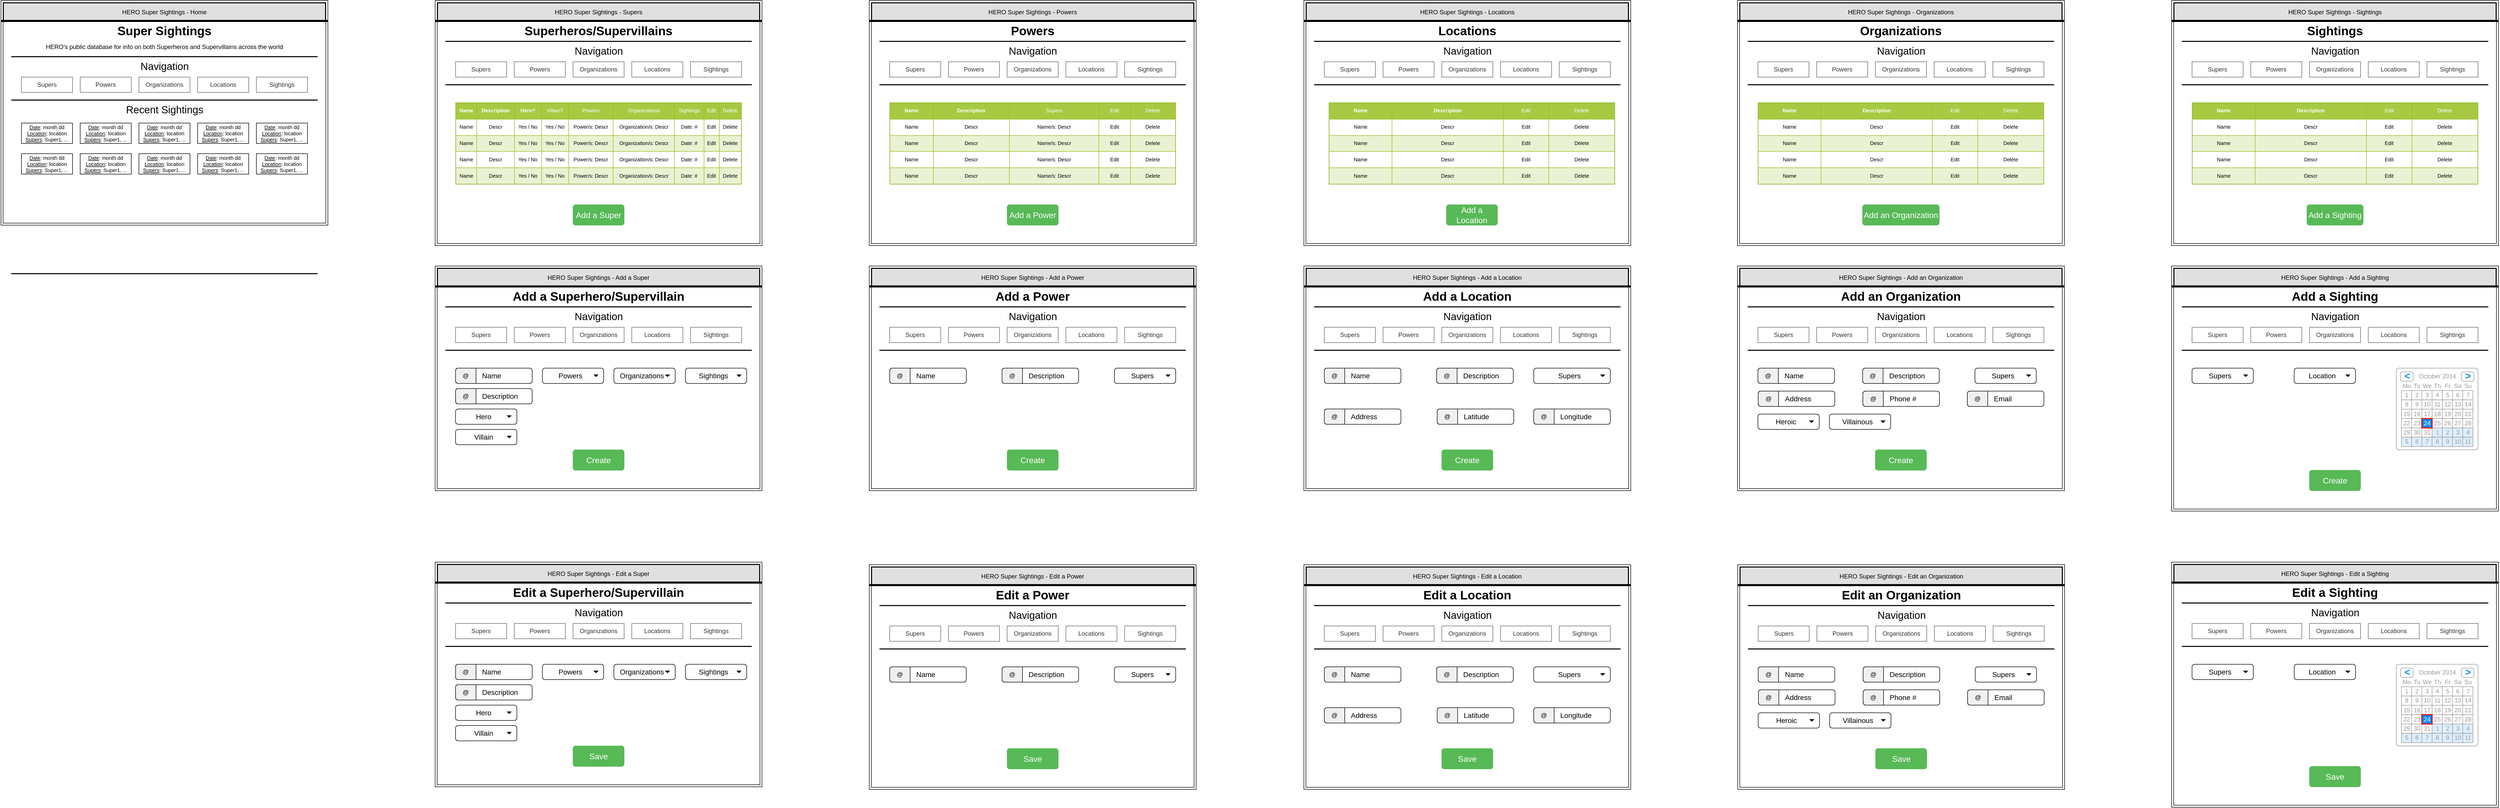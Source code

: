 <mxfile version="12.1.0" type="device" pages="1"><diagram id="j-UCY--96xJ74jrSqLqh" name="Page-1"><mxGraphModel dx="1426" dy="905" grid="0" gridSize="10" guides="1" tooltips="1" connect="1" arrows="1" fold="1" page="1" pageScale="1" pageWidth="850" pageHeight="1100" background="#ffffff" math="0" shadow="0"><root><mxCell id="0"/><mxCell id="1" parent="0"/><mxCell id="LAjVDWFarrFPW8N-xMGg-3" value="" style="verticalLabelPosition=bottom;verticalAlign=top;html=1;shape=mxgraph.basic.frame;dx=4;rounded=0;shadow=0;glass=0;comic=0;strokeColor=#000000;strokeWidth=1;perimeterSpacing=0;" parent="1" vertex="1"><mxGeometry x="40" y="40" width="640" height="440" as="geometry"/></mxCell><mxCell id="LAjVDWFarrFPW8N-xMGg-5" value="&lt;span style=&quot;color: rgb(0 , 0 , 0)&quot;&gt;HERO&amp;nbsp;&lt;/span&gt;&lt;font color=&quot;#000000&quot;&gt;Super Sightings - Home&lt;/font&gt;" style="rounded=0;whiteSpace=wrap;html=1;shadow=0;glass=0;comic=0;fillColor=#E0E0E0;gradientColor=none;strokeColor=#000000;" parent="1" vertex="1"><mxGeometry x="45" y="45" width="630" height="35" as="geometry"/></mxCell><mxCell id="LAjVDWFarrFPW8N-xMGg-9" value="&lt;h1&gt;Super Sightings&lt;/h1&gt;&lt;p style=&quot;line-height: 0%&quot;&gt;HERO's public database for info on both Superheros and Supervillains across the world&lt;/p&gt;" style="text;html=1;strokeColor=none;fillColor=none;spacing=5;spacingTop=-20;whiteSpace=wrap;overflow=hidden;rounded=0;shadow=0;glass=0;comic=0;align=center;fontColor=#000000;" parent="1" vertex="1"><mxGeometry x="110" y="80" width="500" height="70" as="geometry"/></mxCell><mxCell id="LAjVDWFarrFPW8N-xMGg-10" value="" style="line;strokeWidth=4;html=1;rounded=0;shadow=0;glass=0;comic=0;fillColor=#000000;gradientColor=none;strokeColor=#000000;" parent="1" vertex="1"><mxGeometry x="40" y="75" width="640" height="10" as="geometry"/></mxCell><mxCell id="LAjVDWFarrFPW8N-xMGg-11" value="" style="verticalLabelPosition=bottom;verticalAlign=top;html=1;shape=mxgraph.basic.frame;dx=4;rounded=0;shadow=0;glass=0;comic=0;strokeColor=#000000;strokeWidth=1;perimeterSpacing=0;" parent="1" vertex="1"><mxGeometry x="890" y="40" width="640" height="480" as="geometry"/></mxCell><mxCell id="LAjVDWFarrFPW8N-xMGg-12" value="&lt;span style=&quot;color: rgb(0 , 0 , 0)&quot;&gt;HERO&amp;nbsp;&lt;/span&gt;&lt;font color=&quot;#000000&quot;&gt;Super Sightings - Supers&lt;/font&gt;" style="rounded=0;whiteSpace=wrap;html=1;shadow=0;glass=0;comic=0;fillColor=#E0E0E0;gradientColor=none;strokeColor=#000000;" parent="1" vertex="1"><mxGeometry x="895" y="45" width="630" height="35" as="geometry"/></mxCell><mxCell id="LAjVDWFarrFPW8N-xMGg-13" value="&lt;h1&gt;Superheros/Supervillains&lt;/h1&gt;&lt;div&gt;&lt;br&gt;&lt;/div&gt;" style="text;html=1;strokeColor=none;fillColor=none;spacing=5;spacingTop=-20;whiteSpace=wrap;overflow=hidden;rounded=0;shadow=0;glass=0;comic=0;align=center;fontColor=#000000;" parent="1" vertex="1"><mxGeometry x="960" y="80" width="500" height="40" as="geometry"/></mxCell><mxCell id="LAjVDWFarrFPW8N-xMGg-14" value="" style="line;strokeWidth=4;html=1;rounded=0;shadow=0;glass=0;comic=0;fillColor=#000000;gradientColor=none;strokeColor=#000000;" parent="1" vertex="1"><mxGeometry x="890" y="75" width="640" height="10" as="geometry"/></mxCell><mxCell id="LAjVDWFarrFPW8N-xMGg-15" value="" style="verticalLabelPosition=bottom;verticalAlign=top;html=1;shape=mxgraph.basic.frame;dx=4;rounded=0;shadow=0;glass=0;comic=0;strokeColor=#000000;strokeWidth=1;perimeterSpacing=0;" parent="1" vertex="1"><mxGeometry x="1740" y="40" width="640" height="480" as="geometry"/></mxCell><mxCell id="LAjVDWFarrFPW8N-xMGg-16" value="&lt;span style=&quot;color: rgb(0 , 0 , 0)&quot;&gt;HERO&amp;nbsp;&lt;/span&gt;&lt;font color=&quot;#000000&quot;&gt;Super Sightings - Powers&lt;/font&gt;" style="rounded=0;whiteSpace=wrap;html=1;shadow=0;glass=0;comic=0;fillColor=#E0E0E0;gradientColor=none;strokeColor=#000000;" parent="1" vertex="1"><mxGeometry x="1745" y="45" width="630" height="35" as="geometry"/></mxCell><mxCell id="LAjVDWFarrFPW8N-xMGg-17" value="&lt;h1&gt;Powers&lt;/h1&gt;&lt;p&gt;&lt;br&gt;&lt;/p&gt;" style="text;html=1;strokeColor=none;fillColor=none;spacing=5;spacingTop=-20;whiteSpace=wrap;overflow=hidden;rounded=0;shadow=0;glass=0;comic=0;align=center;fontColor=#000000;" parent="1" vertex="1"><mxGeometry x="1810" y="80" width="500" height="40" as="geometry"/></mxCell><mxCell id="LAjVDWFarrFPW8N-xMGg-18" value="" style="line;strokeWidth=4;html=1;rounded=0;shadow=0;glass=0;comic=0;fillColor=#000000;gradientColor=none;strokeColor=#000000;" parent="1" vertex="1"><mxGeometry x="1740" y="75" width="640" height="10" as="geometry"/></mxCell><mxCell id="LAjVDWFarrFPW8N-xMGg-19" value="" style="verticalLabelPosition=bottom;verticalAlign=top;html=1;shape=mxgraph.basic.frame;dx=4;rounded=0;shadow=0;glass=0;comic=0;strokeColor=#000000;strokeWidth=1;perimeterSpacing=0;" parent="1" vertex="1"><mxGeometry x="2591" y="40" width="640" height="480" as="geometry"/></mxCell><mxCell id="LAjVDWFarrFPW8N-xMGg-20" value="&lt;span style=&quot;color: rgb(0 , 0 , 0)&quot;&gt;HERO&amp;nbsp;&lt;/span&gt;&lt;font color=&quot;#000000&quot;&gt;Super Sightings - Locations&lt;/font&gt;" style="rounded=0;whiteSpace=wrap;html=1;shadow=0;glass=0;comic=0;fillColor=#E0E0E0;gradientColor=none;strokeColor=#000000;" parent="1" vertex="1"><mxGeometry x="2596" y="45" width="630" height="35" as="geometry"/></mxCell><mxCell id="LAjVDWFarrFPW8N-xMGg-21" value="&lt;h1&gt;Locations&lt;/h1&gt;&lt;p&gt;&lt;br&gt;&lt;/p&gt;" style="text;html=1;strokeColor=none;fillColor=none;spacing=5;spacingTop=-20;whiteSpace=wrap;overflow=hidden;rounded=0;shadow=0;glass=0;comic=0;align=center;fontColor=#000000;" parent="1" vertex="1"><mxGeometry x="2661" y="80" width="500" height="40" as="geometry"/></mxCell><mxCell id="LAjVDWFarrFPW8N-xMGg-22" value="" style="line;strokeWidth=4;html=1;rounded=0;shadow=0;glass=0;comic=0;fillColor=#000000;gradientColor=none;strokeColor=#000000;" parent="1" vertex="1"><mxGeometry x="2591" y="75" width="640" height="10" as="geometry"/></mxCell><mxCell id="LAjVDWFarrFPW8N-xMGg-23" value="" style="verticalLabelPosition=bottom;verticalAlign=top;html=1;shape=mxgraph.basic.frame;dx=4;rounded=0;shadow=0;glass=0;comic=0;strokeColor=#000000;strokeWidth=1;perimeterSpacing=0;" parent="1" vertex="1"><mxGeometry x="3440" y="40" width="640" height="480" as="geometry"/></mxCell><mxCell id="LAjVDWFarrFPW8N-xMGg-24" value="&lt;span style=&quot;color: rgb(0 , 0 , 0)&quot;&gt;HERO&amp;nbsp;&lt;/span&gt;&lt;font color=&quot;#000000&quot;&gt;Super Sightings - Organizations&lt;/font&gt;" style="rounded=0;whiteSpace=wrap;html=1;shadow=0;glass=0;comic=0;fillColor=#E0E0E0;gradientColor=none;strokeColor=#000000;" parent="1" vertex="1"><mxGeometry x="3445" y="45" width="630" height="35" as="geometry"/></mxCell><mxCell id="LAjVDWFarrFPW8N-xMGg-25" value="&lt;h1&gt;Organizations&lt;/h1&gt;&lt;p&gt;&lt;br&gt;&lt;/p&gt;" style="text;html=1;strokeColor=none;fillColor=none;spacing=5;spacingTop=-20;whiteSpace=wrap;overflow=hidden;rounded=0;shadow=0;glass=0;comic=0;align=center;fontColor=#000000;" parent="1" vertex="1"><mxGeometry x="3510" y="80" width="500" height="40" as="geometry"/></mxCell><mxCell id="LAjVDWFarrFPW8N-xMGg-26" value="" style="line;strokeWidth=4;html=1;rounded=0;shadow=0;glass=0;comic=0;fillColor=#000000;gradientColor=none;strokeColor=#000000;" parent="1" vertex="1"><mxGeometry x="3440" y="75" width="640" height="10" as="geometry"/></mxCell><mxCell id="LAjVDWFarrFPW8N-xMGg-27" value="" style="verticalLabelPosition=bottom;verticalAlign=top;html=1;shape=mxgraph.basic.frame;dx=4;rounded=0;shadow=0;glass=0;comic=0;strokeColor=#000000;strokeWidth=1;perimeterSpacing=0;" parent="1" vertex="1"><mxGeometry x="4290" y="40" width="640" height="480" as="geometry"/></mxCell><mxCell id="LAjVDWFarrFPW8N-xMGg-28" value="&lt;span style=&quot;color: rgb(0 , 0 , 0)&quot;&gt;HERO&amp;nbsp;&lt;/span&gt;&lt;font color=&quot;#000000&quot;&gt;Super Sightings - Sightings&lt;/font&gt;" style="rounded=0;whiteSpace=wrap;html=1;shadow=0;glass=0;comic=0;fillColor=#E0E0E0;gradientColor=none;strokeColor=#000000;" parent="1" vertex="1"><mxGeometry x="4295" y="45" width="630" height="35" as="geometry"/></mxCell><mxCell id="LAjVDWFarrFPW8N-xMGg-29" value="&lt;h1&gt;Sightings&lt;/h1&gt;&lt;p&gt;&lt;br&gt;&lt;/p&gt;" style="text;html=1;strokeColor=none;fillColor=none;spacing=5;spacingTop=-20;whiteSpace=wrap;overflow=hidden;rounded=0;shadow=0;glass=0;comic=0;align=center;fontColor=#000000;" parent="1" vertex="1"><mxGeometry x="4360" y="80" width="500" height="40" as="geometry"/></mxCell><mxCell id="LAjVDWFarrFPW8N-xMGg-30" value="" style="line;strokeWidth=4;html=1;rounded=0;shadow=0;glass=0;comic=0;fillColor=#000000;gradientColor=none;strokeColor=#000000;" parent="1" vertex="1"><mxGeometry x="4290" y="75" width="640" height="10" as="geometry"/></mxCell><mxCell id="LAjVDWFarrFPW8N-xMGg-39" value="Supers" style="rounded=0;whiteSpace=wrap;html=1;shadow=0;glass=0;comic=0;strokeColor=#666666;strokeWidth=1;fillColor=none;fontColor=#333333;" parent="1" vertex="1"><mxGeometry x="80" y="190" width="100" height="30" as="geometry"/></mxCell><mxCell id="LAjVDWFarrFPW8N-xMGg-40" value="Powers" style="rounded=0;whiteSpace=wrap;html=1;shadow=0;glass=0;comic=0;strokeColor=#666666;strokeWidth=1;fillColor=none;fontColor=#333333;" parent="1" vertex="1"><mxGeometry x="195" y="190" width="100" height="30" as="geometry"/></mxCell><mxCell id="LAjVDWFarrFPW8N-xMGg-41" value="Organizations" style="rounded=0;whiteSpace=wrap;html=1;shadow=0;glass=0;comic=0;strokeColor=#666666;strokeWidth=1;fillColor=none;fontColor=#333333;" parent="1" vertex="1"><mxGeometry x="310" y="190" width="100" height="30" as="geometry"/></mxCell><mxCell id="LAjVDWFarrFPW8N-xMGg-42" value="Locations" style="rounded=0;whiteSpace=wrap;html=1;shadow=0;glass=0;comic=0;strokeColor=#666666;strokeWidth=1;fillColor=none;fontColor=#333333;" parent="1" vertex="1"><mxGeometry x="425" y="190" width="100" height="30" as="geometry"/></mxCell><mxCell id="LAjVDWFarrFPW8N-xMGg-43" value="Sightings" style="rounded=0;whiteSpace=wrap;html=1;shadow=0;glass=0;comic=0;strokeColor=#666666;strokeWidth=1;fillColor=none;fontColor=#333333;" parent="1" vertex="1"><mxGeometry x="540" y="190" width="100" height="30" as="geometry"/></mxCell><mxCell id="LAjVDWFarrFPW8N-xMGg-44" value="Navigation" style="text;html=1;resizable=0;points=[];autosize=1;align=center;verticalAlign=middle;spacingTop=-4;fontColor=#000000;horizontal=1;fontSize=20;" parent="1" vertex="1"><mxGeometry x="325" y="160" width="70" height="20" as="geometry"/></mxCell><mxCell id="LAjVDWFarrFPW8N-xMGg-45" value="" style="line;strokeWidth=2;html=1;rounded=0;shadow=0;glass=0;comic=0;fillColor=#000000;gradientColor=none;strokeColor=#000000;" parent="1" vertex="1"><mxGeometry x="60" y="570" width="600" height="10" as="geometry"/></mxCell><mxCell id="LAjVDWFarrFPW8N-xMGg-46" value="" style="line;strokeWidth=2;html=1;rounded=0;shadow=0;glass=0;comic=0;fillColor=#000000;gradientColor=none;strokeColor=#000000;" parent="1" vertex="1"><mxGeometry x="60" y="230" width="600" height="10" as="geometry"/></mxCell><mxCell id="LAjVDWFarrFPW8N-xMGg-47" value="" style="line;strokeWidth=2;html=1;rounded=0;shadow=0;glass=0;comic=0;fillColor=#000000;gradientColor=none;strokeColor=#000000;" parent="1" vertex="1"><mxGeometry x="60" y="145" width="600" height="10" as="geometry"/></mxCell><mxCell id="LAjVDWFarrFPW8N-xMGg-49" value="Recent Sightings" style="text;html=1;resizable=0;points=[];autosize=1;align=center;verticalAlign=middle;spacingTop=-4;fontSize=20;fontColor=#000000;" parent="1" vertex="1"><mxGeometry x="275" y="240" width="170" height="30" as="geometry"/></mxCell><mxCell id="LAjVDWFarrFPW8N-xMGg-54" value="&lt;font style=&quot;font-size: 10px ; line-height: 0%&quot;&gt;&lt;u&gt;Date&lt;/u&gt;: month dd&lt;br style=&quot;font-size: 10px&quot;&gt;&lt;u&gt;Location&lt;/u&gt;: location&lt;br&gt;&lt;u&gt;Supers&lt;/u&gt;: Super1, ...&lt;br style=&quot;font-size: 10px&quot;&gt;&lt;/font&gt;" style="rounded=0;whiteSpace=wrap;html=1;shadow=0;glass=0;comic=0;strokeColor=#000000;strokeWidth=1;fillColor=none;gradientColor=none;fontSize=10;fontColor=#000000;align=center;" parent="1" vertex="1"><mxGeometry x="310" y="280" width="100" height="40" as="geometry"/></mxCell><mxCell id="LAjVDWFarrFPW8N-xMGg-63" value="&lt;font style=&quot;font-size: 10px ; line-height: 0%&quot;&gt;&lt;u&gt;Date&lt;/u&gt;: month dd&lt;br style=&quot;font-size: 10px&quot;&gt;&lt;u&gt;Location&lt;/u&gt;: location&lt;br&gt;&lt;u&gt;Supers&lt;/u&gt;: Super1, ...&lt;br style=&quot;font-size: 10px&quot;&gt;&lt;/font&gt;" style="rounded=0;whiteSpace=wrap;html=1;shadow=0;glass=0;comic=0;strokeColor=#000000;strokeWidth=1;fillColor=none;gradientColor=none;fontSize=10;fontColor=#000000;align=center;" parent="1" vertex="1"><mxGeometry x="425" y="280" width="100" height="40" as="geometry"/></mxCell><mxCell id="LAjVDWFarrFPW8N-xMGg-64" value="&lt;font style=&quot;font-size: 10px ; line-height: 0%&quot;&gt;&lt;u&gt;Date&lt;/u&gt;: month dd&lt;br style=&quot;font-size: 10px&quot;&gt;&lt;u&gt;Location&lt;/u&gt;: location&lt;br&gt;&lt;u&gt;Supers&lt;/u&gt;: Super1, ...&lt;br style=&quot;font-size: 10px&quot;&gt;&lt;/font&gt;" style="rounded=0;whiteSpace=wrap;html=1;shadow=0;glass=0;comic=0;strokeColor=#000000;strokeWidth=1;fillColor=none;gradientColor=none;fontSize=10;fontColor=#000000;align=center;" parent="1" vertex="1"><mxGeometry x="540" y="280" width="100" height="40" as="geometry"/></mxCell><mxCell id="LAjVDWFarrFPW8N-xMGg-65" value="&lt;font style=&quot;font-size: 10px ; line-height: 0%&quot;&gt;&lt;u&gt;Date&lt;/u&gt;: month dd&lt;br style=&quot;font-size: 10px&quot;&gt;&lt;u&gt;Location&lt;/u&gt;: location&lt;br&gt;&lt;u&gt;Supers&lt;/u&gt;: Super1, ...&lt;br style=&quot;font-size: 10px&quot;&gt;&lt;/font&gt;" style="rounded=0;whiteSpace=wrap;html=1;shadow=0;glass=0;comic=0;strokeColor=#000000;strokeWidth=1;fillColor=none;gradientColor=none;fontSize=10;fontColor=#000000;align=center;" parent="1" vertex="1"><mxGeometry x="195" y="280" width="100" height="40" as="geometry"/></mxCell><mxCell id="LAjVDWFarrFPW8N-xMGg-66" value="&lt;font style=&quot;font-size: 10px ; line-height: 0%&quot;&gt;&lt;u&gt;Date&lt;/u&gt;: month dd&lt;br style=&quot;font-size: 10px&quot;&gt;&lt;u&gt;Location&lt;/u&gt;: location&lt;br&gt;&lt;u&gt;Supers&lt;/u&gt;: Super1, ...&lt;br style=&quot;font-size: 10px&quot;&gt;&lt;/font&gt;" style="rounded=0;whiteSpace=wrap;html=1;shadow=0;glass=0;comic=0;strokeColor=#000000;strokeWidth=1;fillColor=none;gradientColor=none;fontSize=10;fontColor=#000000;align=center;" parent="1" vertex="1"><mxGeometry x="80" y="280" width="100" height="40" as="geometry"/></mxCell><mxCell id="LAjVDWFarrFPW8N-xMGg-67" value="&lt;font style=&quot;font-size: 10px ; line-height: 0%&quot;&gt;&lt;u&gt;Date&lt;/u&gt;: month dd&lt;br style=&quot;font-size: 10px&quot;&gt;&lt;u&gt;Location&lt;/u&gt;: location&lt;br&gt;&lt;u&gt;Supers&lt;/u&gt;: Super1, ...&lt;br style=&quot;font-size: 10px&quot;&gt;&lt;/font&gt;" style="rounded=0;whiteSpace=wrap;html=1;shadow=0;glass=0;comic=0;strokeColor=#000000;strokeWidth=1;fillColor=none;gradientColor=none;fontSize=10;fontColor=#000000;align=center;" parent="1" vertex="1"><mxGeometry x="425" y="340" width="100" height="40" as="geometry"/></mxCell><mxCell id="LAjVDWFarrFPW8N-xMGg-68" value="&lt;font style=&quot;font-size: 10px ; line-height: 0%&quot;&gt;&lt;u&gt;Date&lt;/u&gt;: month dd&lt;br style=&quot;font-size: 10px&quot;&gt;&lt;u&gt;Location&lt;/u&gt;: location&lt;br&gt;&lt;u&gt;Supers&lt;/u&gt;: Super1, ...&lt;br style=&quot;font-size: 10px&quot;&gt;&lt;/font&gt;" style="rounded=0;whiteSpace=wrap;html=1;shadow=0;glass=0;comic=0;strokeColor=#000000;strokeWidth=1;fillColor=none;gradientColor=none;fontSize=10;fontColor=#000000;align=center;" parent="1" vertex="1"><mxGeometry x="310" y="340" width="100" height="40" as="geometry"/></mxCell><mxCell id="LAjVDWFarrFPW8N-xMGg-69" value="&lt;font style=&quot;font-size: 10px ; line-height: 0%&quot;&gt;&lt;u&gt;Date&lt;/u&gt;: month dd&lt;br style=&quot;font-size: 10px&quot;&gt;&lt;u&gt;Location&lt;/u&gt;: location&lt;br&gt;&lt;u&gt;Supers&lt;/u&gt;: Super1, ...&lt;br style=&quot;font-size: 10px&quot;&gt;&lt;/font&gt;" style="rounded=0;whiteSpace=wrap;html=1;shadow=0;glass=0;comic=0;strokeColor=#000000;strokeWidth=1;fillColor=none;gradientColor=none;fontSize=10;fontColor=#000000;align=center;" parent="1" vertex="1"><mxGeometry x="540" y="340" width="100" height="40" as="geometry"/></mxCell><mxCell id="LAjVDWFarrFPW8N-xMGg-70" value="&lt;font style=&quot;font-size: 10px ; line-height: 0%&quot;&gt;&lt;u&gt;Date&lt;/u&gt;: month dd&lt;br style=&quot;font-size: 10px&quot;&gt;&lt;u&gt;Location&lt;/u&gt;: location&lt;br&gt;&lt;u&gt;Supers&lt;/u&gt;: Super1, ...&lt;br style=&quot;font-size: 10px&quot;&gt;&lt;/font&gt;" style="rounded=0;whiteSpace=wrap;html=1;shadow=0;glass=0;comic=0;strokeColor=#000000;strokeWidth=1;fillColor=none;gradientColor=none;fontSize=10;fontColor=#000000;align=center;" parent="1" vertex="1"><mxGeometry x="195" y="340" width="100" height="40" as="geometry"/></mxCell><mxCell id="LAjVDWFarrFPW8N-xMGg-71" value="&lt;font style=&quot;font-size: 10px ; line-height: 0%&quot;&gt;&lt;u&gt;Date&lt;/u&gt;: month dd&lt;br style=&quot;font-size: 10px&quot;&gt;&lt;u&gt;Location&lt;/u&gt;: location&lt;br&gt;&lt;u&gt;Supers&lt;/u&gt;: Super1, ...&lt;br style=&quot;font-size: 10px&quot;&gt;&lt;/font&gt;" style="rounded=0;whiteSpace=wrap;html=1;shadow=0;glass=0;comic=0;strokeColor=#000000;strokeWidth=1;fillColor=none;gradientColor=none;fontSize=10;fontColor=#000000;align=center;" parent="1" vertex="1"><mxGeometry x="80" y="340" width="100" height="40" as="geometry"/></mxCell><mxCell id="LAjVDWFarrFPW8N-xMGg-80" value="Supers" style="rounded=0;whiteSpace=wrap;html=1;shadow=0;glass=0;comic=0;strokeColor=#666666;strokeWidth=1;fillColor=none;fontColor=#333333;" parent="1" vertex="1"><mxGeometry x="930" y="160" width="100" height="30" as="geometry"/></mxCell><mxCell id="LAjVDWFarrFPW8N-xMGg-81" value="Powers" style="rounded=0;whiteSpace=wrap;html=1;shadow=0;glass=0;comic=0;strokeColor=#666666;strokeWidth=1;fillColor=none;fontColor=#333333;" parent="1" vertex="1"><mxGeometry x="1045" y="160" width="100" height="30" as="geometry"/></mxCell><mxCell id="LAjVDWFarrFPW8N-xMGg-82" value="Organizations" style="rounded=0;whiteSpace=wrap;html=1;shadow=0;glass=0;comic=0;strokeColor=#666666;strokeWidth=1;fillColor=none;fontColor=#333333;" parent="1" vertex="1"><mxGeometry x="1160" y="160" width="100" height="30" as="geometry"/></mxCell><mxCell id="LAjVDWFarrFPW8N-xMGg-83" value="Locations" style="rounded=0;whiteSpace=wrap;html=1;shadow=0;glass=0;comic=0;strokeColor=#666666;strokeWidth=1;fillColor=none;fontColor=#333333;" parent="1" vertex="1"><mxGeometry x="1275" y="160" width="100" height="30" as="geometry"/></mxCell><mxCell id="LAjVDWFarrFPW8N-xMGg-84" value="Sightings" style="rounded=0;whiteSpace=wrap;html=1;shadow=0;glass=0;comic=0;strokeColor=#666666;strokeWidth=1;fillColor=none;fontColor=#333333;" parent="1" vertex="1"><mxGeometry x="1390" y="160" width="100" height="30" as="geometry"/></mxCell><mxCell id="LAjVDWFarrFPW8N-xMGg-85" value="Navigation" style="text;html=1;resizable=0;points=[];autosize=1;align=center;verticalAlign=middle;spacingTop=-4;fontColor=#000000;horizontal=1;fontSize=20;" parent="1" vertex="1"><mxGeometry x="1175" y="130" width="70" height="20" as="geometry"/></mxCell><mxCell id="LAjVDWFarrFPW8N-xMGg-86" value="" style="line;strokeWidth=2;html=1;rounded=0;shadow=0;glass=0;comic=0;fillColor=#000000;gradientColor=none;strokeColor=#000000;" parent="1" vertex="1"><mxGeometry x="910" y="200" width="600" height="10" as="geometry"/></mxCell><mxCell id="LAjVDWFarrFPW8N-xMGg-87" value="" style="line;strokeWidth=2;html=1;rounded=0;shadow=0;glass=0;comic=0;fillColor=#000000;gradientColor=none;strokeColor=#000000;" parent="1" vertex="1"><mxGeometry x="910" y="115" width="600" height="10" as="geometry"/></mxCell><mxCell id="LAjVDWFarrFPW8N-xMGg-96" value="Supers" style="rounded=0;whiteSpace=wrap;html=1;shadow=0;glass=0;comic=0;strokeColor=#666666;strokeWidth=1;fillColor=none;fontColor=#333333;" parent="1" vertex="1"><mxGeometry x="2631" y="160" width="100" height="30" as="geometry"/></mxCell><mxCell id="LAjVDWFarrFPW8N-xMGg-97" value="Powers" style="rounded=0;whiteSpace=wrap;html=1;shadow=0;glass=0;comic=0;strokeColor=#666666;strokeWidth=1;fillColor=none;fontColor=#333333;" parent="1" vertex="1"><mxGeometry x="2746" y="160" width="100" height="30" as="geometry"/></mxCell><mxCell id="LAjVDWFarrFPW8N-xMGg-98" value="Organizations" style="rounded=0;whiteSpace=wrap;html=1;shadow=0;glass=0;comic=0;strokeColor=#666666;strokeWidth=1;fillColor=none;fontColor=#333333;" parent="1" vertex="1"><mxGeometry x="2861" y="160" width="100" height="30" as="geometry"/></mxCell><mxCell id="LAjVDWFarrFPW8N-xMGg-99" value="Locations" style="rounded=0;whiteSpace=wrap;html=1;shadow=0;glass=0;comic=0;strokeColor=#666666;strokeWidth=1;fillColor=none;fontColor=#333333;" parent="1" vertex="1"><mxGeometry x="2976" y="160" width="100" height="30" as="geometry"/></mxCell><mxCell id="LAjVDWFarrFPW8N-xMGg-100" value="Sightings" style="rounded=0;whiteSpace=wrap;html=1;shadow=0;glass=0;comic=0;strokeColor=#666666;strokeWidth=1;fillColor=none;fontColor=#333333;" parent="1" vertex="1"><mxGeometry x="3091" y="160" width="100" height="30" as="geometry"/></mxCell><mxCell id="LAjVDWFarrFPW8N-xMGg-101" value="Navigation" style="text;html=1;resizable=0;points=[];autosize=1;align=center;verticalAlign=middle;spacingTop=-4;fontColor=#000000;horizontal=1;fontSize=20;" parent="1" vertex="1"><mxGeometry x="2876" y="130" width="70" height="20" as="geometry"/></mxCell><mxCell id="LAjVDWFarrFPW8N-xMGg-102" value="" style="line;strokeWidth=2;html=1;rounded=0;shadow=0;glass=0;comic=0;fillColor=#000000;gradientColor=none;strokeColor=#000000;" parent="1" vertex="1"><mxGeometry x="2611" y="200" width="600" height="10" as="geometry"/></mxCell><mxCell id="LAjVDWFarrFPW8N-xMGg-103" value="" style="line;strokeWidth=2;html=1;rounded=0;shadow=0;glass=0;comic=0;fillColor=#000000;gradientColor=none;strokeColor=#000000;" parent="1" vertex="1"><mxGeometry x="2611" y="115" width="600" height="10" as="geometry"/></mxCell><mxCell id="LAjVDWFarrFPW8N-xMGg-104" value="Supers" style="rounded=0;whiteSpace=wrap;html=1;shadow=0;glass=0;comic=0;strokeColor=#666666;strokeWidth=1;fillColor=none;fontColor=#333333;" parent="1" vertex="1"><mxGeometry x="1780" y="160" width="100" height="30" as="geometry"/></mxCell><mxCell id="LAjVDWFarrFPW8N-xMGg-105" value="Powers" style="rounded=0;whiteSpace=wrap;html=1;shadow=0;glass=0;comic=0;strokeColor=#666666;strokeWidth=1;fillColor=none;fontColor=#333333;" parent="1" vertex="1"><mxGeometry x="1895" y="160" width="100" height="30" as="geometry"/></mxCell><mxCell id="LAjVDWFarrFPW8N-xMGg-106" value="Organizations" style="rounded=0;whiteSpace=wrap;html=1;shadow=0;glass=0;comic=0;strokeColor=#666666;strokeWidth=1;fillColor=none;fontColor=#333333;" parent="1" vertex="1"><mxGeometry x="2010" y="160" width="100" height="30" as="geometry"/></mxCell><mxCell id="LAjVDWFarrFPW8N-xMGg-107" value="Locations" style="rounded=0;whiteSpace=wrap;html=1;shadow=0;glass=0;comic=0;strokeColor=#666666;strokeWidth=1;fillColor=none;fontColor=#333333;" parent="1" vertex="1"><mxGeometry x="2125" y="160" width="100" height="30" as="geometry"/></mxCell><mxCell id="LAjVDWFarrFPW8N-xMGg-108" value="Sightings" style="rounded=0;whiteSpace=wrap;html=1;shadow=0;glass=0;comic=0;strokeColor=#666666;strokeWidth=1;fillColor=none;fontColor=#333333;" parent="1" vertex="1"><mxGeometry x="2240" y="160" width="100" height="30" as="geometry"/></mxCell><mxCell id="LAjVDWFarrFPW8N-xMGg-109" value="Navigation" style="text;html=1;resizable=0;points=[];autosize=1;align=center;verticalAlign=middle;spacingTop=-4;fontColor=#000000;horizontal=1;fontSize=20;" parent="1" vertex="1"><mxGeometry x="2025" y="130" width="70" height="20" as="geometry"/></mxCell><mxCell id="LAjVDWFarrFPW8N-xMGg-110" value="" style="line;strokeWidth=2;html=1;rounded=0;shadow=0;glass=0;comic=0;fillColor=#000000;gradientColor=none;strokeColor=#000000;" parent="1" vertex="1"><mxGeometry x="1760" y="200" width="600" height="10" as="geometry"/></mxCell><mxCell id="LAjVDWFarrFPW8N-xMGg-111" value="" style="line;strokeWidth=2;html=1;rounded=0;shadow=0;glass=0;comic=0;fillColor=#000000;gradientColor=none;strokeColor=#000000;" parent="1" vertex="1"><mxGeometry x="1760" y="115" width="600" height="10" as="geometry"/></mxCell><mxCell id="LAjVDWFarrFPW8N-xMGg-112" value="Supers" style="rounded=0;whiteSpace=wrap;html=1;shadow=0;glass=0;comic=0;strokeColor=#666666;strokeWidth=1;fillColor=none;fontColor=#333333;" parent="1" vertex="1"><mxGeometry x="3480" y="160" width="100" height="30" as="geometry"/></mxCell><mxCell id="LAjVDWFarrFPW8N-xMGg-113" value="Powers" style="rounded=0;whiteSpace=wrap;html=1;shadow=0;glass=0;comic=0;strokeColor=#666666;strokeWidth=1;fillColor=none;fontColor=#333333;" parent="1" vertex="1"><mxGeometry x="3595" y="160" width="100" height="30" as="geometry"/></mxCell><mxCell id="LAjVDWFarrFPW8N-xMGg-114" value="Organizations" style="rounded=0;whiteSpace=wrap;html=1;shadow=0;glass=0;comic=0;strokeColor=#666666;strokeWidth=1;fillColor=none;fontColor=#333333;" parent="1" vertex="1"><mxGeometry x="3710" y="160" width="100" height="30" as="geometry"/></mxCell><mxCell id="LAjVDWFarrFPW8N-xMGg-115" value="Locations" style="rounded=0;whiteSpace=wrap;html=1;shadow=0;glass=0;comic=0;strokeColor=#666666;strokeWidth=1;fillColor=none;fontColor=#333333;" parent="1" vertex="1"><mxGeometry x="3825" y="160" width="100" height="30" as="geometry"/></mxCell><mxCell id="LAjVDWFarrFPW8N-xMGg-116" value="Sightings" style="rounded=0;whiteSpace=wrap;html=1;shadow=0;glass=0;comic=0;strokeColor=#666666;strokeWidth=1;fillColor=none;fontColor=#333333;" parent="1" vertex="1"><mxGeometry x="3940" y="160" width="100" height="30" as="geometry"/></mxCell><mxCell id="LAjVDWFarrFPW8N-xMGg-117" value="Navigation" style="text;html=1;resizable=0;points=[];autosize=1;align=center;verticalAlign=middle;spacingTop=-4;fontColor=#000000;horizontal=1;fontSize=20;" parent="1" vertex="1"><mxGeometry x="3725" y="130" width="70" height="20" as="geometry"/></mxCell><mxCell id="LAjVDWFarrFPW8N-xMGg-118" value="" style="line;strokeWidth=2;html=1;rounded=0;shadow=0;glass=0;comic=0;fillColor=#000000;gradientColor=none;strokeColor=#000000;" parent="1" vertex="1"><mxGeometry x="3460" y="200" width="600" height="10" as="geometry"/></mxCell><mxCell id="LAjVDWFarrFPW8N-xMGg-119" value="" style="line;strokeWidth=2;html=1;rounded=0;shadow=0;glass=0;comic=0;fillColor=#000000;gradientColor=none;strokeColor=#000000;" parent="1" vertex="1"><mxGeometry x="3460" y="115" width="600" height="10" as="geometry"/></mxCell><mxCell id="LAjVDWFarrFPW8N-xMGg-120" value="Supers" style="rounded=0;whiteSpace=wrap;html=1;shadow=0;glass=0;comic=0;strokeColor=#666666;strokeWidth=1;fillColor=none;fontColor=#333333;" parent="1" vertex="1"><mxGeometry x="4330" y="160" width="100" height="30" as="geometry"/></mxCell><mxCell id="LAjVDWFarrFPW8N-xMGg-121" value="Powers" style="rounded=0;whiteSpace=wrap;html=1;shadow=0;glass=0;comic=0;strokeColor=#666666;strokeWidth=1;fillColor=none;fontColor=#333333;" parent="1" vertex="1"><mxGeometry x="4445" y="160" width="100" height="30" as="geometry"/></mxCell><mxCell id="LAjVDWFarrFPW8N-xMGg-122" value="Organizations" style="rounded=0;whiteSpace=wrap;html=1;shadow=0;glass=0;comic=0;strokeColor=#666666;strokeWidth=1;fillColor=none;fontColor=#333333;" parent="1" vertex="1"><mxGeometry x="4560" y="160" width="100" height="30" as="geometry"/></mxCell><mxCell id="LAjVDWFarrFPW8N-xMGg-123" value="Locations" style="rounded=0;whiteSpace=wrap;html=1;shadow=0;glass=0;comic=0;strokeColor=#666666;strokeWidth=1;fillColor=none;fontColor=#333333;" parent="1" vertex="1"><mxGeometry x="4675" y="160" width="100" height="30" as="geometry"/></mxCell><mxCell id="LAjVDWFarrFPW8N-xMGg-124" value="Sightings" style="rounded=0;whiteSpace=wrap;html=1;shadow=0;glass=0;comic=0;strokeColor=#666666;strokeWidth=1;fillColor=none;fontColor=#333333;" parent="1" vertex="1"><mxGeometry x="4790" y="160" width="100" height="30" as="geometry"/></mxCell><mxCell id="LAjVDWFarrFPW8N-xMGg-125" value="Navigation" style="text;html=1;resizable=0;points=[];autosize=1;align=center;verticalAlign=middle;spacingTop=-4;fontColor=#000000;horizontal=1;fontSize=20;" parent="1" vertex="1"><mxGeometry x="4575" y="130" width="70" height="20" as="geometry"/></mxCell><mxCell id="LAjVDWFarrFPW8N-xMGg-126" value="" style="line;strokeWidth=2;html=1;rounded=0;shadow=0;glass=0;comic=0;fillColor=#000000;gradientColor=none;strokeColor=#000000;" parent="1" vertex="1"><mxGeometry x="4310" y="200" width="600" height="10" as="geometry"/></mxCell><mxCell id="LAjVDWFarrFPW8N-xMGg-127" value="" style="line;strokeWidth=2;html=1;rounded=0;shadow=0;glass=0;comic=0;fillColor=#000000;gradientColor=none;strokeColor=#000000;" parent="1" vertex="1"><mxGeometry x="4310" y="115" width="600" height="10" as="geometry"/></mxCell><mxCell id="LAjVDWFarrFPW8N-xMGg-280" value="&lt;table border=&quot;1&quot; width=&quot;100%&quot; cellpadding=&quot;4&quot; style=&quot;width: 100% ; height: 100% ; border-collapse: collapse&quot;&gt;&lt;tbody&gt;&lt;tr style=&quot;background-color: #a7c942 ; color: #ffffff ; border: 1px solid #98bf21&quot;&gt;&lt;th align=&quot;left&quot; style=&quot;text-align: center&quot;&gt;Name&lt;/th&gt;&lt;th align=&quot;left&quot; style=&quot;text-align: center&quot;&gt;Description&lt;/th&gt;&lt;th align=&quot;left&quot; style=&quot;text-align: center&quot;&gt;Hero?&lt;/th&gt;&lt;td&gt;Villain?&lt;/td&gt;&lt;td&gt;Powers&lt;/td&gt;&lt;td&gt;Organizations&lt;/td&gt;&lt;td&gt;Sightings&lt;/td&gt;&lt;td&gt;Edit&lt;/td&gt;&lt;td&gt;Delete&lt;/td&gt;&lt;/tr&gt;&lt;tr style=&quot;border: 1px solid #98bf21&quot;&gt;&lt;td&gt;Name&lt;/td&gt;&lt;td&gt;Descr&lt;/td&gt;&lt;td&gt;Yes / No&lt;/td&gt;&lt;td&gt;Yes / No&lt;/td&gt;&lt;td&gt;Power/s: Descr&lt;/td&gt;&lt;td&gt;Organization/s: Descr&lt;/td&gt;&lt;td&gt;Date: #&lt;/td&gt;&lt;td&gt;Edit&lt;/td&gt;&lt;td&gt;Delete&lt;/td&gt;&lt;/tr&gt;&lt;tr style=&quot;background-color: #eaf2d3 ; border: 1px solid #98bf21&quot;&gt;&lt;td&gt;Name&lt;/td&gt;&lt;td&gt;Descr&lt;/td&gt;&lt;td&gt;Yes / No&lt;/td&gt;&lt;td&gt;Yes / No&lt;/td&gt;&lt;td&gt;Power/s: Descr&lt;/td&gt;&lt;td&gt;Organization/s: Descr&lt;/td&gt;&lt;td&gt;Date: #&lt;/td&gt;&lt;td&gt;Edit&lt;/td&gt;&lt;td&gt;Delete&lt;/td&gt;&lt;/tr&gt;&lt;tr style=&quot;border: 1px solid #98bf21&quot;&gt;&lt;td&gt;Name&lt;/td&gt;&lt;td&gt;Descr&lt;/td&gt;&lt;td&gt;Yes / No&lt;/td&gt;&lt;td&gt;Yes / No&lt;/td&gt;&lt;td&gt;Power/s: Descr&lt;/td&gt;&lt;td&gt;Organization/s: Descr&lt;/td&gt;&lt;td&gt;Date: #&lt;/td&gt;&lt;td&gt;Edit&lt;/td&gt;&lt;td&gt;Delete&lt;/td&gt;&lt;/tr&gt;&lt;tr style=&quot;background-color: #eaf2d3 ; border: 1px solid #98bf21&quot;&gt;&lt;td&gt;Name&lt;/td&gt;&lt;td&gt;Descr&lt;/td&gt;&lt;td&gt;Yes / No&lt;/td&gt;&lt;td&gt;Yes / No&lt;/td&gt;&lt;td&gt;Power/s: Descr&lt;/td&gt;&lt;td&gt;Organization/s: Descr&lt;/td&gt;&lt;td&gt;Date: #&lt;/td&gt;&lt;td&gt;Edit&lt;/td&gt;&lt;td&gt;Delete&lt;/td&gt;&lt;/tr&gt;&lt;/tbody&gt;&lt;/table&gt;" style="text;html=1;strokeColor=#c0c0c0;fillColor=#ffffff;overflow=fill;rounded=0;shadow=0;glass=0;comic=0;fontSize=10;fontColor=#000000;align=center;" parent="1" vertex="1"><mxGeometry x="930" y="240" width="560" height="160" as="geometry"/></mxCell><mxCell id="LAjVDWFarrFPW8N-xMGg-281" value="Add a Super" style="html=1;shadow=0;dashed=0;shape=mxgraph.bootstrap.rrect;rSize=5;fillColor=#58B957;align=center;strokeColor=#58B957;fontColor=#ffffff;fontSize=16;whiteSpace=wrap;rounded=0;glass=0;comic=0;" parent="1" vertex="1"><mxGeometry x="1160" y="440" width="100" height="40" as="geometry"/></mxCell><mxCell id="LAjVDWFarrFPW8N-xMGg-282" value="&lt;table border=&quot;1&quot; width=&quot;100%&quot; cellpadding=&quot;4&quot; style=&quot;width: 100% ; height: 100% ; border-collapse: collapse&quot;&gt;&lt;tbody&gt;&lt;tr style=&quot;background-color: #a7c942 ; color: #ffffff ; border: 1px solid #98bf21&quot;&gt;&lt;th&gt;Name&lt;/th&gt;&lt;th&gt;Description&lt;/th&gt;&lt;td&gt;Supers&lt;/td&gt;&lt;td&gt;Edit&lt;/td&gt;&lt;td&gt;Delete&lt;/td&gt;&lt;/tr&gt;&lt;tr style=&quot;border: 1px solid #98bf21&quot;&gt;&lt;td&gt;Name&lt;/td&gt;&lt;td&gt;Descr&lt;/td&gt;&lt;td&gt;Name/s: Descr&lt;/td&gt;&lt;td&gt;Edit&lt;/td&gt;&lt;td&gt;Delete&lt;/td&gt;&lt;/tr&gt;&lt;tr style=&quot;background-color: #eaf2d3 ; border: 1px solid #98bf21&quot;&gt;&lt;td&gt;Name&lt;/td&gt;&lt;td&gt;Descr&lt;/td&gt;&lt;td&gt;Name/s: Descr&lt;/td&gt;&lt;td&gt;Edit&lt;/td&gt;&lt;td&gt;Delete&lt;/td&gt;&lt;/tr&gt;&lt;tr style=&quot;border: 1px solid #98bf21&quot;&gt;&lt;td&gt;Name&lt;/td&gt;&lt;td&gt;Descr&lt;/td&gt;&lt;td&gt;Name/s: Descr&lt;/td&gt;&lt;td&gt;Edit&lt;/td&gt;&lt;td&gt;Delete&lt;/td&gt;&lt;/tr&gt;&lt;tr style=&quot;background-color: #eaf2d3 ; border: 1px solid #98bf21&quot;&gt;&lt;td&gt;Name&lt;/td&gt;&lt;td&gt;Descr&lt;/td&gt;&lt;td&gt;Name/s: Descr&lt;/td&gt;&lt;td&gt;Edit&lt;/td&gt;&lt;td&gt;Delete&lt;/td&gt;&lt;/tr&gt;&lt;/tbody&gt;&lt;/table&gt;" style="text;html=1;strokeColor=#c0c0c0;fillColor=#ffffff;overflow=fill;rounded=0;shadow=0;glass=0;comic=0;fontSize=10;fontColor=#000000;align=center;" parent="1" vertex="1"><mxGeometry x="1780" y="240" width="560" height="160" as="geometry"/></mxCell><mxCell id="LAjVDWFarrFPW8N-xMGg-283" value="Add a Power" style="html=1;shadow=0;dashed=0;shape=mxgraph.bootstrap.rrect;rSize=5;fillColor=#58B957;align=center;strokeColor=#58B957;fontColor=#ffffff;fontSize=16;whiteSpace=wrap;rounded=0;glass=0;comic=0;" parent="1" vertex="1"><mxGeometry x="2010" y="440" width="100" height="40" as="geometry"/></mxCell><mxCell id="LAjVDWFarrFPW8N-xMGg-298" value="" style="verticalLabelPosition=bottom;verticalAlign=top;html=1;shape=mxgraph.basic.frame;dx=4;rounded=0;shadow=0;glass=0;comic=0;strokeColor=#000000;strokeWidth=1;perimeterSpacing=0;" parent="1" vertex="1"><mxGeometry x="890" y="560" width="640" height="440" as="geometry"/></mxCell><mxCell id="LAjVDWFarrFPW8N-xMGg-299" value="&lt;span style=&quot;color: rgb(0 , 0 , 0)&quot;&gt;HERO&amp;nbsp;&lt;/span&gt;&lt;font color=&quot;#000000&quot;&gt;Super Sightings - Add a Super&lt;/font&gt;" style="rounded=0;whiteSpace=wrap;html=1;shadow=0;glass=0;comic=0;fillColor=#E0E0E0;gradientColor=none;strokeColor=#000000;" parent="1" vertex="1"><mxGeometry x="895" y="565" width="630" height="35" as="geometry"/></mxCell><mxCell id="LAjVDWFarrFPW8N-xMGg-300" value="&lt;h1&gt;Add a Superhero/Supervillain&lt;/h1&gt;&lt;div&gt;&lt;br&gt;&lt;/div&gt;" style="text;html=1;strokeColor=none;fillColor=none;spacing=5;spacingTop=-20;whiteSpace=wrap;overflow=hidden;rounded=0;shadow=0;glass=0;comic=0;align=center;fontColor=#000000;" parent="1" vertex="1"><mxGeometry x="960" y="600" width="500" height="40" as="geometry"/></mxCell><mxCell id="LAjVDWFarrFPW8N-xMGg-301" value="" style="line;strokeWidth=4;html=1;rounded=0;shadow=0;glass=0;comic=0;fillColor=#000000;gradientColor=none;strokeColor=#000000;" parent="1" vertex="1"><mxGeometry x="890" y="595" width="640" height="10" as="geometry"/></mxCell><mxCell id="LAjVDWFarrFPW8N-xMGg-302" value="Supers" style="rounded=0;whiteSpace=wrap;html=1;shadow=0;glass=0;comic=0;strokeColor=#666666;strokeWidth=1;fillColor=none;fontColor=#333333;" parent="1" vertex="1"><mxGeometry x="930" y="680" width="100" height="30" as="geometry"/></mxCell><mxCell id="LAjVDWFarrFPW8N-xMGg-303" value="Powers" style="rounded=0;whiteSpace=wrap;html=1;shadow=0;glass=0;comic=0;strokeColor=#666666;strokeWidth=1;fillColor=none;fontColor=#333333;" parent="1" vertex="1"><mxGeometry x="1045" y="680" width="100" height="30" as="geometry"/></mxCell><mxCell id="LAjVDWFarrFPW8N-xMGg-304" value="Organizations" style="rounded=0;whiteSpace=wrap;html=1;shadow=0;glass=0;comic=0;strokeColor=#666666;strokeWidth=1;fillColor=none;fontColor=#333333;" parent="1" vertex="1"><mxGeometry x="1160" y="680" width="100" height="30" as="geometry"/></mxCell><mxCell id="LAjVDWFarrFPW8N-xMGg-305" value="Locations" style="rounded=0;whiteSpace=wrap;html=1;shadow=0;glass=0;comic=0;strokeColor=#666666;strokeWidth=1;fillColor=none;fontColor=#333333;" parent="1" vertex="1"><mxGeometry x="1275" y="680" width="100" height="30" as="geometry"/></mxCell><mxCell id="LAjVDWFarrFPW8N-xMGg-306" value="Sightings" style="rounded=0;whiteSpace=wrap;html=1;shadow=0;glass=0;comic=0;strokeColor=#666666;strokeWidth=1;fillColor=none;fontColor=#333333;" parent="1" vertex="1"><mxGeometry x="1390" y="680" width="100" height="30" as="geometry"/></mxCell><mxCell id="LAjVDWFarrFPW8N-xMGg-307" value="Navigation" style="text;html=1;resizable=0;points=[];autosize=1;align=center;verticalAlign=middle;spacingTop=-4;fontColor=#000000;horizontal=1;fontSize=20;" parent="1" vertex="1"><mxGeometry x="1175" y="650" width="70" height="20" as="geometry"/></mxCell><mxCell id="LAjVDWFarrFPW8N-xMGg-308" value="" style="line;strokeWidth=2;html=1;rounded=0;shadow=0;glass=0;comic=0;fillColor=#000000;gradientColor=none;strokeColor=#000000;" parent="1" vertex="1"><mxGeometry x="910" y="720" width="600" height="10" as="geometry"/></mxCell><mxCell id="LAjVDWFarrFPW8N-xMGg-309" value="" style="line;strokeWidth=2;html=1;rounded=0;shadow=0;glass=0;comic=0;fillColor=#000000;gradientColor=none;strokeColor=#000000;" parent="1" vertex="1"><mxGeometry x="910" y="635" width="600" height="10" as="geometry"/></mxCell><mxCell id="LAjVDWFarrFPW8N-xMGg-349" value="Name" style="html=1;shadow=0;dashed=0;shape=mxgraph.bootstrap.rrect;rSize=5;strokeColor=#000000;fillColor=#ffffff;spacingLeft=50;fontSize=14;align=left;fontColor=#000000;whiteSpace=wrap;rounded=0;glass=0;comic=0;" parent="1" vertex="1"><mxGeometry x="930" y="760" width="150" height="30" as="geometry"/></mxCell><mxCell id="LAjVDWFarrFPW8N-xMGg-350" value="@" style="html=1;shadow=0;dashed=0;shape=mxgraph.bootstrap.leftButton;rSize=5;strokeColor=#000000;fillColor=#f0f0f0;whiteSpace=wrap;resizeHeight=1;" parent="LAjVDWFarrFPW8N-xMGg-349" vertex="1"><mxGeometry width="40" height="30" relative="1" as="geometry"/></mxCell><mxCell id="LAjVDWFarrFPW8N-xMGg-351" value="Description" style="html=1;shadow=0;dashed=0;shape=mxgraph.bootstrap.rrect;rSize=5;strokeColor=#000000;fillColor=#ffffff;spacingLeft=50;fontSize=14;align=left;fontColor=#000000;whiteSpace=wrap;rounded=0;glass=0;comic=0;" parent="1" vertex="1"><mxGeometry x="930" y="800" width="150" height="30" as="geometry"/></mxCell><mxCell id="LAjVDWFarrFPW8N-xMGg-352" value="@" style="html=1;shadow=0;dashed=0;shape=mxgraph.bootstrap.leftButton;rSize=5;strokeColor=#000000;fillColor=#f0f0f0;whiteSpace=wrap;resizeHeight=1;" parent="LAjVDWFarrFPW8N-xMGg-351" vertex="1"><mxGeometry width="40" height="30" relative="1" as="geometry"/></mxCell><mxCell id="LAjVDWFarrFPW8N-xMGg-355" value="Powers" style="html=1;shadow=0;dashed=0;shape=mxgraph.bootstrap.rrect;rSize=5;strokeColor=#000000;spacingRight=10;fontSize=14;whiteSpace=wrap;fillColor=#ffffff;align=center;rounded=0;glass=0;comic=0;fontColor=#000000;" parent="1" vertex="1"><mxGeometry x="1100" y="760" width="120" height="30" as="geometry"/></mxCell><mxCell id="LAjVDWFarrFPW8N-xMGg-356" value="" style="shape=triangle;direction=south;fillColor=#000000;strokeColor=none;perimeter=none;" parent="LAjVDWFarrFPW8N-xMGg-355" vertex="1"><mxGeometry x="1" y="0.5" width="10" height="5" relative="1" as="geometry"><mxPoint x="-20" y="-2.5" as="offset"/></mxGeometry></mxCell><mxCell id="LAjVDWFarrFPW8N-xMGg-357" value="Organizations" style="html=1;shadow=0;dashed=0;shape=mxgraph.bootstrap.rrect;rSize=5;strokeColor=#000000;spacingRight=10;fontSize=14;whiteSpace=wrap;fillColor=#ffffff;align=center;rounded=0;glass=0;comic=0;fontColor=#000000;" parent="1" vertex="1"><mxGeometry x="1240" y="760" width="120" height="30" as="geometry"/></mxCell><mxCell id="LAjVDWFarrFPW8N-xMGg-358" value="" style="shape=triangle;direction=south;fillColor=#000000;strokeColor=none;perimeter=none;" parent="LAjVDWFarrFPW8N-xMGg-357" vertex="1"><mxGeometry x="1" y="0.5" width="10" height="5" relative="1" as="geometry"><mxPoint x="-20" y="-2.5" as="offset"/></mxGeometry></mxCell><mxCell id="LAjVDWFarrFPW8N-xMGg-394" value="Create" style="html=1;shadow=0;dashed=0;shape=mxgraph.bootstrap.rrect;rSize=5;fillColor=#58B957;align=center;strokeColor=#58B957;fontColor=#ffffff;fontSize=16;whiteSpace=wrap;rounded=0;glass=0;comic=0;" parent="1" vertex="1"><mxGeometry x="1160" y="920" width="100" height="40" as="geometry"/></mxCell><mxCell id="LAjVDWFarrFPW8N-xMGg-395" value="Sightings" style="html=1;shadow=0;dashed=0;shape=mxgraph.bootstrap.rrect;rSize=5;strokeColor=#000000;spacingRight=10;fontSize=14;whiteSpace=wrap;fillColor=#ffffff;align=center;rounded=0;glass=0;comic=0;fontColor=#000000;" parent="1" vertex="1"><mxGeometry x="1380" y="760" width="120" height="30" as="geometry"/></mxCell><mxCell id="LAjVDWFarrFPW8N-xMGg-396" value="" style="shape=triangle;direction=south;fillColor=#000000;strokeColor=none;perimeter=none;" parent="LAjVDWFarrFPW8N-xMGg-395" vertex="1"><mxGeometry x="1" y="0.5" width="10" height="5" relative="1" as="geometry"><mxPoint x="-20" y="-2.5" as="offset"/></mxGeometry></mxCell><mxCell id="LAjVDWFarrFPW8N-xMGg-397" value="" style="verticalLabelPosition=bottom;verticalAlign=top;html=1;shape=mxgraph.basic.frame;dx=4;rounded=0;shadow=0;glass=0;comic=0;strokeColor=#000000;strokeWidth=1;perimeterSpacing=0;" parent="1" vertex="1"><mxGeometry x="890" y="1140" width="640" height="440" as="geometry"/></mxCell><mxCell id="LAjVDWFarrFPW8N-xMGg-398" value="&lt;span style=&quot;color: rgb(0 , 0 , 0)&quot;&gt;HERO&amp;nbsp;&lt;/span&gt;&lt;font color=&quot;#000000&quot;&gt;Super Sightings - Edit a Super&lt;/font&gt;" style="rounded=0;whiteSpace=wrap;html=1;shadow=0;glass=0;comic=0;fillColor=#E0E0E0;gradientColor=none;strokeColor=#000000;" parent="1" vertex="1"><mxGeometry x="895" y="1145" width="630" height="35" as="geometry"/></mxCell><mxCell id="LAjVDWFarrFPW8N-xMGg-399" value="&lt;h1&gt;Edit a Superhero/Supervillain&lt;/h1&gt;&lt;div&gt;&lt;br&gt;&lt;/div&gt;" style="text;html=1;strokeColor=none;fillColor=none;spacing=5;spacingTop=-20;whiteSpace=wrap;overflow=hidden;rounded=0;shadow=0;glass=0;comic=0;align=center;fontColor=#000000;" parent="1" vertex="1"><mxGeometry x="960" y="1180" width="500" height="40" as="geometry"/></mxCell><mxCell id="LAjVDWFarrFPW8N-xMGg-400" value="" style="line;strokeWidth=4;html=1;rounded=0;shadow=0;glass=0;comic=0;fillColor=#000000;gradientColor=none;strokeColor=#000000;" parent="1" vertex="1"><mxGeometry x="890" y="1175" width="640" height="10" as="geometry"/></mxCell><mxCell id="LAjVDWFarrFPW8N-xMGg-401" value="Supers" style="rounded=0;whiteSpace=wrap;html=1;shadow=0;glass=0;comic=0;strokeColor=#666666;strokeWidth=1;fillColor=none;fontColor=#333333;" parent="1" vertex="1"><mxGeometry x="930" y="1260" width="100" height="30" as="geometry"/></mxCell><mxCell id="LAjVDWFarrFPW8N-xMGg-402" value="Powers" style="rounded=0;whiteSpace=wrap;html=1;shadow=0;glass=0;comic=0;strokeColor=#666666;strokeWidth=1;fillColor=none;fontColor=#333333;" parent="1" vertex="1"><mxGeometry x="1045" y="1260" width="100" height="30" as="geometry"/></mxCell><mxCell id="LAjVDWFarrFPW8N-xMGg-403" value="Organizations" style="rounded=0;whiteSpace=wrap;html=1;shadow=0;glass=0;comic=0;strokeColor=#666666;strokeWidth=1;fillColor=none;fontColor=#333333;" parent="1" vertex="1"><mxGeometry x="1160" y="1260" width="100" height="30" as="geometry"/></mxCell><mxCell id="LAjVDWFarrFPW8N-xMGg-404" value="Locations" style="rounded=0;whiteSpace=wrap;html=1;shadow=0;glass=0;comic=0;strokeColor=#666666;strokeWidth=1;fillColor=none;fontColor=#333333;" parent="1" vertex="1"><mxGeometry x="1275" y="1260" width="100" height="30" as="geometry"/></mxCell><mxCell id="LAjVDWFarrFPW8N-xMGg-405" value="Sightings" style="rounded=0;whiteSpace=wrap;html=1;shadow=0;glass=0;comic=0;strokeColor=#666666;strokeWidth=1;fillColor=none;fontColor=#333333;" parent="1" vertex="1"><mxGeometry x="1390" y="1260" width="100" height="30" as="geometry"/></mxCell><mxCell id="LAjVDWFarrFPW8N-xMGg-406" value="Navigation" style="text;html=1;resizable=0;points=[];autosize=1;align=center;verticalAlign=middle;spacingTop=-4;fontColor=#000000;horizontal=1;fontSize=20;" parent="1" vertex="1"><mxGeometry x="1175" y="1230" width="70" height="20" as="geometry"/></mxCell><mxCell id="LAjVDWFarrFPW8N-xMGg-407" value="" style="line;strokeWidth=2;html=1;rounded=0;shadow=0;glass=0;comic=0;fillColor=#000000;gradientColor=none;strokeColor=#000000;" parent="1" vertex="1"><mxGeometry x="910" y="1300" width="600" height="10" as="geometry"/></mxCell><mxCell id="LAjVDWFarrFPW8N-xMGg-408" value="" style="line;strokeWidth=2;html=1;rounded=0;shadow=0;glass=0;comic=0;fillColor=#000000;gradientColor=none;strokeColor=#000000;" parent="1" vertex="1"><mxGeometry x="910" y="1215" width="600" height="10" as="geometry"/></mxCell><mxCell id="LAjVDWFarrFPW8N-xMGg-409" value="Name" style="html=1;shadow=0;dashed=0;shape=mxgraph.bootstrap.rrect;rSize=5;strokeColor=#000000;fillColor=#ffffff;spacingLeft=50;fontSize=14;align=left;fontColor=#000000;whiteSpace=wrap;rounded=0;glass=0;comic=0;" parent="1" vertex="1"><mxGeometry x="930" y="1340" width="150" height="30" as="geometry"/></mxCell><mxCell id="LAjVDWFarrFPW8N-xMGg-410" value="@" style="html=1;shadow=0;dashed=0;shape=mxgraph.bootstrap.leftButton;rSize=5;strokeColor=#000000;fillColor=#f0f0f0;whiteSpace=wrap;resizeHeight=1;" parent="LAjVDWFarrFPW8N-xMGg-409" vertex="1"><mxGeometry width="40" height="30" relative="1" as="geometry"/></mxCell><mxCell id="LAjVDWFarrFPW8N-xMGg-411" value="Description" style="html=1;shadow=0;dashed=0;shape=mxgraph.bootstrap.rrect;rSize=5;strokeColor=#000000;fillColor=#ffffff;spacingLeft=50;fontSize=14;align=left;fontColor=#000000;whiteSpace=wrap;rounded=0;glass=0;comic=0;" parent="1" vertex="1"><mxGeometry x="930" y="1380" width="150" height="30" as="geometry"/></mxCell><mxCell id="LAjVDWFarrFPW8N-xMGg-412" value="@" style="html=1;shadow=0;dashed=0;shape=mxgraph.bootstrap.leftButton;rSize=5;strokeColor=#000000;fillColor=#f0f0f0;whiteSpace=wrap;resizeHeight=1;" parent="LAjVDWFarrFPW8N-xMGg-411" vertex="1"><mxGeometry width="40" height="30" relative="1" as="geometry"/></mxCell><mxCell id="LAjVDWFarrFPW8N-xMGg-413" value="Powers" style="html=1;shadow=0;dashed=0;shape=mxgraph.bootstrap.rrect;rSize=5;strokeColor=#000000;spacingRight=10;fontSize=14;whiteSpace=wrap;fillColor=#ffffff;align=center;rounded=0;glass=0;comic=0;fontColor=#000000;" parent="1" vertex="1"><mxGeometry x="1100" y="1340" width="120" height="30" as="geometry"/></mxCell><mxCell id="LAjVDWFarrFPW8N-xMGg-414" value="" style="shape=triangle;direction=south;fillColor=#000000;strokeColor=none;perimeter=none;" parent="LAjVDWFarrFPW8N-xMGg-413" vertex="1"><mxGeometry x="1" y="0.5" width="10" height="5" relative="1" as="geometry"><mxPoint x="-20" y="-2.5" as="offset"/></mxGeometry></mxCell><mxCell id="LAjVDWFarrFPW8N-xMGg-415" value="Organizations" style="html=1;shadow=0;dashed=0;shape=mxgraph.bootstrap.rrect;rSize=5;strokeColor=#000000;spacingRight=10;fontSize=14;whiteSpace=wrap;fillColor=#ffffff;align=center;rounded=0;glass=0;comic=0;fontColor=#000000;" parent="1" vertex="1"><mxGeometry x="1240" y="1340" width="120" height="30" as="geometry"/></mxCell><mxCell id="LAjVDWFarrFPW8N-xMGg-416" value="" style="shape=triangle;direction=south;fillColor=#000000;strokeColor=none;perimeter=none;" parent="LAjVDWFarrFPW8N-xMGg-415" vertex="1"><mxGeometry x="1" y="0.5" width="10" height="5" relative="1" as="geometry"><mxPoint x="-20" y="-2.5" as="offset"/></mxGeometry></mxCell><mxCell id="LAjVDWFarrFPW8N-xMGg-423" value="Save" style="html=1;shadow=0;dashed=0;shape=mxgraph.bootstrap.rrect;rSize=5;fillColor=#58B957;align=center;strokeColor=#58B957;fontColor=#ffffff;fontSize=16;whiteSpace=wrap;rounded=0;glass=0;comic=0;" parent="1" vertex="1"><mxGeometry x="1160" y="1500" width="100" height="40" as="geometry"/></mxCell><mxCell id="LAjVDWFarrFPW8N-xMGg-424" value="Sightings" style="html=1;shadow=0;dashed=0;shape=mxgraph.bootstrap.rrect;rSize=5;strokeColor=#000000;spacingRight=10;fontSize=14;whiteSpace=wrap;fillColor=#ffffff;align=center;rounded=0;glass=0;comic=0;fontColor=#000000;" parent="1" vertex="1"><mxGeometry x="1380" y="1340" width="120" height="30" as="geometry"/></mxCell><mxCell id="LAjVDWFarrFPW8N-xMGg-425" value="" style="shape=triangle;direction=south;fillColor=#000000;strokeColor=none;perimeter=none;" parent="LAjVDWFarrFPW8N-xMGg-424" vertex="1"><mxGeometry x="1" y="0.5" width="10" height="5" relative="1" as="geometry"><mxPoint x="-20" y="-2.5" as="offset"/></mxGeometry></mxCell><mxCell id="LAjVDWFarrFPW8N-xMGg-427" value="&lt;table border=&quot;1&quot; width=&quot;100%&quot; cellpadding=&quot;4&quot; style=&quot;width: 100% ; height: 100% ; border-collapse: collapse&quot;&gt;&lt;tbody&gt;&lt;tr style=&quot;background-color: #a7c942 ; color: #ffffff ; border: 1px solid #98bf21&quot;&gt;&lt;th&gt;Name&lt;/th&gt;&lt;th&gt;Description&lt;/th&gt;&lt;td&gt;Edit&lt;/td&gt;&lt;td&gt;Delete&lt;/td&gt;&lt;/tr&gt;&lt;tr style=&quot;border: 1px solid #98bf21&quot;&gt;&lt;td&gt;Name&lt;/td&gt;&lt;td&gt;Descr&lt;/td&gt;&lt;td&gt;Edit&lt;/td&gt;&lt;td&gt;Delete&lt;/td&gt;&lt;/tr&gt;&lt;tr style=&quot;background-color: #eaf2d3 ; border: 1px solid #98bf21&quot;&gt;&lt;td&gt;Name&lt;/td&gt;&lt;td&gt;Descr&lt;/td&gt;&lt;td&gt;Edit&lt;/td&gt;&lt;td&gt;Delete&lt;/td&gt;&lt;/tr&gt;&lt;tr style=&quot;border: 1px solid #98bf21&quot;&gt;&lt;td&gt;Name&lt;/td&gt;&lt;td&gt;Descr&lt;/td&gt;&lt;td&gt;Edit&lt;/td&gt;&lt;td&gt;Delete&lt;/td&gt;&lt;/tr&gt;&lt;tr style=&quot;background-color: #eaf2d3 ; border: 1px solid #98bf21&quot;&gt;&lt;td&gt;Name&lt;/td&gt;&lt;td&gt;Descr&lt;/td&gt;&lt;td&gt;Edit&lt;/td&gt;&lt;td&gt;Delete&lt;/td&gt;&lt;/tr&gt;&lt;/tbody&gt;&lt;/table&gt;" style="text;html=1;strokeColor=#c0c0c0;fillColor=#ffffff;overflow=fill;rounded=0;shadow=0;glass=0;comic=0;fontSize=10;fontColor=#000000;align=center;" parent="1" vertex="1"><mxGeometry x="2640" y="240" width="560" height="160" as="geometry"/></mxCell><mxCell id="LAjVDWFarrFPW8N-xMGg-428" value="Add a Location&lt;span style=&quot;color: rgb(0 , 0 , 0) ; font-family: &amp;#34;helvetica&amp;#34; , &amp;#34;arial&amp;#34; , sans-serif ; font-size: 0px ; white-space: nowrap&quot;&gt;%3CmxGraphModel%3E%3Croot%3E%3CmxCell%20id%3D%220%22%2F%3E%3CmxCell%20id%3D%221%22%20parent%3D%220%22%2F%3E%3CmxCell%20id%3D%222%22%20value%3D%22%26lt%3Btable%20border%3D%26quot%3B1%26quot%3B%20width%3D%26quot%3B100%25%26quot%3B%20cellpadding%3D%26quot%3B4%26quot%3B%20style%3D%26quot%3Bwidth%3A%20100%25%20%3B%20height%3A%20100%25%20%3B%20border-collapse%3A%20collapse%26quot%3B%26gt%3B%26lt%3Btbody%26gt%3B%26lt%3Btr%20style%3D%26quot%3Bbackground-color%3A%20%23a7c942%20%3B%20color%3A%20%23ffffff%20%3B%20border%3A%201px%20solid%20%2398bf21%26quot%3B%26gt%3B%26lt%3Bth%26gt%3BName%26lt%3B%2Fth%26gt%3B%26lt%3Bth%26gt%3BDescription%26lt%3B%2Fth%26gt%3B%26lt%3Btd%26gt%3BEdit%26lt%3B%2Ftd%26gt%3B%26lt%3Btd%26gt%3BDelete%26lt%3B%2Ftd%26gt%3B%26lt%3B%2Ftr%26gt%3B%26lt%3Btr%20style%3D%26quot%3Bborder%3A%201px%20solid%20%2398bf21%26quot%3B%26gt%3B%26lt%3Btd%26gt%3BName%26lt%3B%2Ftd%26gt%3B%26lt%3Btd%26gt%3BDescr%26lt%3B%2Ftd%26gt%3B%26lt%3Btd%26gt%3BEdit%26lt%3B%2Ftd%26gt%3B%26lt%3Btd%26gt%3BDelete%26lt%3B%2Ftd%26gt%3B%26lt%3B%2Ftr%26gt%3B%26lt%3Btr%20style%3D%26quot%3Bbackground-color%3A%20%23eaf2d3%20%3B%20border%3A%201px%20solid%20%2398bf21%26quot%3B%26gt%3B%26lt%3Btd%26gt%3BName%26lt%3B%2Ftd%26gt%3B%26lt%3Btd%26gt%3BDescr%26lt%3B%2Ftd%26gt%3B%26lt%3Btd%26gt%3BEdit%26lt%3B%2Ftd%26gt%3B%26lt%3Btd%26gt%3BDelete%26lt%3B%2Ftd%26gt%3B%26lt%3B%2Ftr%26gt%3B%26lt%3Btr%20style%3D%26quot%3Bborder%3A%201px%20solid%20%2398bf21%26quot%3B%26gt%3B%26lt%3Btd%26gt%3BName%26lt%3B%2Ftd%26gt%3B%26lt%3Btd%26gt%3BDescr%26lt%3B%2Ftd%26gt%3B%26lt%3Btd%26gt%3BEdit%26lt%3B%2Ftd%26gt%3B%26lt%3Btd%26gt%3BDelete%26lt%3B%2Ftd%26gt%3B%26lt%3B%2Ftr%26gt%3B%26lt%3Btr%20style%3D%26quot%3Bbackground-color%3A%20%23eaf2d3%20%3B%20border%3A%201px%20solid%20%2398bf21%26quot%3B%26gt%3B%26lt%3Btd%26gt%3BName%26lt%3B%2Ftd%26gt%3B%26lt%3Btd%26gt%3BDescr%26lt%3B%2Ftd%26gt%3B%26lt%3Btd%26gt%3BEdit%26lt%3B%2Ftd%26gt%3B%26lt%3Btd%26gt%3BDelete%26lt%3B%2Ftd%26gt%3B%26lt%3B%2Ftr%26gt%3B%26lt%3B%2Ftbody%26gt%3B%26lt%3B%2Ftable%26gt%3B%22%20style%3D%22text%3Bhtml%3D1%3BstrokeColor%3D%23c0c0c0%3BfillColor%3D%23ffffff%3Boverflow%3Dfill%3Brounded%3D0%3Bshadow%3D0%3Bglass%3D0%3Bcomic%3D0%3BfontSize%3D10%3BfontColor%3D%23000000%3Balign%3Dcenter%3B%22%20vertex%3D%221%22%20parent%3D%221%22%3E%3CmxGeometry%20x%3D%221780%22%20y%3D%22240%22%20width%3D%22560%22%20height%3D%22160%22%20as%3D%22geometry%22%2F%3E%3C%2FmxCell%3E%3CmxCell%20id%3D%223%22%20value%3D%22Add%20a%20Power%22%20style%3D%22html%3D1%3Bshadow%3D0%3Bdashed%3D0%3Bshape%3Dmxgraph.bootstrap.rrect%3BrSize%3D5%3BfillColor%3D%2358B957%3Balign%3Dcenter%3BstrokeColor%3D%2358B957%3BfontColor%3D%23ffffff%3BfontSize%3D16%3BwhiteSpace%3Dwrap%3Brounded%3D0%3Bglass%3D0%3Bcomic%3D0%3B%22%20vertex%3D%221%22%20parent%3D%221%22%3E%3CmxGeometry%20x%3D%222010%22%20y%3D%22440%22%20width%3D%22100%22%20height%3D%2240%22%20as%3D%22geometry%22%2F%3E%3C%2FmxCell%3E%3C%2Froot%3E%3C%2FmxGraphModel%3E&lt;/span&gt;" style="html=1;shadow=0;dashed=0;shape=mxgraph.bootstrap.rrect;rSize=5;fillColor=#58B957;align=center;strokeColor=#58B957;fontColor=#ffffff;fontSize=16;whiteSpace=wrap;rounded=0;glass=0;comic=0;" parent="1" vertex="1"><mxGeometry x="2870" y="440" width="100" height="40" as="geometry"/></mxCell><mxCell id="LAjVDWFarrFPW8N-xMGg-429" value="&lt;table border=&quot;1&quot; width=&quot;100%&quot; cellpadding=&quot;4&quot; style=&quot;width: 100% ; height: 100% ; border-collapse: collapse&quot;&gt;&lt;tbody&gt;&lt;tr style=&quot;background-color: #a7c942 ; color: #ffffff ; border: 1px solid #98bf21&quot;&gt;&lt;th&gt;Name&lt;/th&gt;&lt;th&gt;Description&lt;/th&gt;&lt;td&gt;Edit&lt;/td&gt;&lt;td&gt;Delete&lt;/td&gt;&lt;/tr&gt;&lt;tr style=&quot;border: 1px solid #98bf21&quot;&gt;&lt;td&gt;Name&lt;/td&gt;&lt;td&gt;Descr&lt;/td&gt;&lt;td&gt;Edit&lt;/td&gt;&lt;td&gt;Delete&lt;/td&gt;&lt;/tr&gt;&lt;tr style=&quot;background-color: #eaf2d3 ; border: 1px solid #98bf21&quot;&gt;&lt;td&gt;Name&lt;/td&gt;&lt;td&gt;Descr&lt;/td&gt;&lt;td&gt;Edit&lt;/td&gt;&lt;td&gt;Delete&lt;/td&gt;&lt;/tr&gt;&lt;tr style=&quot;border: 1px solid #98bf21&quot;&gt;&lt;td&gt;Name&lt;/td&gt;&lt;td&gt;Descr&lt;/td&gt;&lt;td&gt;Edit&lt;/td&gt;&lt;td&gt;Delete&lt;/td&gt;&lt;/tr&gt;&lt;tr style=&quot;background-color: #eaf2d3 ; border: 1px solid #98bf21&quot;&gt;&lt;td&gt;Name&lt;/td&gt;&lt;td&gt;Descr&lt;/td&gt;&lt;td&gt;Edit&lt;/td&gt;&lt;td&gt;Delete&lt;/td&gt;&lt;/tr&gt;&lt;/tbody&gt;&lt;/table&gt;" style="text;html=1;strokeColor=#c0c0c0;fillColor=#ffffff;overflow=fill;rounded=0;shadow=0;glass=0;comic=0;fontSize=10;fontColor=#000000;align=center;" parent="1" vertex="1"><mxGeometry x="4330" y="240" width="560" height="160" as="geometry"/></mxCell><mxCell id="LAjVDWFarrFPW8N-xMGg-430" value="Add a Sighting" style="html=1;shadow=0;dashed=0;shape=mxgraph.bootstrap.rrect;rSize=5;fillColor=#58B957;align=center;strokeColor=#58B957;fontColor=#ffffff;fontSize=16;whiteSpace=wrap;rounded=0;glass=0;comic=0;" parent="1" vertex="1"><mxGeometry x="4555" y="440" width="110" height="40" as="geometry"/></mxCell><mxCell id="LAjVDWFarrFPW8N-xMGg-431" value="&lt;table border=&quot;1&quot; width=&quot;100%&quot; cellpadding=&quot;4&quot; style=&quot;width: 100% ; height: 100% ; border-collapse: collapse&quot;&gt;&lt;tbody&gt;&lt;tr style=&quot;background-color: #a7c942 ; color: #ffffff ; border: 1px solid #98bf21&quot;&gt;&lt;th&gt;Name&lt;/th&gt;&lt;th&gt;Description&lt;/th&gt;&lt;td&gt;Edit&lt;/td&gt;&lt;td&gt;Delete&lt;/td&gt;&lt;/tr&gt;&lt;tr style=&quot;border: 1px solid #98bf21&quot;&gt;&lt;td&gt;Name&lt;/td&gt;&lt;td&gt;Descr&lt;/td&gt;&lt;td&gt;Edit&lt;/td&gt;&lt;td&gt;Delete&lt;/td&gt;&lt;/tr&gt;&lt;tr style=&quot;background-color: #eaf2d3 ; border: 1px solid #98bf21&quot;&gt;&lt;td&gt;Name&lt;/td&gt;&lt;td&gt;Descr&lt;/td&gt;&lt;td&gt;Edit&lt;/td&gt;&lt;td&gt;Delete&lt;/td&gt;&lt;/tr&gt;&lt;tr style=&quot;border: 1px solid #98bf21&quot;&gt;&lt;td&gt;Name&lt;/td&gt;&lt;td&gt;Descr&lt;/td&gt;&lt;td&gt;Edit&lt;/td&gt;&lt;td&gt;Delete&lt;/td&gt;&lt;/tr&gt;&lt;tr style=&quot;background-color: #eaf2d3 ; border: 1px solid #98bf21&quot;&gt;&lt;td&gt;Name&lt;/td&gt;&lt;td&gt;Descr&lt;/td&gt;&lt;td&gt;Edit&lt;/td&gt;&lt;td&gt;Delete&lt;/td&gt;&lt;/tr&gt;&lt;/tbody&gt;&lt;/table&gt;" style="text;html=1;strokeColor=#c0c0c0;fillColor=#ffffff;overflow=fill;rounded=0;shadow=0;glass=0;comic=0;fontSize=10;fontColor=#000000;align=center;" parent="1" vertex="1"><mxGeometry x="3480" y="240" width="560" height="160" as="geometry"/></mxCell><mxCell id="LAjVDWFarrFPW8N-xMGg-432" value="Add an Organization" style="html=1;shadow=0;dashed=0;shape=mxgraph.bootstrap.rrect;rSize=5;fillColor=#58B957;align=center;strokeColor=#58B957;fontColor=#ffffff;fontSize=16;whiteSpace=wrap;rounded=0;glass=0;comic=0;" parent="1" vertex="1"><mxGeometry x="3685" y="440" width="150" height="40" as="geometry"/></mxCell><mxCell id="LAjVDWFarrFPW8N-xMGg-433" value="" style="verticalLabelPosition=bottom;verticalAlign=top;html=1;shape=mxgraph.basic.frame;dx=4;rounded=0;shadow=0;glass=0;comic=0;strokeColor=#000000;strokeWidth=1;perimeterSpacing=0;" parent="1" vertex="1"><mxGeometry x="1740" y="560" width="640" height="440" as="geometry"/></mxCell><mxCell id="LAjVDWFarrFPW8N-xMGg-434" value="&lt;span style=&quot;color: rgb(0 , 0 , 0)&quot;&gt;HERO&amp;nbsp;&lt;/span&gt;&lt;font color=&quot;#000000&quot;&gt;Super Sightings - Add a Power&lt;/font&gt;" style="rounded=0;whiteSpace=wrap;html=1;shadow=0;glass=0;comic=0;fillColor=#E0E0E0;gradientColor=none;strokeColor=#000000;" parent="1" vertex="1"><mxGeometry x="1745" y="565" width="630" height="35" as="geometry"/></mxCell><mxCell id="LAjVDWFarrFPW8N-xMGg-435" value="&lt;h1&gt;Add a Power&lt;/h1&gt;&lt;div&gt;&lt;br&gt;&lt;/div&gt;" style="text;html=1;strokeColor=none;fillColor=none;spacing=5;spacingTop=-20;whiteSpace=wrap;overflow=hidden;rounded=0;shadow=0;glass=0;comic=0;align=center;fontColor=#000000;" parent="1" vertex="1"><mxGeometry x="1810" y="600" width="500" height="40" as="geometry"/></mxCell><mxCell id="LAjVDWFarrFPW8N-xMGg-436" value="" style="line;strokeWidth=4;html=1;rounded=0;shadow=0;glass=0;comic=0;fillColor=#000000;gradientColor=none;strokeColor=#000000;" parent="1" vertex="1"><mxGeometry x="1740" y="595" width="640" height="10" as="geometry"/></mxCell><mxCell id="LAjVDWFarrFPW8N-xMGg-437" value="Supers" style="rounded=0;whiteSpace=wrap;html=1;shadow=0;glass=0;comic=0;strokeColor=#666666;strokeWidth=1;fillColor=none;fontColor=#333333;" parent="1" vertex="1"><mxGeometry x="1780" y="680" width="100" height="30" as="geometry"/></mxCell><mxCell id="LAjVDWFarrFPW8N-xMGg-438" value="Powers" style="rounded=0;whiteSpace=wrap;html=1;shadow=0;glass=0;comic=0;strokeColor=#666666;strokeWidth=1;fillColor=none;fontColor=#333333;" parent="1" vertex="1"><mxGeometry x="1895" y="680" width="100" height="30" as="geometry"/></mxCell><mxCell id="LAjVDWFarrFPW8N-xMGg-439" value="Organizations" style="rounded=0;whiteSpace=wrap;html=1;shadow=0;glass=0;comic=0;strokeColor=#666666;strokeWidth=1;fillColor=none;fontColor=#333333;" parent="1" vertex="1"><mxGeometry x="2010" y="680" width="100" height="30" as="geometry"/></mxCell><mxCell id="LAjVDWFarrFPW8N-xMGg-440" value="Locations" style="rounded=0;whiteSpace=wrap;html=1;shadow=0;glass=0;comic=0;strokeColor=#666666;strokeWidth=1;fillColor=none;fontColor=#333333;" parent="1" vertex="1"><mxGeometry x="2125" y="680" width="100" height="30" as="geometry"/></mxCell><mxCell id="LAjVDWFarrFPW8N-xMGg-441" value="Sightings" style="rounded=0;whiteSpace=wrap;html=1;shadow=0;glass=0;comic=0;strokeColor=#666666;strokeWidth=1;fillColor=none;fontColor=#333333;" parent="1" vertex="1"><mxGeometry x="2240" y="680" width="100" height="30" as="geometry"/></mxCell><mxCell id="LAjVDWFarrFPW8N-xMGg-442" value="Navigation" style="text;html=1;resizable=0;points=[];autosize=1;align=center;verticalAlign=middle;spacingTop=-4;fontColor=#000000;horizontal=1;fontSize=20;" parent="1" vertex="1"><mxGeometry x="2025" y="650" width="70" height="20" as="geometry"/></mxCell><mxCell id="LAjVDWFarrFPW8N-xMGg-443" value="" style="line;strokeWidth=2;html=1;rounded=0;shadow=0;glass=0;comic=0;fillColor=#000000;gradientColor=none;strokeColor=#000000;" parent="1" vertex="1"><mxGeometry x="1760" y="720" width="600" height="10" as="geometry"/></mxCell><mxCell id="LAjVDWFarrFPW8N-xMGg-444" value="" style="line;strokeWidth=2;html=1;rounded=0;shadow=0;glass=0;comic=0;fillColor=#000000;gradientColor=none;strokeColor=#000000;" parent="1" vertex="1"><mxGeometry x="1760" y="635" width="600" height="10" as="geometry"/></mxCell><mxCell id="LAjVDWFarrFPW8N-xMGg-445" value="Name" style="html=1;shadow=0;dashed=0;shape=mxgraph.bootstrap.rrect;rSize=5;strokeColor=#000000;fillColor=#ffffff;spacingLeft=50;fontSize=14;align=left;fontColor=#000000;whiteSpace=wrap;rounded=0;glass=0;comic=0;" parent="1" vertex="1"><mxGeometry x="1780" y="760" width="150" height="30" as="geometry"/></mxCell><mxCell id="LAjVDWFarrFPW8N-xMGg-446" value="@" style="html=1;shadow=0;dashed=0;shape=mxgraph.bootstrap.leftButton;rSize=5;strokeColor=#000000;fillColor=#f0f0f0;whiteSpace=wrap;resizeHeight=1;" parent="LAjVDWFarrFPW8N-xMGg-445" vertex="1"><mxGeometry width="40" height="30" relative="1" as="geometry"/></mxCell><mxCell id="LAjVDWFarrFPW8N-xMGg-447" value="Description" style="html=1;shadow=0;dashed=0;shape=mxgraph.bootstrap.rrect;rSize=5;strokeColor=#000000;fillColor=#ffffff;spacingLeft=50;fontSize=14;align=left;fontColor=#000000;whiteSpace=wrap;rounded=0;glass=0;comic=0;" parent="1" vertex="1"><mxGeometry x="2000" y="760" width="150" height="30" as="geometry"/></mxCell><mxCell id="LAjVDWFarrFPW8N-xMGg-448" value="@" style="html=1;shadow=0;dashed=0;shape=mxgraph.bootstrap.leftButton;rSize=5;strokeColor=#000000;fillColor=#f0f0f0;whiteSpace=wrap;resizeHeight=1;" parent="LAjVDWFarrFPW8N-xMGg-447" vertex="1"><mxGeometry width="40" height="30" relative="1" as="geometry"/></mxCell><mxCell id="LAjVDWFarrFPW8N-xMGg-451" value="Supers" style="html=1;shadow=0;dashed=0;shape=mxgraph.bootstrap.rrect;rSize=5;strokeColor=#000000;spacingRight=10;fontSize=14;whiteSpace=wrap;fillColor=#ffffff;align=center;rounded=0;glass=0;comic=0;fontColor=#000000;" parent="1" vertex="1"><mxGeometry x="2220" y="760" width="120" height="30" as="geometry"/></mxCell><mxCell id="LAjVDWFarrFPW8N-xMGg-452" value="" style="shape=triangle;direction=south;fillColor=#000000;strokeColor=none;perimeter=none;" parent="LAjVDWFarrFPW8N-xMGg-451" vertex="1"><mxGeometry x="1" y="0.5" width="10" height="5" relative="1" as="geometry"><mxPoint x="-20" y="-2.5" as="offset"/></mxGeometry></mxCell><mxCell id="LAjVDWFarrFPW8N-xMGg-459" value="Create" style="html=1;shadow=0;dashed=0;shape=mxgraph.bootstrap.rrect;rSize=5;fillColor=#58B957;align=center;strokeColor=#58B957;fontColor=#ffffff;fontSize=16;whiteSpace=wrap;rounded=0;glass=0;comic=0;" parent="1" vertex="1"><mxGeometry x="2010" y="920" width="100" height="40" as="geometry"/></mxCell><mxCell id="LAjVDWFarrFPW8N-xMGg-462" value="" style="verticalLabelPosition=bottom;verticalAlign=top;html=1;shape=mxgraph.basic.frame;dx=4;rounded=0;shadow=0;glass=0;comic=0;strokeColor=#000000;strokeWidth=1;perimeterSpacing=0;" parent="1" vertex="1"><mxGeometry x="1740" y="1145" width="640" height="440" as="geometry"/></mxCell><mxCell id="LAjVDWFarrFPW8N-xMGg-463" value="&lt;span style=&quot;color: rgb(0 , 0 , 0)&quot;&gt;HERO&amp;nbsp;&lt;/span&gt;&lt;font color=&quot;#000000&quot;&gt;Super Sightings - Edit a Power&lt;/font&gt;" style="rounded=0;whiteSpace=wrap;html=1;shadow=0;glass=0;comic=0;fillColor=#E0E0E0;gradientColor=none;strokeColor=#000000;" parent="1" vertex="1"><mxGeometry x="1745" y="1150" width="630" height="35" as="geometry"/></mxCell><mxCell id="LAjVDWFarrFPW8N-xMGg-464" value="&lt;h1&gt;Edit a Power&lt;/h1&gt;&lt;div&gt;&lt;br&gt;&lt;/div&gt;" style="text;html=1;strokeColor=none;fillColor=none;spacing=5;spacingTop=-20;whiteSpace=wrap;overflow=hidden;rounded=0;shadow=0;glass=0;comic=0;align=center;fontColor=#000000;" parent="1" vertex="1"><mxGeometry x="1810" y="1185" width="500" height="40" as="geometry"/></mxCell><mxCell id="LAjVDWFarrFPW8N-xMGg-465" value="" style="line;strokeWidth=4;html=1;rounded=0;shadow=0;glass=0;comic=0;fillColor=#000000;gradientColor=none;strokeColor=#000000;" parent="1" vertex="1"><mxGeometry x="1740" y="1180" width="640" height="10" as="geometry"/></mxCell><mxCell id="LAjVDWFarrFPW8N-xMGg-466" value="Supers" style="rounded=0;whiteSpace=wrap;html=1;shadow=0;glass=0;comic=0;strokeColor=#666666;strokeWidth=1;fillColor=none;fontColor=#333333;" parent="1" vertex="1"><mxGeometry x="1780" y="1265" width="100" height="30" as="geometry"/></mxCell><mxCell id="LAjVDWFarrFPW8N-xMGg-467" value="Powers" style="rounded=0;whiteSpace=wrap;html=1;shadow=0;glass=0;comic=0;strokeColor=#666666;strokeWidth=1;fillColor=none;fontColor=#333333;" parent="1" vertex="1"><mxGeometry x="1895" y="1265" width="100" height="30" as="geometry"/></mxCell><mxCell id="LAjVDWFarrFPW8N-xMGg-468" value="Organizations" style="rounded=0;whiteSpace=wrap;html=1;shadow=0;glass=0;comic=0;strokeColor=#666666;strokeWidth=1;fillColor=none;fontColor=#333333;" parent="1" vertex="1"><mxGeometry x="2010" y="1265" width="100" height="30" as="geometry"/></mxCell><mxCell id="LAjVDWFarrFPW8N-xMGg-469" value="Locations" style="rounded=0;whiteSpace=wrap;html=1;shadow=0;glass=0;comic=0;strokeColor=#666666;strokeWidth=1;fillColor=none;fontColor=#333333;" parent="1" vertex="1"><mxGeometry x="2125" y="1265" width="100" height="30" as="geometry"/></mxCell><mxCell id="LAjVDWFarrFPW8N-xMGg-470" value="Sightings" style="rounded=0;whiteSpace=wrap;html=1;shadow=0;glass=0;comic=0;strokeColor=#666666;strokeWidth=1;fillColor=none;fontColor=#333333;" parent="1" vertex="1"><mxGeometry x="2240" y="1265" width="100" height="30" as="geometry"/></mxCell><mxCell id="LAjVDWFarrFPW8N-xMGg-471" value="Navigation" style="text;html=1;resizable=0;points=[];autosize=1;align=center;verticalAlign=middle;spacingTop=-4;fontColor=#000000;horizontal=1;fontSize=20;" parent="1" vertex="1"><mxGeometry x="2025" y="1235" width="70" height="20" as="geometry"/></mxCell><mxCell id="LAjVDWFarrFPW8N-xMGg-472" value="" style="line;strokeWidth=2;html=1;rounded=0;shadow=0;glass=0;comic=0;fillColor=#000000;gradientColor=none;strokeColor=#000000;" parent="1" vertex="1"><mxGeometry x="1760" y="1305" width="600" height="10" as="geometry"/></mxCell><mxCell id="LAjVDWFarrFPW8N-xMGg-473" value="" style="line;strokeWidth=2;html=1;rounded=0;shadow=0;glass=0;comic=0;fillColor=#000000;gradientColor=none;strokeColor=#000000;" parent="1" vertex="1"><mxGeometry x="1760" y="1220" width="600" height="10" as="geometry"/></mxCell><mxCell id="LAjVDWFarrFPW8N-xMGg-474" value="Name" style="html=1;shadow=0;dashed=0;shape=mxgraph.bootstrap.rrect;rSize=5;strokeColor=#000000;fillColor=#ffffff;spacingLeft=50;fontSize=14;align=left;fontColor=#000000;whiteSpace=wrap;rounded=0;glass=0;comic=0;" parent="1" vertex="1"><mxGeometry x="1780" y="1345" width="150" height="30" as="geometry"/></mxCell><mxCell id="LAjVDWFarrFPW8N-xMGg-475" value="@" style="html=1;shadow=0;dashed=0;shape=mxgraph.bootstrap.leftButton;rSize=5;strokeColor=#000000;fillColor=#f0f0f0;whiteSpace=wrap;resizeHeight=1;" parent="LAjVDWFarrFPW8N-xMGg-474" vertex="1"><mxGeometry width="40" height="30" relative="1" as="geometry"/></mxCell><mxCell id="LAjVDWFarrFPW8N-xMGg-476" value="Description" style="html=1;shadow=0;dashed=0;shape=mxgraph.bootstrap.rrect;rSize=5;strokeColor=#000000;fillColor=#ffffff;spacingLeft=50;fontSize=14;align=left;fontColor=#000000;whiteSpace=wrap;rounded=0;glass=0;comic=0;" parent="1" vertex="1"><mxGeometry x="2000" y="1345" width="150" height="30" as="geometry"/></mxCell><mxCell id="LAjVDWFarrFPW8N-xMGg-477" value="@" style="html=1;shadow=0;dashed=0;shape=mxgraph.bootstrap.leftButton;rSize=5;strokeColor=#000000;fillColor=#f0f0f0;whiteSpace=wrap;resizeHeight=1;" parent="LAjVDWFarrFPW8N-xMGg-476" vertex="1"><mxGeometry width="40" height="30" relative="1" as="geometry"/></mxCell><mxCell id="LAjVDWFarrFPW8N-xMGg-478" value="Supers" style="html=1;shadow=0;dashed=0;shape=mxgraph.bootstrap.rrect;rSize=5;strokeColor=#000000;spacingRight=10;fontSize=14;whiteSpace=wrap;fillColor=#ffffff;align=center;rounded=0;glass=0;comic=0;fontColor=#000000;" parent="1" vertex="1"><mxGeometry x="2220" y="1345" width="120" height="30" as="geometry"/></mxCell><mxCell id="LAjVDWFarrFPW8N-xMGg-479" value="" style="shape=triangle;direction=south;fillColor=#000000;strokeColor=none;perimeter=none;" parent="LAjVDWFarrFPW8N-xMGg-478" vertex="1"><mxGeometry x="1" y="0.5" width="10" height="5" relative="1" as="geometry"><mxPoint x="-20" y="-2.5" as="offset"/></mxGeometry></mxCell><mxCell id="LAjVDWFarrFPW8N-xMGg-480" value="Save" style="html=1;shadow=0;dashed=0;shape=mxgraph.bootstrap.rrect;rSize=5;fillColor=#58B957;align=center;strokeColor=#58B957;fontColor=#ffffff;fontSize=16;whiteSpace=wrap;rounded=0;glass=0;comic=0;" parent="1" vertex="1"><mxGeometry x="2010" y="1505" width="100" height="40" as="geometry"/></mxCell><mxCell id="LAjVDWFarrFPW8N-xMGg-481" value="" style="verticalLabelPosition=bottom;verticalAlign=top;html=1;shape=mxgraph.basic.frame;dx=4;rounded=0;shadow=0;glass=0;comic=0;strokeColor=#000000;strokeWidth=1;perimeterSpacing=0;" parent="1" vertex="1"><mxGeometry x="2591" y="560" width="640" height="440" as="geometry"/></mxCell><mxCell id="LAjVDWFarrFPW8N-xMGg-482" value="&lt;span style=&quot;color: rgb(0 , 0 , 0)&quot;&gt;HERO&amp;nbsp;&lt;/span&gt;&lt;font color=&quot;#000000&quot;&gt;Super Sightings - Add a Location&lt;/font&gt;" style="rounded=0;whiteSpace=wrap;html=1;shadow=0;glass=0;comic=0;fillColor=#E0E0E0;gradientColor=none;strokeColor=#000000;" parent="1" vertex="1"><mxGeometry x="2596" y="565" width="630" height="35" as="geometry"/></mxCell><mxCell id="LAjVDWFarrFPW8N-xMGg-483" value="&lt;h1&gt;Add a Location&lt;/h1&gt;&lt;div&gt;&lt;br&gt;&lt;/div&gt;" style="text;html=1;strokeColor=none;fillColor=none;spacing=5;spacingTop=-20;whiteSpace=wrap;overflow=hidden;rounded=0;shadow=0;glass=0;comic=0;align=center;fontColor=#000000;" parent="1" vertex="1"><mxGeometry x="2661" y="600" width="500" height="40" as="geometry"/></mxCell><mxCell id="LAjVDWFarrFPW8N-xMGg-484" value="" style="line;strokeWidth=4;html=1;rounded=0;shadow=0;glass=0;comic=0;fillColor=#000000;gradientColor=none;strokeColor=#000000;" parent="1" vertex="1"><mxGeometry x="2591" y="595" width="640" height="10" as="geometry"/></mxCell><mxCell id="LAjVDWFarrFPW8N-xMGg-485" value="Supers" style="rounded=0;whiteSpace=wrap;html=1;shadow=0;glass=0;comic=0;strokeColor=#666666;strokeWidth=1;fillColor=none;fontColor=#333333;" parent="1" vertex="1"><mxGeometry x="2631" y="680" width="100" height="30" as="geometry"/></mxCell><mxCell id="LAjVDWFarrFPW8N-xMGg-486" value="Powers" style="rounded=0;whiteSpace=wrap;html=1;shadow=0;glass=0;comic=0;strokeColor=#666666;strokeWidth=1;fillColor=none;fontColor=#333333;" parent="1" vertex="1"><mxGeometry x="2746" y="680" width="100" height="30" as="geometry"/></mxCell><mxCell id="LAjVDWFarrFPW8N-xMGg-487" value="Organizations" style="rounded=0;whiteSpace=wrap;html=1;shadow=0;glass=0;comic=0;strokeColor=#666666;strokeWidth=1;fillColor=none;fontColor=#333333;" parent="1" vertex="1"><mxGeometry x="2861" y="680" width="100" height="30" as="geometry"/></mxCell><mxCell id="LAjVDWFarrFPW8N-xMGg-488" value="Locations" style="rounded=0;whiteSpace=wrap;html=1;shadow=0;glass=0;comic=0;strokeColor=#666666;strokeWidth=1;fillColor=none;fontColor=#333333;" parent="1" vertex="1"><mxGeometry x="2976" y="680" width="100" height="30" as="geometry"/></mxCell><mxCell id="LAjVDWFarrFPW8N-xMGg-489" value="Sightings" style="rounded=0;whiteSpace=wrap;html=1;shadow=0;glass=0;comic=0;strokeColor=#666666;strokeWidth=1;fillColor=none;fontColor=#333333;" parent="1" vertex="1"><mxGeometry x="3091" y="680" width="100" height="30" as="geometry"/></mxCell><mxCell id="LAjVDWFarrFPW8N-xMGg-490" value="Navigation" style="text;html=1;resizable=0;points=[];autosize=1;align=center;verticalAlign=middle;spacingTop=-4;fontColor=#000000;horizontal=1;fontSize=20;" parent="1" vertex="1"><mxGeometry x="2876" y="650" width="70" height="20" as="geometry"/></mxCell><mxCell id="LAjVDWFarrFPW8N-xMGg-491" value="" style="line;strokeWidth=2;html=1;rounded=0;shadow=0;glass=0;comic=0;fillColor=#000000;gradientColor=none;strokeColor=#000000;" parent="1" vertex="1"><mxGeometry x="2611" y="720" width="600" height="10" as="geometry"/></mxCell><mxCell id="LAjVDWFarrFPW8N-xMGg-492" value="" style="line;strokeWidth=2;html=1;rounded=0;shadow=0;glass=0;comic=0;fillColor=#000000;gradientColor=none;strokeColor=#000000;" parent="1" vertex="1"><mxGeometry x="2611" y="635" width="600" height="10" as="geometry"/></mxCell><mxCell id="LAjVDWFarrFPW8N-xMGg-493" value="Name" style="html=1;shadow=0;dashed=0;shape=mxgraph.bootstrap.rrect;rSize=5;strokeColor=#000000;fillColor=#ffffff;spacingLeft=50;fontSize=14;align=left;fontColor=#000000;whiteSpace=wrap;rounded=0;glass=0;comic=0;" parent="1" vertex="1"><mxGeometry x="2631" y="760" width="150" height="30" as="geometry"/></mxCell><mxCell id="LAjVDWFarrFPW8N-xMGg-494" value="@" style="html=1;shadow=0;dashed=0;shape=mxgraph.bootstrap.leftButton;rSize=5;strokeColor=#000000;fillColor=#f0f0f0;whiteSpace=wrap;resizeHeight=1;" parent="LAjVDWFarrFPW8N-xMGg-493" vertex="1"><mxGeometry width="40" height="30" relative="1" as="geometry"/></mxCell><mxCell id="LAjVDWFarrFPW8N-xMGg-495" value="Description" style="html=1;shadow=0;dashed=0;shape=mxgraph.bootstrap.rrect;rSize=5;strokeColor=#000000;fillColor=#ffffff;spacingLeft=50;fontSize=14;align=left;fontColor=#000000;whiteSpace=wrap;rounded=0;glass=0;comic=0;" parent="1" vertex="1"><mxGeometry x="2851" y="760" width="150" height="30" as="geometry"/></mxCell><mxCell id="LAjVDWFarrFPW8N-xMGg-496" value="@" style="html=1;shadow=0;dashed=0;shape=mxgraph.bootstrap.leftButton;rSize=5;strokeColor=#000000;fillColor=#f0f0f0;whiteSpace=wrap;resizeHeight=1;" parent="LAjVDWFarrFPW8N-xMGg-495" vertex="1"><mxGeometry width="40" height="30" relative="1" as="geometry"/></mxCell><mxCell id="LAjVDWFarrFPW8N-xMGg-497" value="Supers" style="html=1;shadow=0;dashed=0;shape=mxgraph.bootstrap.rrect;rSize=5;strokeColor=#000000;spacingRight=10;fontSize=14;whiteSpace=wrap;fillColor=#ffffff;align=center;rounded=0;glass=0;comic=0;fontColor=#000000;" parent="1" vertex="1"><mxGeometry x="3041" y="760" width="150" height="30" as="geometry"/></mxCell><mxCell id="LAjVDWFarrFPW8N-xMGg-498" value="" style="shape=triangle;direction=south;fillColor=#000000;strokeColor=none;perimeter=none;" parent="LAjVDWFarrFPW8N-xMGg-497" vertex="1"><mxGeometry x="1" y="0.5" width="10" height="5" relative="1" as="geometry"><mxPoint x="-20" y="-2.5" as="offset"/></mxGeometry></mxCell><mxCell id="LAjVDWFarrFPW8N-xMGg-499" value="Create" style="html=1;shadow=0;dashed=0;shape=mxgraph.bootstrap.rrect;rSize=5;fillColor=#58B957;align=center;strokeColor=#58B957;fontColor=#ffffff;fontSize=16;whiteSpace=wrap;rounded=0;glass=0;comic=0;" parent="1" vertex="1"><mxGeometry x="2861" y="920" width="100" height="40" as="geometry"/></mxCell><mxCell id="LAjVDWFarrFPW8N-xMGg-500" value="" style="verticalLabelPosition=bottom;verticalAlign=top;html=1;shape=mxgraph.basic.frame;dx=4;rounded=0;shadow=0;glass=0;comic=0;strokeColor=#000000;strokeWidth=1;perimeterSpacing=0;" parent="1" vertex="1"><mxGeometry x="3440" y="560" width="640" height="440" as="geometry"/></mxCell><mxCell id="LAjVDWFarrFPW8N-xMGg-501" value="&lt;span style=&quot;color: rgb(0 , 0 , 0)&quot;&gt;HERO&amp;nbsp;&lt;/span&gt;&lt;font color=&quot;#000000&quot;&gt;Super Sightings - Add an Organization&lt;/font&gt;" style="rounded=0;whiteSpace=wrap;html=1;shadow=0;glass=0;comic=0;fillColor=#E0E0E0;gradientColor=none;strokeColor=#000000;" parent="1" vertex="1"><mxGeometry x="3445" y="565" width="630" height="35" as="geometry"/></mxCell><mxCell id="LAjVDWFarrFPW8N-xMGg-502" value="&lt;h1&gt;Add an Organization&lt;/h1&gt;&lt;div&gt;&lt;br&gt;&lt;/div&gt;" style="text;html=1;strokeColor=none;fillColor=none;spacing=5;spacingTop=-20;whiteSpace=wrap;overflow=hidden;rounded=0;shadow=0;glass=0;comic=0;align=center;fontColor=#000000;" parent="1" vertex="1"><mxGeometry x="3510" y="600" width="500" height="40" as="geometry"/></mxCell><mxCell id="LAjVDWFarrFPW8N-xMGg-503" value="" style="line;strokeWidth=4;html=1;rounded=0;shadow=0;glass=0;comic=0;fillColor=#000000;gradientColor=none;strokeColor=#000000;" parent="1" vertex="1"><mxGeometry x="3440" y="595" width="640" height="10" as="geometry"/></mxCell><mxCell id="LAjVDWFarrFPW8N-xMGg-504" value="Supers" style="rounded=0;whiteSpace=wrap;html=1;shadow=0;glass=0;comic=0;strokeColor=#666666;strokeWidth=1;fillColor=none;fontColor=#333333;" parent="1" vertex="1"><mxGeometry x="3480" y="680" width="100" height="30" as="geometry"/></mxCell><mxCell id="LAjVDWFarrFPW8N-xMGg-505" value="Powers" style="rounded=0;whiteSpace=wrap;html=1;shadow=0;glass=0;comic=0;strokeColor=#666666;strokeWidth=1;fillColor=none;fontColor=#333333;" parent="1" vertex="1"><mxGeometry x="3595" y="680" width="100" height="30" as="geometry"/></mxCell><mxCell id="LAjVDWFarrFPW8N-xMGg-506" value="Organizations" style="rounded=0;whiteSpace=wrap;html=1;shadow=0;glass=0;comic=0;strokeColor=#666666;strokeWidth=1;fillColor=none;fontColor=#333333;" parent="1" vertex="1"><mxGeometry x="3710" y="680" width="100" height="30" as="geometry"/></mxCell><mxCell id="LAjVDWFarrFPW8N-xMGg-507" value="Locations" style="rounded=0;whiteSpace=wrap;html=1;shadow=0;glass=0;comic=0;strokeColor=#666666;strokeWidth=1;fillColor=none;fontColor=#333333;" parent="1" vertex="1"><mxGeometry x="3825" y="680" width="100" height="30" as="geometry"/></mxCell><mxCell id="LAjVDWFarrFPW8N-xMGg-508" value="Sightings" style="rounded=0;whiteSpace=wrap;html=1;shadow=0;glass=0;comic=0;strokeColor=#666666;strokeWidth=1;fillColor=none;fontColor=#333333;" parent="1" vertex="1"><mxGeometry x="3940" y="680" width="100" height="30" as="geometry"/></mxCell><mxCell id="LAjVDWFarrFPW8N-xMGg-509" value="Navigation" style="text;html=1;resizable=0;points=[];autosize=1;align=center;verticalAlign=middle;spacingTop=-4;fontColor=#000000;horizontal=1;fontSize=20;" parent="1" vertex="1"><mxGeometry x="3725" y="650" width="70" height="20" as="geometry"/></mxCell><mxCell id="LAjVDWFarrFPW8N-xMGg-510" value="" style="line;strokeWidth=2;html=1;rounded=0;shadow=0;glass=0;comic=0;fillColor=#000000;gradientColor=none;strokeColor=#000000;" parent="1" vertex="1"><mxGeometry x="3460" y="720" width="600" height="10" as="geometry"/></mxCell><mxCell id="LAjVDWFarrFPW8N-xMGg-511" value="" style="line;strokeWidth=2;html=1;rounded=0;shadow=0;glass=0;comic=0;fillColor=#000000;gradientColor=none;strokeColor=#000000;" parent="1" vertex="1"><mxGeometry x="3460" y="635" width="600" height="10" as="geometry"/></mxCell><mxCell id="LAjVDWFarrFPW8N-xMGg-512" value="Name" style="html=1;shadow=0;dashed=0;shape=mxgraph.bootstrap.rrect;rSize=5;strokeColor=#000000;fillColor=#ffffff;spacingLeft=50;fontSize=14;align=left;fontColor=#000000;whiteSpace=wrap;rounded=0;glass=0;comic=0;" parent="1" vertex="1"><mxGeometry x="3480" y="760" width="150" height="30" as="geometry"/></mxCell><mxCell id="LAjVDWFarrFPW8N-xMGg-513" value="@" style="html=1;shadow=0;dashed=0;shape=mxgraph.bootstrap.leftButton;rSize=5;strokeColor=#000000;fillColor=#f0f0f0;whiteSpace=wrap;resizeHeight=1;" parent="LAjVDWFarrFPW8N-xMGg-512" vertex="1"><mxGeometry width="40" height="30" relative="1" as="geometry"/></mxCell><mxCell id="LAjVDWFarrFPW8N-xMGg-514" value="Description" style="html=1;shadow=0;dashed=0;shape=mxgraph.bootstrap.rrect;rSize=5;strokeColor=#000000;fillColor=#ffffff;spacingLeft=50;fontSize=14;align=left;fontColor=#000000;whiteSpace=wrap;rounded=0;glass=0;comic=0;" parent="1" vertex="1"><mxGeometry x="3685" y="760" width="150" height="30" as="geometry"/></mxCell><mxCell id="LAjVDWFarrFPW8N-xMGg-515" value="@" style="html=1;shadow=0;dashed=0;shape=mxgraph.bootstrap.leftButton;rSize=5;strokeColor=#000000;fillColor=#f0f0f0;whiteSpace=wrap;resizeHeight=1;" parent="LAjVDWFarrFPW8N-xMGg-514" vertex="1"><mxGeometry width="40" height="30" relative="1" as="geometry"/></mxCell><mxCell id="LAjVDWFarrFPW8N-xMGg-516" value="Supers" style="html=1;shadow=0;dashed=0;shape=mxgraph.bootstrap.rrect;rSize=5;strokeColor=#000000;spacingRight=10;fontSize=14;whiteSpace=wrap;fillColor=#ffffff;align=center;rounded=0;glass=0;comic=0;fontColor=#000000;" parent="1" vertex="1"><mxGeometry x="3905" y="760" width="120" height="30" as="geometry"/></mxCell><mxCell id="LAjVDWFarrFPW8N-xMGg-517" value="" style="shape=triangle;direction=south;fillColor=#000000;strokeColor=none;perimeter=none;" parent="LAjVDWFarrFPW8N-xMGg-516" vertex="1"><mxGeometry x="1" y="0.5" width="10" height="5" relative="1" as="geometry"><mxPoint x="-20" y="-2.5" as="offset"/></mxGeometry></mxCell><mxCell id="LAjVDWFarrFPW8N-xMGg-518" value="Create" style="html=1;shadow=0;dashed=0;shape=mxgraph.bootstrap.rrect;rSize=5;fillColor=#58B957;align=center;strokeColor=#58B957;fontColor=#ffffff;fontSize=16;whiteSpace=wrap;rounded=0;glass=0;comic=0;" parent="1" vertex="1"><mxGeometry x="3710" y="920" width="100" height="40" as="geometry"/></mxCell><mxCell id="LAjVDWFarrFPW8N-xMGg-519" value="" style="verticalLabelPosition=bottom;verticalAlign=top;html=1;shape=mxgraph.basic.frame;dx=4;rounded=0;shadow=0;glass=0;comic=0;strokeColor=#000000;strokeWidth=1;perimeterSpacing=0;" parent="1" vertex="1"><mxGeometry x="4290" y="560" width="640" height="480" as="geometry"/></mxCell><mxCell id="LAjVDWFarrFPW8N-xMGg-520" value="&lt;span style=&quot;color: rgb(0 , 0 , 0)&quot;&gt;HERO&amp;nbsp;&lt;/span&gt;&lt;font color=&quot;#000000&quot;&gt;Super Sightings - Add a Sighting&lt;/font&gt;" style="rounded=0;whiteSpace=wrap;html=1;shadow=0;glass=0;comic=0;fillColor=#E0E0E0;gradientColor=none;strokeColor=#000000;" parent="1" vertex="1"><mxGeometry x="4295" y="565" width="630" height="35" as="geometry"/></mxCell><mxCell id="LAjVDWFarrFPW8N-xMGg-521" value="&lt;h1&gt;Add a Sighting&lt;/h1&gt;&lt;div&gt;&lt;br&gt;&lt;/div&gt;" style="text;html=1;strokeColor=none;fillColor=none;spacing=5;spacingTop=-20;whiteSpace=wrap;overflow=hidden;rounded=0;shadow=0;glass=0;comic=0;align=center;fontColor=#000000;" parent="1" vertex="1"><mxGeometry x="4360" y="600" width="500" height="40" as="geometry"/></mxCell><mxCell id="LAjVDWFarrFPW8N-xMGg-522" value="" style="line;strokeWidth=4;html=1;rounded=0;shadow=0;glass=0;comic=0;fillColor=#000000;gradientColor=none;strokeColor=#000000;" parent="1" vertex="1"><mxGeometry x="4290" y="595" width="640" height="10" as="geometry"/></mxCell><mxCell id="LAjVDWFarrFPW8N-xMGg-523" value="Supers" style="rounded=0;whiteSpace=wrap;html=1;shadow=0;glass=0;comic=0;strokeColor=#666666;strokeWidth=1;fillColor=none;fontColor=#333333;" parent="1" vertex="1"><mxGeometry x="4330" y="680" width="100" height="30" as="geometry"/></mxCell><mxCell id="LAjVDWFarrFPW8N-xMGg-524" value="Powers" style="rounded=0;whiteSpace=wrap;html=1;shadow=0;glass=0;comic=0;strokeColor=#666666;strokeWidth=1;fillColor=none;fontColor=#333333;" parent="1" vertex="1"><mxGeometry x="4445" y="680" width="100" height="30" as="geometry"/></mxCell><mxCell id="LAjVDWFarrFPW8N-xMGg-525" value="Organizations" style="rounded=0;whiteSpace=wrap;html=1;shadow=0;glass=0;comic=0;strokeColor=#666666;strokeWidth=1;fillColor=none;fontColor=#333333;" parent="1" vertex="1"><mxGeometry x="4560" y="680" width="100" height="30" as="geometry"/></mxCell><mxCell id="LAjVDWFarrFPW8N-xMGg-526" value="Locations" style="rounded=0;whiteSpace=wrap;html=1;shadow=0;glass=0;comic=0;strokeColor=#666666;strokeWidth=1;fillColor=none;fontColor=#333333;" parent="1" vertex="1"><mxGeometry x="4675" y="680" width="100" height="30" as="geometry"/></mxCell><mxCell id="LAjVDWFarrFPW8N-xMGg-527" value="Sightings" style="rounded=0;whiteSpace=wrap;html=1;shadow=0;glass=0;comic=0;strokeColor=#666666;strokeWidth=1;fillColor=none;fontColor=#333333;" parent="1" vertex="1"><mxGeometry x="4790" y="680" width="100" height="30" as="geometry"/></mxCell><mxCell id="LAjVDWFarrFPW8N-xMGg-528" value="Navigation" style="text;html=1;resizable=0;points=[];autosize=1;align=center;verticalAlign=middle;spacingTop=-4;fontColor=#000000;horizontal=1;fontSize=20;" parent="1" vertex="1"><mxGeometry x="4575" y="650" width="70" height="20" as="geometry"/></mxCell><mxCell id="LAjVDWFarrFPW8N-xMGg-529" value="" style="line;strokeWidth=2;html=1;rounded=0;shadow=0;glass=0;comic=0;fillColor=#000000;gradientColor=none;strokeColor=#000000;" parent="1" vertex="1"><mxGeometry x="4310" y="720" width="600" height="10" as="geometry"/></mxCell><mxCell id="LAjVDWFarrFPW8N-xMGg-530" value="" style="line;strokeWidth=2;html=1;rounded=0;shadow=0;glass=0;comic=0;fillColor=#000000;gradientColor=none;strokeColor=#000000;" parent="1" vertex="1"><mxGeometry x="4310" y="635" width="600" height="10" as="geometry"/></mxCell><mxCell id="LAjVDWFarrFPW8N-xMGg-535" value="Supers" style="html=1;shadow=0;dashed=0;shape=mxgraph.bootstrap.rrect;rSize=5;strokeColor=#000000;spacingRight=10;fontSize=14;whiteSpace=wrap;fillColor=#ffffff;align=center;rounded=0;glass=0;comic=0;fontColor=#000000;" parent="1" vertex="1"><mxGeometry x="4330" y="760" width="120" height="30" as="geometry"/></mxCell><mxCell id="LAjVDWFarrFPW8N-xMGg-536" value="" style="shape=triangle;direction=south;fillColor=#000000;strokeColor=none;perimeter=none;" parent="LAjVDWFarrFPW8N-xMGg-535" vertex="1"><mxGeometry x="1" y="0.5" width="10" height="5" relative="1" as="geometry"><mxPoint x="-20" y="-2.5" as="offset"/></mxGeometry></mxCell><mxCell id="LAjVDWFarrFPW8N-xMGg-537" value="Create" style="html=1;shadow=0;dashed=0;shape=mxgraph.bootstrap.rrect;rSize=5;fillColor=#58B957;align=center;strokeColor=#58B957;fontColor=#ffffff;fontSize=16;whiteSpace=wrap;rounded=0;glass=0;comic=0;" parent="1" vertex="1"><mxGeometry x="4560" y="960" width="100" height="40" as="geometry"/></mxCell><mxCell id="LAjVDWFarrFPW8N-xMGg-538" value="Longitude" style="html=1;shadow=0;dashed=0;shape=mxgraph.bootstrap.rrect;rSize=5;strokeColor=#000000;fillColor=#ffffff;spacingLeft=50;fontSize=14;align=left;fontColor=#000000;whiteSpace=wrap;rounded=0;glass=0;comic=0;" parent="1" vertex="1"><mxGeometry x="3041" y="840" width="150" height="30" as="geometry"/></mxCell><mxCell id="LAjVDWFarrFPW8N-xMGg-539" value="@" style="html=1;shadow=0;dashed=0;shape=mxgraph.bootstrap.leftButton;rSize=5;strokeColor=#000000;fillColor=#f0f0f0;whiteSpace=wrap;resizeHeight=1;" parent="LAjVDWFarrFPW8N-xMGg-538" vertex="1"><mxGeometry width="40" height="30" relative="1" as="geometry"/></mxCell><mxCell id="LAjVDWFarrFPW8N-xMGg-540" value="Latitude" style="html=1;shadow=0;dashed=0;shape=mxgraph.bootstrap.rrect;rSize=5;strokeColor=#000000;fillColor=#ffffff;spacingLeft=50;fontSize=14;align=left;fontColor=#000000;whiteSpace=wrap;rounded=0;glass=0;comic=0;" parent="1" vertex="1"><mxGeometry x="2852" y="840" width="150" height="30" as="geometry"/></mxCell><mxCell id="LAjVDWFarrFPW8N-xMGg-541" value="@" style="html=1;shadow=0;dashed=0;shape=mxgraph.bootstrap.leftButton;rSize=5;strokeColor=#000000;fillColor=#f0f0f0;whiteSpace=wrap;resizeHeight=1;" parent="LAjVDWFarrFPW8N-xMGg-540" vertex="1"><mxGeometry width="40" height="30" relative="1" as="geometry"/></mxCell><mxCell id="LAjVDWFarrFPW8N-xMGg-542" value="Address" style="html=1;shadow=0;dashed=0;shape=mxgraph.bootstrap.rrect;rSize=5;strokeColor=#000000;fillColor=#ffffff;spacingLeft=50;fontSize=14;align=left;fontColor=#000000;whiteSpace=wrap;rounded=0;glass=0;comic=0;" parent="1" vertex="1"><mxGeometry x="2631" y="840" width="150" height="30" as="geometry"/></mxCell><mxCell id="LAjVDWFarrFPW8N-xMGg-543" value="@" style="html=1;shadow=0;dashed=0;shape=mxgraph.bootstrap.leftButton;rSize=5;strokeColor=#000000;fillColor=#f0f0f0;whiteSpace=wrap;resizeHeight=1;" parent="LAjVDWFarrFPW8N-xMGg-542" vertex="1"><mxGeometry width="40" height="30" relative="1" as="geometry"/></mxCell><mxCell id="LAjVDWFarrFPW8N-xMGg-544" value="" style="verticalLabelPosition=bottom;verticalAlign=top;html=1;shape=mxgraph.basic.frame;dx=4;rounded=0;shadow=0;glass=0;comic=0;strokeColor=#000000;strokeWidth=1;perimeterSpacing=0;" parent="1" vertex="1"><mxGeometry x="2591" y="1145" width="640" height="440" as="geometry"/></mxCell><mxCell id="LAjVDWFarrFPW8N-xMGg-545" value="&lt;span style=&quot;color: rgb(0 , 0 , 0)&quot;&gt;HERO&amp;nbsp;&lt;/span&gt;&lt;font color=&quot;#000000&quot;&gt;Super Sightings - Edit a Location&lt;/font&gt;" style="rounded=0;whiteSpace=wrap;html=1;shadow=0;glass=0;comic=0;fillColor=#E0E0E0;gradientColor=none;strokeColor=#000000;" parent="1" vertex="1"><mxGeometry x="2596" y="1150" width="630" height="35" as="geometry"/></mxCell><mxCell id="LAjVDWFarrFPW8N-xMGg-546" value="&lt;h1&gt;Edit a Location&lt;/h1&gt;&lt;div&gt;&lt;br&gt;&lt;/div&gt;" style="text;html=1;strokeColor=none;fillColor=none;spacing=5;spacingTop=-20;whiteSpace=wrap;overflow=hidden;rounded=0;shadow=0;glass=0;comic=0;align=center;fontColor=#000000;" parent="1" vertex="1"><mxGeometry x="2661" y="1185" width="500" height="40" as="geometry"/></mxCell><mxCell id="LAjVDWFarrFPW8N-xMGg-547" value="" style="line;strokeWidth=4;html=1;rounded=0;shadow=0;glass=0;comic=0;fillColor=#000000;gradientColor=none;strokeColor=#000000;" parent="1" vertex="1"><mxGeometry x="2591" y="1180" width="640" height="10" as="geometry"/></mxCell><mxCell id="LAjVDWFarrFPW8N-xMGg-548" value="Supers" style="rounded=0;whiteSpace=wrap;html=1;shadow=0;glass=0;comic=0;strokeColor=#666666;strokeWidth=1;fillColor=none;fontColor=#333333;" parent="1" vertex="1"><mxGeometry x="2631" y="1265" width="100" height="30" as="geometry"/></mxCell><mxCell id="LAjVDWFarrFPW8N-xMGg-549" value="Powers" style="rounded=0;whiteSpace=wrap;html=1;shadow=0;glass=0;comic=0;strokeColor=#666666;strokeWidth=1;fillColor=none;fontColor=#333333;" parent="1" vertex="1"><mxGeometry x="2746" y="1265" width="100" height="30" as="geometry"/></mxCell><mxCell id="LAjVDWFarrFPW8N-xMGg-550" value="Organizations" style="rounded=0;whiteSpace=wrap;html=1;shadow=0;glass=0;comic=0;strokeColor=#666666;strokeWidth=1;fillColor=none;fontColor=#333333;" parent="1" vertex="1"><mxGeometry x="2861" y="1265" width="100" height="30" as="geometry"/></mxCell><mxCell id="LAjVDWFarrFPW8N-xMGg-551" value="Locations" style="rounded=0;whiteSpace=wrap;html=1;shadow=0;glass=0;comic=0;strokeColor=#666666;strokeWidth=1;fillColor=none;fontColor=#333333;" parent="1" vertex="1"><mxGeometry x="2976" y="1265" width="100" height="30" as="geometry"/></mxCell><mxCell id="LAjVDWFarrFPW8N-xMGg-552" value="Sightings" style="rounded=0;whiteSpace=wrap;html=1;shadow=0;glass=0;comic=0;strokeColor=#666666;strokeWidth=1;fillColor=none;fontColor=#333333;" parent="1" vertex="1"><mxGeometry x="3091" y="1265" width="100" height="30" as="geometry"/></mxCell><mxCell id="LAjVDWFarrFPW8N-xMGg-553" value="Navigation" style="text;html=1;resizable=0;points=[];autosize=1;align=center;verticalAlign=middle;spacingTop=-4;fontColor=#000000;horizontal=1;fontSize=20;" parent="1" vertex="1"><mxGeometry x="2876" y="1235" width="70" height="20" as="geometry"/></mxCell><mxCell id="LAjVDWFarrFPW8N-xMGg-554" value="" style="line;strokeWidth=2;html=1;rounded=0;shadow=0;glass=0;comic=0;fillColor=#000000;gradientColor=none;strokeColor=#000000;" parent="1" vertex="1"><mxGeometry x="2611" y="1305" width="600" height="10" as="geometry"/></mxCell><mxCell id="LAjVDWFarrFPW8N-xMGg-555" value="" style="line;strokeWidth=2;html=1;rounded=0;shadow=0;glass=0;comic=0;fillColor=#000000;gradientColor=none;strokeColor=#000000;" parent="1" vertex="1"><mxGeometry x="2611" y="1220" width="600" height="10" as="geometry"/></mxCell><mxCell id="LAjVDWFarrFPW8N-xMGg-556" value="Name" style="html=1;shadow=0;dashed=0;shape=mxgraph.bootstrap.rrect;rSize=5;strokeColor=#000000;fillColor=#ffffff;spacingLeft=50;fontSize=14;align=left;fontColor=#000000;whiteSpace=wrap;rounded=0;glass=0;comic=0;" parent="1" vertex="1"><mxGeometry x="2631" y="1345" width="150" height="30" as="geometry"/></mxCell><mxCell id="LAjVDWFarrFPW8N-xMGg-557" value="@" style="html=1;shadow=0;dashed=0;shape=mxgraph.bootstrap.leftButton;rSize=5;strokeColor=#000000;fillColor=#f0f0f0;whiteSpace=wrap;resizeHeight=1;" parent="LAjVDWFarrFPW8N-xMGg-556" vertex="1"><mxGeometry width="40" height="30" relative="1" as="geometry"/></mxCell><mxCell id="LAjVDWFarrFPW8N-xMGg-558" value="Description" style="html=1;shadow=0;dashed=0;shape=mxgraph.bootstrap.rrect;rSize=5;strokeColor=#000000;fillColor=#ffffff;spacingLeft=50;fontSize=14;align=left;fontColor=#000000;whiteSpace=wrap;rounded=0;glass=0;comic=0;" parent="1" vertex="1"><mxGeometry x="2851" y="1345" width="150" height="30" as="geometry"/></mxCell><mxCell id="LAjVDWFarrFPW8N-xMGg-559" value="@" style="html=1;shadow=0;dashed=0;shape=mxgraph.bootstrap.leftButton;rSize=5;strokeColor=#000000;fillColor=#f0f0f0;whiteSpace=wrap;resizeHeight=1;" parent="LAjVDWFarrFPW8N-xMGg-558" vertex="1"><mxGeometry width="40" height="30" relative="1" as="geometry"/></mxCell><mxCell id="LAjVDWFarrFPW8N-xMGg-560" value="Supers" style="html=1;shadow=0;dashed=0;shape=mxgraph.bootstrap.rrect;rSize=5;strokeColor=#000000;spacingRight=10;fontSize=14;whiteSpace=wrap;fillColor=#ffffff;align=center;rounded=0;glass=0;comic=0;fontColor=#000000;" parent="1" vertex="1"><mxGeometry x="3041" y="1345" width="150" height="30" as="geometry"/></mxCell><mxCell id="LAjVDWFarrFPW8N-xMGg-561" value="" style="shape=triangle;direction=south;fillColor=#000000;strokeColor=none;perimeter=none;" parent="LAjVDWFarrFPW8N-xMGg-560" vertex="1"><mxGeometry x="1" y="0.5" width="10" height="5" relative="1" as="geometry"><mxPoint x="-20" y="-2.5" as="offset"/></mxGeometry></mxCell><mxCell id="LAjVDWFarrFPW8N-xMGg-562" value="Save" style="html=1;shadow=0;dashed=0;shape=mxgraph.bootstrap.rrect;rSize=5;fillColor=#58B957;align=center;strokeColor=#58B957;fontColor=#ffffff;fontSize=16;whiteSpace=wrap;rounded=0;glass=0;comic=0;" parent="1" vertex="1"><mxGeometry x="2861" y="1505" width="100" height="40" as="geometry"/></mxCell><mxCell id="LAjVDWFarrFPW8N-xMGg-563" value="Longitude" style="html=1;shadow=0;dashed=0;shape=mxgraph.bootstrap.rrect;rSize=5;strokeColor=#000000;fillColor=#ffffff;spacingLeft=50;fontSize=14;align=left;fontColor=#000000;whiteSpace=wrap;rounded=0;glass=0;comic=0;" parent="1" vertex="1"><mxGeometry x="3041" y="1425" width="150" height="30" as="geometry"/></mxCell><mxCell id="LAjVDWFarrFPW8N-xMGg-564" value="@" style="html=1;shadow=0;dashed=0;shape=mxgraph.bootstrap.leftButton;rSize=5;strokeColor=#000000;fillColor=#f0f0f0;whiteSpace=wrap;resizeHeight=1;" parent="LAjVDWFarrFPW8N-xMGg-563" vertex="1"><mxGeometry width="40" height="30" relative="1" as="geometry"/></mxCell><mxCell id="LAjVDWFarrFPW8N-xMGg-565" value="Latitude" style="html=1;shadow=0;dashed=0;shape=mxgraph.bootstrap.rrect;rSize=5;strokeColor=#000000;fillColor=#ffffff;spacingLeft=50;fontSize=14;align=left;fontColor=#000000;whiteSpace=wrap;rounded=0;glass=0;comic=0;" parent="1" vertex="1"><mxGeometry x="2852" y="1425" width="150" height="30" as="geometry"/></mxCell><mxCell id="LAjVDWFarrFPW8N-xMGg-566" value="@" style="html=1;shadow=0;dashed=0;shape=mxgraph.bootstrap.leftButton;rSize=5;strokeColor=#000000;fillColor=#f0f0f0;whiteSpace=wrap;resizeHeight=1;" parent="LAjVDWFarrFPW8N-xMGg-565" vertex="1"><mxGeometry width="40" height="30" relative="1" as="geometry"/></mxCell><mxCell id="LAjVDWFarrFPW8N-xMGg-567" value="Address" style="html=1;shadow=0;dashed=0;shape=mxgraph.bootstrap.rrect;rSize=5;strokeColor=#000000;fillColor=#ffffff;spacingLeft=50;fontSize=14;align=left;fontColor=#000000;whiteSpace=wrap;rounded=0;glass=0;comic=0;" parent="1" vertex="1"><mxGeometry x="2631" y="1425" width="150" height="30" as="geometry"/></mxCell><mxCell id="LAjVDWFarrFPW8N-xMGg-568" value="@" style="html=1;shadow=0;dashed=0;shape=mxgraph.bootstrap.leftButton;rSize=5;strokeColor=#000000;fillColor=#f0f0f0;whiteSpace=wrap;resizeHeight=1;" parent="LAjVDWFarrFPW8N-xMGg-567" vertex="1"><mxGeometry width="40" height="30" relative="1" as="geometry"/></mxCell><mxCell id="LAjVDWFarrFPW8N-xMGg-569" value="Hero" style="html=1;shadow=0;dashed=0;shape=mxgraph.bootstrap.rrect;rSize=5;strokeColor=#000000;spacingRight=10;fontSize=14;whiteSpace=wrap;fillColor=#ffffff;align=center;rounded=0;glass=0;comic=0;fontColor=#000000;" parent="1" vertex="1"><mxGeometry x="930" y="840" width="120" height="30" as="geometry"/></mxCell><mxCell id="LAjVDWFarrFPW8N-xMGg-570" value="" style="shape=triangle;direction=south;fillColor=#000000;strokeColor=none;perimeter=none;" parent="LAjVDWFarrFPW8N-xMGg-569" vertex="1"><mxGeometry x="1" y="0.5" width="10" height="5" relative="1" as="geometry"><mxPoint x="-20" y="-2.5" as="offset"/></mxGeometry></mxCell><mxCell id="LAjVDWFarrFPW8N-xMGg-571" value="Villain" style="html=1;shadow=0;dashed=0;shape=mxgraph.bootstrap.rrect;rSize=5;strokeColor=#000000;spacingRight=10;fontSize=14;whiteSpace=wrap;fillColor=#ffffff;align=center;rounded=0;glass=0;comic=0;fontColor=#000000;" parent="1" vertex="1"><mxGeometry x="930" y="880" width="120" height="30" as="geometry"/></mxCell><mxCell id="LAjVDWFarrFPW8N-xMGg-572" value="" style="shape=triangle;direction=south;fillColor=#000000;strokeColor=none;perimeter=none;" parent="LAjVDWFarrFPW8N-xMGg-571" vertex="1"><mxGeometry x="1" y="0.5" width="10" height="5" relative="1" as="geometry"><mxPoint x="-20" y="-2.5" as="offset"/></mxGeometry></mxCell><mxCell id="LAjVDWFarrFPW8N-xMGg-573" value="Hero" style="html=1;shadow=0;dashed=0;shape=mxgraph.bootstrap.rrect;rSize=5;strokeColor=#000000;spacingRight=10;fontSize=14;whiteSpace=wrap;fillColor=#ffffff;align=center;rounded=0;glass=0;comic=0;fontColor=#000000;" parent="1" vertex="1"><mxGeometry x="930" y="1420" width="120" height="30" as="geometry"/></mxCell><mxCell id="LAjVDWFarrFPW8N-xMGg-574" value="" style="shape=triangle;direction=south;fillColor=#000000;strokeColor=none;perimeter=none;" parent="LAjVDWFarrFPW8N-xMGg-573" vertex="1"><mxGeometry x="1" y="0.5" width="10" height="5" relative="1" as="geometry"><mxPoint x="-20" y="-2.5" as="offset"/></mxGeometry></mxCell><mxCell id="LAjVDWFarrFPW8N-xMGg-575" value="Villain" style="html=1;shadow=0;dashed=0;shape=mxgraph.bootstrap.rrect;rSize=5;strokeColor=#000000;spacingRight=10;fontSize=14;whiteSpace=wrap;fillColor=#ffffff;align=center;rounded=0;glass=0;comic=0;fontColor=#000000;" parent="1" vertex="1"><mxGeometry x="930" y="1460" width="120" height="30" as="geometry"/></mxCell><mxCell id="LAjVDWFarrFPW8N-xMGg-576" value="" style="shape=triangle;direction=south;fillColor=#000000;strokeColor=none;perimeter=none;" parent="LAjVDWFarrFPW8N-xMGg-575" vertex="1"><mxGeometry x="1" y="0.5" width="10" height="5" relative="1" as="geometry"><mxPoint x="-20" y="-2.5" as="offset"/></mxGeometry></mxCell><mxCell id="LAjVDWFarrFPW8N-xMGg-577" value="Heroic" style="html=1;shadow=0;dashed=0;shape=mxgraph.bootstrap.rrect;rSize=5;strokeColor=#000000;spacingRight=10;fontSize=14;whiteSpace=wrap;fillColor=#ffffff;align=center;rounded=0;glass=0;comic=0;fontColor=#000000;" parent="1" vertex="1"><mxGeometry x="3480" y="850" width="120" height="30" as="geometry"/></mxCell><mxCell id="LAjVDWFarrFPW8N-xMGg-578" value="" style="shape=triangle;direction=south;fillColor=#000000;strokeColor=none;perimeter=none;" parent="LAjVDWFarrFPW8N-xMGg-577" vertex="1"><mxGeometry x="1" y="0.5" width="10" height="5" relative="1" as="geometry"><mxPoint x="-20" y="-2.5" as="offset"/></mxGeometry></mxCell><mxCell id="LAjVDWFarrFPW8N-xMGg-579" value="Villainous" style="html=1;shadow=0;dashed=0;shape=mxgraph.bootstrap.rrect;rSize=5;strokeColor=#000000;spacingRight=10;fontSize=14;whiteSpace=wrap;fillColor=#ffffff;align=center;rounded=0;glass=0;comic=0;fontColor=#000000;" parent="1" vertex="1"><mxGeometry x="3620" y="850" width="120" height="30" as="geometry"/></mxCell><mxCell id="LAjVDWFarrFPW8N-xMGg-580" value="" style="shape=triangle;direction=south;fillColor=#000000;strokeColor=none;perimeter=none;" parent="LAjVDWFarrFPW8N-xMGg-579" vertex="1"><mxGeometry x="1" y="0.5" width="10" height="5" relative="1" as="geometry"><mxPoint x="-20" y="-2.5" as="offset"/></mxGeometry></mxCell><mxCell id="LAjVDWFarrFPW8N-xMGg-581" value="Address" style="html=1;shadow=0;dashed=0;shape=mxgraph.bootstrap.rrect;rSize=5;strokeColor=#000000;fillColor=#ffffff;spacingLeft=50;fontSize=14;align=left;fontColor=#000000;whiteSpace=wrap;rounded=0;glass=0;comic=0;" parent="1" vertex="1"><mxGeometry x="3480.5" y="805" width="150" height="30" as="geometry"/></mxCell><mxCell id="LAjVDWFarrFPW8N-xMGg-582" value="@" style="html=1;shadow=0;dashed=0;shape=mxgraph.bootstrap.leftButton;rSize=5;strokeColor=#000000;fillColor=#f0f0f0;whiteSpace=wrap;resizeHeight=1;" parent="LAjVDWFarrFPW8N-xMGg-581" vertex="1"><mxGeometry width="40" height="30" relative="1" as="geometry"/></mxCell><mxCell id="LAjVDWFarrFPW8N-xMGg-583" value="Phone #" style="html=1;shadow=0;dashed=0;shape=mxgraph.bootstrap.rrect;rSize=5;strokeColor=#000000;fillColor=#ffffff;spacingLeft=50;fontSize=14;align=left;fontColor=#000000;whiteSpace=wrap;rounded=0;glass=0;comic=0;" parent="1" vertex="1"><mxGeometry x="3685.5" y="805" width="150" height="30" as="geometry"/></mxCell><mxCell id="LAjVDWFarrFPW8N-xMGg-584" value="@" style="html=1;shadow=0;dashed=0;shape=mxgraph.bootstrap.leftButton;rSize=5;strokeColor=#000000;fillColor=#f0f0f0;whiteSpace=wrap;resizeHeight=1;" parent="LAjVDWFarrFPW8N-xMGg-583" vertex="1"><mxGeometry width="40" height="30" relative="1" as="geometry"/></mxCell><mxCell id="LAjVDWFarrFPW8N-xMGg-585" value="Email" style="html=1;shadow=0;dashed=0;shape=mxgraph.bootstrap.rrect;rSize=5;strokeColor=#000000;fillColor=#ffffff;spacingLeft=50;fontSize=14;align=left;fontColor=#000000;whiteSpace=wrap;rounded=0;glass=0;comic=0;" parent="1" vertex="1"><mxGeometry x="3890" y="805" width="150" height="30" as="geometry"/></mxCell><mxCell id="LAjVDWFarrFPW8N-xMGg-586" value="@" style="html=1;shadow=0;dashed=0;shape=mxgraph.bootstrap.leftButton;rSize=5;strokeColor=#000000;fillColor=#f0f0f0;whiteSpace=wrap;resizeHeight=1;" parent="LAjVDWFarrFPW8N-xMGg-585" vertex="1"><mxGeometry width="40" height="30" relative="1" as="geometry"/></mxCell><mxCell id="LAjVDWFarrFPW8N-xMGg-587" value="" style="verticalLabelPosition=bottom;verticalAlign=top;html=1;shape=mxgraph.basic.frame;dx=4;rounded=0;shadow=0;glass=0;comic=0;strokeColor=#000000;strokeWidth=1;perimeterSpacing=0;" parent="1" vertex="1"><mxGeometry x="3440.5" y="1145" width="640" height="440" as="geometry"/></mxCell><mxCell id="LAjVDWFarrFPW8N-xMGg-588" value="&lt;span style=&quot;color: rgb(0 , 0 , 0)&quot;&gt;HERO&amp;nbsp;&lt;/span&gt;&lt;font color=&quot;#000000&quot;&gt;Super Sightings - Edit an Organization&lt;/font&gt;" style="rounded=0;whiteSpace=wrap;html=1;shadow=0;glass=0;comic=0;fillColor=#E0E0E0;gradientColor=none;strokeColor=#000000;" parent="1" vertex="1"><mxGeometry x="3445.5" y="1150" width="630" height="35" as="geometry"/></mxCell><mxCell id="LAjVDWFarrFPW8N-xMGg-589" value="&lt;h1&gt;Edit an Organization&lt;/h1&gt;&lt;div&gt;&lt;br&gt;&lt;/div&gt;" style="text;html=1;strokeColor=none;fillColor=none;spacing=5;spacingTop=-20;whiteSpace=wrap;overflow=hidden;rounded=0;shadow=0;glass=0;comic=0;align=center;fontColor=#000000;" parent="1" vertex="1"><mxGeometry x="3510.5" y="1185" width="500" height="40" as="geometry"/></mxCell><mxCell id="LAjVDWFarrFPW8N-xMGg-590" value="" style="line;strokeWidth=4;html=1;rounded=0;shadow=0;glass=0;comic=0;fillColor=#000000;gradientColor=none;strokeColor=#000000;" parent="1" vertex="1"><mxGeometry x="3440.5" y="1180" width="640" height="10" as="geometry"/></mxCell><mxCell id="LAjVDWFarrFPW8N-xMGg-591" value="Supers" style="rounded=0;whiteSpace=wrap;html=1;shadow=0;glass=0;comic=0;strokeColor=#666666;strokeWidth=1;fillColor=none;fontColor=#333333;" parent="1" vertex="1"><mxGeometry x="3480.5" y="1265" width="100" height="30" as="geometry"/></mxCell><mxCell id="LAjVDWFarrFPW8N-xMGg-592" value="Powers" style="rounded=0;whiteSpace=wrap;html=1;shadow=0;glass=0;comic=0;strokeColor=#666666;strokeWidth=1;fillColor=none;fontColor=#333333;" parent="1" vertex="1"><mxGeometry x="3595.5" y="1265" width="100" height="30" as="geometry"/></mxCell><mxCell id="LAjVDWFarrFPW8N-xMGg-593" value="Organizations" style="rounded=0;whiteSpace=wrap;html=1;shadow=0;glass=0;comic=0;strokeColor=#666666;strokeWidth=1;fillColor=none;fontColor=#333333;" parent="1" vertex="1"><mxGeometry x="3710.5" y="1265" width="100" height="30" as="geometry"/></mxCell><mxCell id="LAjVDWFarrFPW8N-xMGg-594" value="Locations" style="rounded=0;whiteSpace=wrap;html=1;shadow=0;glass=0;comic=0;strokeColor=#666666;strokeWidth=1;fillColor=none;fontColor=#333333;" parent="1" vertex="1"><mxGeometry x="3825.5" y="1265" width="100" height="30" as="geometry"/></mxCell><mxCell id="LAjVDWFarrFPW8N-xMGg-595" value="Sightings" style="rounded=0;whiteSpace=wrap;html=1;shadow=0;glass=0;comic=0;strokeColor=#666666;strokeWidth=1;fillColor=none;fontColor=#333333;" parent="1" vertex="1"><mxGeometry x="3940.5" y="1265" width="100" height="30" as="geometry"/></mxCell><mxCell id="LAjVDWFarrFPW8N-xMGg-596" value="Navigation" style="text;html=1;resizable=0;points=[];autosize=1;align=center;verticalAlign=middle;spacingTop=-4;fontColor=#000000;horizontal=1;fontSize=20;" parent="1" vertex="1"><mxGeometry x="3725.5" y="1235" width="70" height="20" as="geometry"/></mxCell><mxCell id="LAjVDWFarrFPW8N-xMGg-597" value="" style="line;strokeWidth=2;html=1;rounded=0;shadow=0;glass=0;comic=0;fillColor=#000000;gradientColor=none;strokeColor=#000000;" parent="1" vertex="1"><mxGeometry x="3460.5" y="1305" width="600" height="10" as="geometry"/></mxCell><mxCell id="LAjVDWFarrFPW8N-xMGg-598" value="" style="line;strokeWidth=2;html=1;rounded=0;shadow=0;glass=0;comic=0;fillColor=#000000;gradientColor=none;strokeColor=#000000;" parent="1" vertex="1"><mxGeometry x="3460.5" y="1220" width="600" height="10" as="geometry"/></mxCell><mxCell id="LAjVDWFarrFPW8N-xMGg-599" value="Name" style="html=1;shadow=0;dashed=0;shape=mxgraph.bootstrap.rrect;rSize=5;strokeColor=#000000;fillColor=#ffffff;spacingLeft=50;fontSize=14;align=left;fontColor=#000000;whiteSpace=wrap;rounded=0;glass=0;comic=0;" parent="1" vertex="1"><mxGeometry x="3480.5" y="1345" width="150" height="30" as="geometry"/></mxCell><mxCell id="LAjVDWFarrFPW8N-xMGg-600" value="@" style="html=1;shadow=0;dashed=0;shape=mxgraph.bootstrap.leftButton;rSize=5;strokeColor=#000000;fillColor=#f0f0f0;whiteSpace=wrap;resizeHeight=1;" parent="LAjVDWFarrFPW8N-xMGg-599" vertex="1"><mxGeometry width="40" height="30" relative="1" as="geometry"/></mxCell><mxCell id="LAjVDWFarrFPW8N-xMGg-601" value="Description" style="html=1;shadow=0;dashed=0;shape=mxgraph.bootstrap.rrect;rSize=5;strokeColor=#000000;fillColor=#ffffff;spacingLeft=50;fontSize=14;align=left;fontColor=#000000;whiteSpace=wrap;rounded=0;glass=0;comic=0;" parent="1" vertex="1"><mxGeometry x="3686" y="1345" width="150" height="30" as="geometry"/></mxCell><mxCell id="LAjVDWFarrFPW8N-xMGg-602" value="@" style="html=1;shadow=0;dashed=0;shape=mxgraph.bootstrap.leftButton;rSize=5;strokeColor=#000000;fillColor=#f0f0f0;whiteSpace=wrap;resizeHeight=1;" parent="LAjVDWFarrFPW8N-xMGg-601" vertex="1"><mxGeometry width="40" height="30" relative="1" as="geometry"/></mxCell><mxCell id="LAjVDWFarrFPW8N-xMGg-603" value="Supers" style="html=1;shadow=0;dashed=0;shape=mxgraph.bootstrap.rrect;rSize=5;strokeColor=#000000;spacingRight=10;fontSize=14;whiteSpace=wrap;fillColor=#ffffff;align=center;rounded=0;glass=0;comic=0;fontColor=#000000;" parent="1" vertex="1"><mxGeometry x="3905.5" y="1345" width="120" height="30" as="geometry"/></mxCell><mxCell id="LAjVDWFarrFPW8N-xMGg-604" value="" style="shape=triangle;direction=south;fillColor=#000000;strokeColor=none;perimeter=none;" parent="LAjVDWFarrFPW8N-xMGg-603" vertex="1"><mxGeometry x="1" y="0.5" width="10" height="5" relative="1" as="geometry"><mxPoint x="-20" y="-2.5" as="offset"/></mxGeometry></mxCell><mxCell id="LAjVDWFarrFPW8N-xMGg-605" value="Save" style="html=1;shadow=0;dashed=0;shape=mxgraph.bootstrap.rrect;rSize=5;fillColor=#58B957;align=center;strokeColor=#58B957;fontColor=#ffffff;fontSize=16;whiteSpace=wrap;rounded=0;glass=0;comic=0;" parent="1" vertex="1"><mxGeometry x="3710.5" y="1505" width="100" height="40" as="geometry"/></mxCell><mxCell id="LAjVDWFarrFPW8N-xMGg-606" value="Heroic" style="html=1;shadow=0;dashed=0;shape=mxgraph.bootstrap.rrect;rSize=5;strokeColor=#000000;spacingRight=10;fontSize=14;whiteSpace=wrap;fillColor=#ffffff;align=center;rounded=0;glass=0;comic=0;fontColor=#000000;" parent="1" vertex="1"><mxGeometry x="3480.5" y="1435" width="120" height="30" as="geometry"/></mxCell><mxCell id="LAjVDWFarrFPW8N-xMGg-607" value="" style="shape=triangle;direction=south;fillColor=#000000;strokeColor=none;perimeter=none;" parent="LAjVDWFarrFPW8N-xMGg-606" vertex="1"><mxGeometry x="1" y="0.5" width="10" height="5" relative="1" as="geometry"><mxPoint x="-20" y="-2.5" as="offset"/></mxGeometry></mxCell><mxCell id="LAjVDWFarrFPW8N-xMGg-608" value="Villainous" style="html=1;shadow=0;dashed=0;shape=mxgraph.bootstrap.rrect;rSize=5;strokeColor=#000000;spacingRight=10;fontSize=14;whiteSpace=wrap;fillColor=#ffffff;align=center;rounded=0;glass=0;comic=0;fontColor=#000000;" parent="1" vertex="1"><mxGeometry x="3620.5" y="1435" width="120" height="30" as="geometry"/></mxCell><mxCell id="LAjVDWFarrFPW8N-xMGg-609" value="" style="shape=triangle;direction=south;fillColor=#000000;strokeColor=none;perimeter=none;" parent="LAjVDWFarrFPW8N-xMGg-608" vertex="1"><mxGeometry x="1" y="0.5" width="10" height="5" relative="1" as="geometry"><mxPoint x="-20" y="-2.5" as="offset"/></mxGeometry></mxCell><mxCell id="LAjVDWFarrFPW8N-xMGg-610" value="Address" style="html=1;shadow=0;dashed=0;shape=mxgraph.bootstrap.rrect;rSize=5;strokeColor=#000000;fillColor=#ffffff;spacingLeft=50;fontSize=14;align=left;fontColor=#000000;whiteSpace=wrap;rounded=0;glass=0;comic=0;" parent="1" vertex="1"><mxGeometry x="3481" y="1390" width="150" height="30" as="geometry"/></mxCell><mxCell id="LAjVDWFarrFPW8N-xMGg-611" value="@" style="html=1;shadow=0;dashed=0;shape=mxgraph.bootstrap.leftButton;rSize=5;strokeColor=#000000;fillColor=#f0f0f0;whiteSpace=wrap;resizeHeight=1;" parent="LAjVDWFarrFPW8N-xMGg-610" vertex="1"><mxGeometry width="40" height="30" relative="1" as="geometry"/></mxCell><mxCell id="LAjVDWFarrFPW8N-xMGg-612" value="Phone #" style="html=1;shadow=0;dashed=0;shape=mxgraph.bootstrap.rrect;rSize=5;strokeColor=#000000;fillColor=#ffffff;spacingLeft=50;fontSize=14;align=left;fontColor=#000000;whiteSpace=wrap;rounded=0;glass=0;comic=0;" parent="1" vertex="1"><mxGeometry x="3686" y="1390" width="150" height="30" as="geometry"/></mxCell><mxCell id="LAjVDWFarrFPW8N-xMGg-613" value="@" style="html=1;shadow=0;dashed=0;shape=mxgraph.bootstrap.leftButton;rSize=5;strokeColor=#000000;fillColor=#f0f0f0;whiteSpace=wrap;resizeHeight=1;" parent="LAjVDWFarrFPW8N-xMGg-612" vertex="1"><mxGeometry width="40" height="30" relative="1" as="geometry"/></mxCell><mxCell id="LAjVDWFarrFPW8N-xMGg-614" value="Email" style="html=1;shadow=0;dashed=0;shape=mxgraph.bootstrap.rrect;rSize=5;strokeColor=#000000;fillColor=#ffffff;spacingLeft=50;fontSize=14;align=left;fontColor=#000000;whiteSpace=wrap;rounded=0;glass=0;comic=0;" parent="1" vertex="1"><mxGeometry x="3890.5" y="1390" width="150" height="30" as="geometry"/></mxCell><mxCell id="LAjVDWFarrFPW8N-xMGg-615" value="@" style="html=1;shadow=0;dashed=0;shape=mxgraph.bootstrap.leftButton;rSize=5;strokeColor=#000000;fillColor=#f0f0f0;whiteSpace=wrap;resizeHeight=1;" parent="LAjVDWFarrFPW8N-xMGg-614" vertex="1"><mxGeometry width="40" height="30" relative="1" as="geometry"/></mxCell><mxCell id="LAjVDWFarrFPW8N-xMGg-616" value="Location" style="html=1;shadow=0;dashed=0;shape=mxgraph.bootstrap.rrect;rSize=5;strokeColor=#000000;spacingRight=10;fontSize=14;whiteSpace=wrap;fillColor=#ffffff;align=center;rounded=0;glass=0;comic=0;fontColor=#000000;" parent="1" vertex="1"><mxGeometry x="4530" y="760" width="120" height="30" as="geometry"/></mxCell><mxCell id="LAjVDWFarrFPW8N-xMGg-617" value="" style="shape=triangle;direction=south;fillColor=#000000;strokeColor=none;perimeter=none;" parent="LAjVDWFarrFPW8N-xMGg-616" vertex="1"><mxGeometry x="1" y="0.5" width="10" height="5" relative="1" as="geometry"><mxPoint x="-20" y="-2.5" as="offset"/></mxGeometry></mxCell><mxCell id="LAjVDWFarrFPW8N-xMGg-623" value="" style="strokeWidth=1;shadow=0;dashed=0;align=center;html=1;shape=mxgraph.mockup.forms.rrect;rSize=5;strokeColor=#999999;fillColor=#ffffff;rounded=0;glass=0;comic=0;fontSize=10;fontColor=#000000;" parent="1" vertex="1"><mxGeometry x="4730" y="760" width="160" height="160" as="geometry"/></mxCell><mxCell id="LAjVDWFarrFPW8N-xMGg-624" value="October 2014" style="strokeWidth=1;shadow=0;dashed=0;align=center;html=1;shape=mxgraph.mockup.forms.anchor;fontColor=#999999;" parent="LAjVDWFarrFPW8N-xMGg-623" vertex="1"><mxGeometry x="30" y="7.314" width="100" height="18.286" as="geometry"/></mxCell><mxCell id="LAjVDWFarrFPW8N-xMGg-625" value="&lt;" style="strokeWidth=1;shadow=0;dashed=0;align=center;html=1;shape=mxgraph.mockup.forms.rrect;rSize=4;strokeColor=#999999;fontColor=#008cff;fontSize=19;fontStyle=1;" parent="LAjVDWFarrFPW8N-xMGg-623" vertex="1"><mxGeometry x="8" y="7.314" width="25" height="18.286" as="geometry"/></mxCell><mxCell id="LAjVDWFarrFPW8N-xMGg-626" value="&gt;" style="strokeWidth=1;shadow=0;dashed=0;align=center;html=1;shape=mxgraph.mockup.forms.rrect;rSize=4;strokeColor=#999999;fontColor=#008cff;fontSize=19;fontStyle=1;" parent="LAjVDWFarrFPW8N-xMGg-623" vertex="1"><mxGeometry x="127" y="7.314" width="25" height="18.286" as="geometry"/></mxCell><mxCell id="LAjVDWFarrFPW8N-xMGg-627" value="Mo" style="strokeWidth=1;shadow=0;dashed=0;align=center;html=1;shape=mxgraph.mockup.forms.anchor;fontColor=#999999;" parent="LAjVDWFarrFPW8N-xMGg-623" vertex="1"><mxGeometry x="10" y="25.6" width="20" height="18.286" as="geometry"/></mxCell><mxCell id="LAjVDWFarrFPW8N-xMGg-628" value="Tu" style="strokeWidth=1;shadow=0;dashed=0;align=center;html=1;shape=mxgraph.mockup.forms.anchor;fontColor=#999999;" parent="LAjVDWFarrFPW8N-xMGg-623" vertex="1"><mxGeometry x="30" y="25.6" width="20" height="18.286" as="geometry"/></mxCell><mxCell id="LAjVDWFarrFPW8N-xMGg-629" value="We" style="strokeWidth=1;shadow=0;dashed=0;align=center;html=1;shape=mxgraph.mockup.forms.anchor;fontColor=#999999;" parent="LAjVDWFarrFPW8N-xMGg-623" vertex="1"><mxGeometry x="50" y="25.6" width="20" height="18.286" as="geometry"/></mxCell><mxCell id="LAjVDWFarrFPW8N-xMGg-630" value="Th" style="strokeWidth=1;shadow=0;dashed=0;align=center;html=1;shape=mxgraph.mockup.forms.anchor;fontColor=#999999;" parent="LAjVDWFarrFPW8N-xMGg-623" vertex="1"><mxGeometry x="70" y="25.6" width="20" height="18.286" as="geometry"/></mxCell><mxCell id="LAjVDWFarrFPW8N-xMGg-631" value="Fr" style="strokeWidth=1;shadow=0;dashed=0;align=center;html=1;shape=mxgraph.mockup.forms.anchor;fontColor=#999999;" parent="LAjVDWFarrFPW8N-xMGg-623" vertex="1"><mxGeometry x="90" y="25.6" width="20" height="18.286" as="geometry"/></mxCell><mxCell id="LAjVDWFarrFPW8N-xMGg-632" value="Sa" style="strokeWidth=1;shadow=0;dashed=0;align=center;html=1;shape=mxgraph.mockup.forms.anchor;fontColor=#999999;" parent="LAjVDWFarrFPW8N-xMGg-623" vertex="1"><mxGeometry x="110" y="25.6" width="20" height="18.286" as="geometry"/></mxCell><mxCell id="LAjVDWFarrFPW8N-xMGg-633" value="Su" style="strokeWidth=1;shadow=0;dashed=0;align=center;html=1;shape=mxgraph.mockup.forms.anchor;fontColor=#999999;" parent="LAjVDWFarrFPW8N-xMGg-623" vertex="1"><mxGeometry x="130" y="25.6" width="20" height="18.286" as="geometry"/></mxCell><mxCell id="LAjVDWFarrFPW8N-xMGg-634" value="1" style="strokeWidth=1;shadow=0;dashed=0;align=center;html=1;shape=mxgraph.mockup.forms.rrect;rSize=0;strokeColor=#999999;fontColor=#999999;" parent="LAjVDWFarrFPW8N-xMGg-623" vertex="1"><mxGeometry x="10" y="43.886" width="20" height="18.286" as="geometry"/></mxCell><mxCell id="LAjVDWFarrFPW8N-xMGg-635" value="2" style="strokeWidth=1;shadow=0;dashed=0;align=center;html=1;shape=mxgraph.mockup.forms.rrect;rSize=0;strokeColor=#999999;fontColor=#999999;" parent="LAjVDWFarrFPW8N-xMGg-623" vertex="1"><mxGeometry x="30" y="43.886" width="20" height="18.286" as="geometry"/></mxCell><mxCell id="LAjVDWFarrFPW8N-xMGg-636" value="3" style="strokeWidth=1;shadow=0;dashed=0;align=center;html=1;shape=mxgraph.mockup.forms.rrect;rSize=0;strokeColor=#999999;fontColor=#999999;" parent="LAjVDWFarrFPW8N-xMGg-623" vertex="1"><mxGeometry x="50" y="43.886" width="20" height="18.286" as="geometry"/></mxCell><mxCell id="LAjVDWFarrFPW8N-xMGg-637" value="4" style="strokeWidth=1;shadow=0;dashed=0;align=center;html=1;shape=mxgraph.mockup.forms.rrect;rSize=0;strokeColor=#999999;fontColor=#999999;" parent="LAjVDWFarrFPW8N-xMGg-623" vertex="1"><mxGeometry x="70" y="43.886" width="20" height="18.286" as="geometry"/></mxCell><mxCell id="LAjVDWFarrFPW8N-xMGg-638" value="5" style="strokeWidth=1;shadow=0;dashed=0;align=center;html=1;shape=mxgraph.mockup.forms.rrect;rSize=0;strokeColor=#999999;fontColor=#999999;" parent="LAjVDWFarrFPW8N-xMGg-623" vertex="1"><mxGeometry x="90" y="43.886" width="20" height="18.286" as="geometry"/></mxCell><mxCell id="LAjVDWFarrFPW8N-xMGg-639" value="6" style="strokeWidth=1;shadow=0;dashed=0;align=center;html=1;shape=mxgraph.mockup.forms.rrect;rSize=0;strokeColor=#999999;fontColor=#999999;" parent="LAjVDWFarrFPW8N-xMGg-623" vertex="1"><mxGeometry x="110" y="43.886" width="20" height="18.286" as="geometry"/></mxCell><mxCell id="LAjVDWFarrFPW8N-xMGg-640" value="7" style="strokeWidth=1;shadow=0;dashed=0;align=center;html=1;shape=mxgraph.mockup.forms.rrect;rSize=0;strokeColor=#999999;fontColor=#999999;" parent="LAjVDWFarrFPW8N-xMGg-623" vertex="1"><mxGeometry x="130" y="43.886" width="20" height="18.286" as="geometry"/></mxCell><mxCell id="LAjVDWFarrFPW8N-xMGg-641" value="8" style="strokeWidth=1;shadow=0;dashed=0;align=center;html=1;shape=mxgraph.mockup.forms.rrect;rSize=0;strokeColor=#999999;fontColor=#999999;" parent="LAjVDWFarrFPW8N-xMGg-623" vertex="1"><mxGeometry x="10" y="62.171" width="20" height="18.286" as="geometry"/></mxCell><mxCell id="LAjVDWFarrFPW8N-xMGg-642" value="9" style="strokeWidth=1;shadow=0;dashed=0;align=center;html=1;shape=mxgraph.mockup.forms.rrect;rSize=0;strokeColor=#999999;fontColor=#999999;" parent="LAjVDWFarrFPW8N-xMGg-623" vertex="1"><mxGeometry x="30" y="62.171" width="20" height="18.286" as="geometry"/></mxCell><mxCell id="LAjVDWFarrFPW8N-xMGg-643" value="10" style="strokeWidth=1;shadow=0;dashed=0;align=center;html=1;shape=mxgraph.mockup.forms.rrect;rSize=0;strokeColor=#999999;fontColor=#999999;" parent="LAjVDWFarrFPW8N-xMGg-623" vertex="1"><mxGeometry x="50" y="62.171" width="20" height="18.286" as="geometry"/></mxCell><mxCell id="LAjVDWFarrFPW8N-xMGg-644" value="11" style="strokeWidth=1;shadow=0;dashed=0;align=center;html=1;shape=mxgraph.mockup.forms.rrect;rSize=0;strokeColor=#999999;fontColor=#999999;" parent="LAjVDWFarrFPW8N-xMGg-623" vertex="1"><mxGeometry x="70" y="62.171" width="20" height="18.286" as="geometry"/></mxCell><mxCell id="LAjVDWFarrFPW8N-xMGg-645" value="12" style="strokeWidth=1;shadow=0;dashed=0;align=center;html=1;shape=mxgraph.mockup.forms.rrect;rSize=0;strokeColor=#999999;fontColor=#999999;" parent="LAjVDWFarrFPW8N-xMGg-623" vertex="1"><mxGeometry x="90" y="62.171" width="20" height="18.286" as="geometry"/></mxCell><mxCell id="LAjVDWFarrFPW8N-xMGg-646" value="13" style="strokeWidth=1;shadow=0;dashed=0;align=center;html=1;shape=mxgraph.mockup.forms.rrect;rSize=0;strokeColor=#999999;fontColor=#999999;" parent="LAjVDWFarrFPW8N-xMGg-623" vertex="1"><mxGeometry x="110" y="62.171" width="20" height="18.286" as="geometry"/></mxCell><mxCell id="LAjVDWFarrFPW8N-xMGg-647" value="14" style="strokeWidth=1;shadow=0;dashed=0;align=center;html=1;shape=mxgraph.mockup.forms.rrect;rSize=0;strokeColor=#999999;fontColor=#999999;" parent="LAjVDWFarrFPW8N-xMGg-623" vertex="1"><mxGeometry x="130" y="62.171" width="20" height="18.286" as="geometry"/></mxCell><mxCell id="LAjVDWFarrFPW8N-xMGg-648" value="15" style="strokeWidth=1;shadow=0;dashed=0;align=center;html=1;shape=mxgraph.mockup.forms.rrect;rSize=0;strokeColor=#999999;fontColor=#999999;" parent="LAjVDWFarrFPW8N-xMGg-623" vertex="1"><mxGeometry x="10" y="80.457" width="20" height="18.286" as="geometry"/></mxCell><mxCell id="LAjVDWFarrFPW8N-xMGg-649" value="16" style="strokeWidth=1;shadow=0;dashed=0;align=center;html=1;shape=mxgraph.mockup.forms.rrect;rSize=0;strokeColor=#999999;fontColor=#999999;" parent="LAjVDWFarrFPW8N-xMGg-623" vertex="1"><mxGeometry x="30" y="80.457" width="20" height="18.286" as="geometry"/></mxCell><mxCell id="LAjVDWFarrFPW8N-xMGg-650" value="17" style="strokeWidth=1;shadow=0;dashed=0;align=center;html=1;shape=mxgraph.mockup.forms.rrect;rSize=0;strokeColor=#999999;fontColor=#999999;" parent="LAjVDWFarrFPW8N-xMGg-623" vertex="1"><mxGeometry x="50" y="80.457" width="20" height="18.286" as="geometry"/></mxCell><mxCell id="LAjVDWFarrFPW8N-xMGg-651" value="18" style="strokeWidth=1;shadow=0;dashed=0;align=center;html=1;shape=mxgraph.mockup.forms.rrect;rSize=0;strokeColor=#999999;fontColor=#999999;" parent="LAjVDWFarrFPW8N-xMGg-623" vertex="1"><mxGeometry x="70" y="80.457" width="20" height="18.286" as="geometry"/></mxCell><mxCell id="LAjVDWFarrFPW8N-xMGg-652" value="19" style="strokeWidth=1;shadow=0;dashed=0;align=center;html=1;shape=mxgraph.mockup.forms.rrect;rSize=0;strokeColor=#999999;fontColor=#999999;" parent="LAjVDWFarrFPW8N-xMGg-623" vertex="1"><mxGeometry x="90" y="80.457" width="20" height="18.286" as="geometry"/></mxCell><mxCell id="LAjVDWFarrFPW8N-xMGg-653" value="20" style="strokeWidth=1;shadow=0;dashed=0;align=center;html=1;shape=mxgraph.mockup.forms.rrect;rSize=0;strokeColor=#999999;fontColor=#999999;" parent="LAjVDWFarrFPW8N-xMGg-623" vertex="1"><mxGeometry x="110" y="80.457" width="20" height="18.286" as="geometry"/></mxCell><mxCell id="LAjVDWFarrFPW8N-xMGg-654" value="21" style="strokeWidth=1;shadow=0;dashed=0;align=center;html=1;shape=mxgraph.mockup.forms.rrect;rSize=0;strokeColor=#999999;fontColor=#999999;" parent="LAjVDWFarrFPW8N-xMGg-623" vertex="1"><mxGeometry x="130" y="80.457" width="20" height="18.286" as="geometry"/></mxCell><mxCell id="LAjVDWFarrFPW8N-xMGg-655" value="22" style="strokeWidth=1;shadow=0;dashed=0;align=center;html=1;shape=mxgraph.mockup.forms.rrect;rSize=0;strokeColor=#999999;fontColor=#999999;" parent="LAjVDWFarrFPW8N-xMGg-623" vertex="1"><mxGeometry x="10" y="98.743" width="20" height="18.286" as="geometry"/></mxCell><mxCell id="LAjVDWFarrFPW8N-xMGg-656" value="23" style="strokeWidth=1;shadow=0;dashed=0;align=center;html=1;shape=mxgraph.mockup.forms.rrect;rSize=0;strokeColor=#999999;fontColor=#999999;" parent="LAjVDWFarrFPW8N-xMGg-623" vertex="1"><mxGeometry x="30" y="98.743" width="20" height="18.286" as="geometry"/></mxCell><mxCell id="LAjVDWFarrFPW8N-xMGg-657" value="25" style="strokeWidth=1;shadow=0;dashed=0;align=center;html=1;shape=mxgraph.mockup.forms.rrect;rSize=0;strokeColor=#999999;fontColor=#999999;" parent="LAjVDWFarrFPW8N-xMGg-623" vertex="1"><mxGeometry x="70" y="98.743" width="20" height="18.286" as="geometry"/></mxCell><mxCell id="LAjVDWFarrFPW8N-xMGg-658" value="26" style="strokeWidth=1;shadow=0;dashed=0;align=center;html=1;shape=mxgraph.mockup.forms.rrect;rSize=0;strokeColor=#999999;fontColor=#999999;" parent="LAjVDWFarrFPW8N-xMGg-623" vertex="1"><mxGeometry x="90" y="98.743" width="20" height="18.286" as="geometry"/></mxCell><mxCell id="LAjVDWFarrFPW8N-xMGg-659" value="27" style="strokeWidth=1;shadow=0;dashed=0;align=center;html=1;shape=mxgraph.mockup.forms.rrect;rSize=0;strokeColor=#999999;fontColor=#999999;" parent="LAjVDWFarrFPW8N-xMGg-623" vertex="1"><mxGeometry x="110" y="98.743" width="20" height="18.286" as="geometry"/></mxCell><mxCell id="LAjVDWFarrFPW8N-xMGg-660" value="28" style="strokeWidth=1;shadow=0;dashed=0;align=center;html=1;shape=mxgraph.mockup.forms.rrect;rSize=0;strokeColor=#999999;fontColor=#999999;" parent="LAjVDWFarrFPW8N-xMGg-623" vertex="1"><mxGeometry x="130" y="98.743" width="20" height="18.286" as="geometry"/></mxCell><mxCell id="LAjVDWFarrFPW8N-xMGg-661" value="29" style="strokeWidth=1;shadow=0;dashed=0;align=center;html=1;shape=mxgraph.mockup.forms.rrect;rSize=0;strokeColor=#999999;fontColor=#999999;" parent="LAjVDWFarrFPW8N-xMGg-623" vertex="1"><mxGeometry x="10" y="117.029" width="20" height="18.286" as="geometry"/></mxCell><mxCell id="LAjVDWFarrFPW8N-xMGg-662" value="30" style="strokeWidth=1;shadow=0;dashed=0;align=center;html=1;shape=mxgraph.mockup.forms.rrect;rSize=0;strokeColor=#999999;fontColor=#999999;" parent="LAjVDWFarrFPW8N-xMGg-623" vertex="1"><mxGeometry x="30" y="117.029" width="20" height="18.286" as="geometry"/></mxCell><mxCell id="LAjVDWFarrFPW8N-xMGg-663" value="31" style="strokeWidth=1;shadow=0;dashed=0;align=center;html=1;shape=mxgraph.mockup.forms.rrect;rSize=0;strokeColor=#999999;fontColor=#999999;" parent="LAjVDWFarrFPW8N-xMGg-623" vertex="1"><mxGeometry x="50" y="117.029" width="20" height="18.286" as="geometry"/></mxCell><mxCell id="LAjVDWFarrFPW8N-xMGg-664" value="1" style="strokeWidth=1;shadow=0;dashed=0;align=center;html=1;shape=mxgraph.mockup.forms.rrect;rSize=0;strokeColor=#999999;fontColor=#999999;fillColor=#ddeeff;" parent="LAjVDWFarrFPW8N-xMGg-623" vertex="1"><mxGeometry x="70" y="117.029" width="20" height="18.286" as="geometry"/></mxCell><mxCell id="LAjVDWFarrFPW8N-xMGg-665" value="2" style="strokeWidth=1;shadow=0;dashed=0;align=center;html=1;shape=mxgraph.mockup.forms.rrect;rSize=0;strokeColor=#999999;fontColor=#999999;fillColor=#ddeeff;" parent="LAjVDWFarrFPW8N-xMGg-623" vertex="1"><mxGeometry x="90" y="117.029" width="20" height="18.286" as="geometry"/></mxCell><mxCell id="LAjVDWFarrFPW8N-xMGg-666" value="3" style="strokeWidth=1;shadow=0;dashed=0;align=center;html=1;shape=mxgraph.mockup.forms.rrect;rSize=0;strokeColor=#999999;fontColor=#999999;fillColor=#ddeeff;" parent="LAjVDWFarrFPW8N-xMGg-623" vertex="1"><mxGeometry x="110" y="117.029" width="20" height="18.286" as="geometry"/></mxCell><mxCell id="LAjVDWFarrFPW8N-xMGg-667" value="4" style="strokeWidth=1;shadow=0;dashed=0;align=center;html=1;shape=mxgraph.mockup.forms.rrect;rSize=0;strokeColor=#999999;fontColor=#999999;fillColor=#ddeeff;" parent="LAjVDWFarrFPW8N-xMGg-623" vertex="1"><mxGeometry x="130" y="117.029" width="20" height="18.286" as="geometry"/></mxCell><mxCell id="LAjVDWFarrFPW8N-xMGg-668" value="5" style="strokeWidth=1;shadow=0;dashed=0;align=center;html=1;shape=mxgraph.mockup.forms.rrect;rSize=0;strokeColor=#999999;fontColor=#999999;fillColor=#ddeeff;" parent="LAjVDWFarrFPW8N-xMGg-623" vertex="1"><mxGeometry x="10" y="135.314" width="20" height="18.286" as="geometry"/></mxCell><mxCell id="LAjVDWFarrFPW8N-xMGg-669" value="6" style="strokeWidth=1;shadow=0;dashed=0;align=center;html=1;shape=mxgraph.mockup.forms.rrect;rSize=0;strokeColor=#999999;fontColor=#999999;fillColor=#ddeeff;" parent="LAjVDWFarrFPW8N-xMGg-623" vertex="1"><mxGeometry x="30" y="135.314" width="20" height="18.286" as="geometry"/></mxCell><mxCell id="LAjVDWFarrFPW8N-xMGg-670" value="7" style="strokeWidth=1;shadow=0;dashed=0;align=center;html=1;shape=mxgraph.mockup.forms.rrect;rSize=0;strokeColor=#999999;fontColor=#999999;fillColor=#ddeeff;" parent="LAjVDWFarrFPW8N-xMGg-623" vertex="1"><mxGeometry x="50" y="135.314" width="20" height="18.286" as="geometry"/></mxCell><mxCell id="LAjVDWFarrFPW8N-xMGg-671" value="8" style="strokeWidth=1;shadow=0;dashed=0;align=center;html=1;shape=mxgraph.mockup.forms.rrect;rSize=0;strokeColor=#999999;fontColor=#999999;fillColor=#ddeeff;" parent="LAjVDWFarrFPW8N-xMGg-623" vertex="1"><mxGeometry x="70" y="135.314" width="20" height="18.286" as="geometry"/></mxCell><mxCell id="LAjVDWFarrFPW8N-xMGg-672" value="9" style="strokeWidth=1;shadow=0;dashed=0;align=center;html=1;shape=mxgraph.mockup.forms.rrect;rSize=0;strokeColor=#999999;fontColor=#999999;fillColor=#ddeeff;" parent="LAjVDWFarrFPW8N-xMGg-623" vertex="1"><mxGeometry x="90" y="135.314" width="20" height="18.286" as="geometry"/></mxCell><mxCell id="LAjVDWFarrFPW8N-xMGg-673" value="10" style="strokeWidth=1;shadow=0;dashed=0;align=center;html=1;shape=mxgraph.mockup.forms.rrect;rSize=0;strokeColor=#999999;fontColor=#999999;fillColor=#ddeeff;" parent="LAjVDWFarrFPW8N-xMGg-623" vertex="1"><mxGeometry x="110" y="135.314" width="20" height="18.286" as="geometry"/></mxCell><mxCell id="LAjVDWFarrFPW8N-xMGg-674" value="11" style="strokeWidth=1;shadow=0;dashed=0;align=center;html=1;shape=mxgraph.mockup.forms.rrect;rSize=0;strokeColor=#999999;fontColor=#999999;fillColor=#ddeeff;" parent="LAjVDWFarrFPW8N-xMGg-623" vertex="1"><mxGeometry x="130" y="135.314" width="20" height="18.286" as="geometry"/></mxCell><mxCell id="LAjVDWFarrFPW8N-xMGg-675" value="24" style="strokeWidth=1;shadow=0;dashed=0;align=center;html=1;shape=mxgraph.mockup.forms.rrect;rSize=0;strokeColor=#ff0000;fontColor=#ffffff;strokeWidth=2;fillColor=#008cff;" parent="LAjVDWFarrFPW8N-xMGg-623" vertex="1"><mxGeometry x="50" y="98.743" width="20" height="18.286" as="geometry"/></mxCell><mxCell id="LAjVDWFarrFPW8N-xMGg-676" value="" style="verticalLabelPosition=bottom;verticalAlign=top;html=1;shape=mxgraph.basic.frame;dx=4;rounded=0;shadow=0;glass=0;comic=0;strokeColor=#000000;strokeWidth=1;perimeterSpacing=0;" parent="1" vertex="1"><mxGeometry x="4290" y="1140" width="640" height="480" as="geometry"/></mxCell><mxCell id="LAjVDWFarrFPW8N-xMGg-677" value="&lt;span style=&quot;color: rgb(0 , 0 , 0)&quot;&gt;HERO&amp;nbsp;&lt;/span&gt;&lt;font color=&quot;#000000&quot;&gt;Super Sightings - Edit a Sighting&lt;/font&gt;" style="rounded=0;whiteSpace=wrap;html=1;shadow=0;glass=0;comic=0;fillColor=#E0E0E0;gradientColor=none;strokeColor=#000000;" parent="1" vertex="1"><mxGeometry x="4295" y="1145" width="630" height="35" as="geometry"/></mxCell><mxCell id="LAjVDWFarrFPW8N-xMGg-678" value="&lt;h1&gt;Edit a Sighting&lt;/h1&gt;&lt;div&gt;&lt;br&gt;&lt;/div&gt;" style="text;html=1;strokeColor=none;fillColor=none;spacing=5;spacingTop=-20;whiteSpace=wrap;overflow=hidden;rounded=0;shadow=0;glass=0;comic=0;align=center;fontColor=#000000;" parent="1" vertex="1"><mxGeometry x="4360" y="1180" width="500" height="40" as="geometry"/></mxCell><mxCell id="LAjVDWFarrFPW8N-xMGg-679" value="" style="line;strokeWidth=4;html=1;rounded=0;shadow=0;glass=0;comic=0;fillColor=#000000;gradientColor=none;strokeColor=#000000;" parent="1" vertex="1"><mxGeometry x="4290" y="1175" width="640" height="10" as="geometry"/></mxCell><mxCell id="LAjVDWFarrFPW8N-xMGg-680" value="Supers" style="rounded=0;whiteSpace=wrap;html=1;shadow=0;glass=0;comic=0;strokeColor=#666666;strokeWidth=1;fillColor=none;fontColor=#333333;" parent="1" vertex="1"><mxGeometry x="4330" y="1260" width="100" height="30" as="geometry"/></mxCell><mxCell id="LAjVDWFarrFPW8N-xMGg-681" value="Powers" style="rounded=0;whiteSpace=wrap;html=1;shadow=0;glass=0;comic=0;strokeColor=#666666;strokeWidth=1;fillColor=none;fontColor=#333333;" parent="1" vertex="1"><mxGeometry x="4445" y="1260" width="100" height="30" as="geometry"/></mxCell><mxCell id="LAjVDWFarrFPW8N-xMGg-682" value="Organizations" style="rounded=0;whiteSpace=wrap;html=1;shadow=0;glass=0;comic=0;strokeColor=#666666;strokeWidth=1;fillColor=none;fontColor=#333333;" parent="1" vertex="1"><mxGeometry x="4560" y="1260" width="100" height="30" as="geometry"/></mxCell><mxCell id="LAjVDWFarrFPW8N-xMGg-683" value="Locations" style="rounded=0;whiteSpace=wrap;html=1;shadow=0;glass=0;comic=0;strokeColor=#666666;strokeWidth=1;fillColor=none;fontColor=#333333;" parent="1" vertex="1"><mxGeometry x="4675" y="1260" width="100" height="30" as="geometry"/></mxCell><mxCell id="LAjVDWFarrFPW8N-xMGg-684" value="Sightings" style="rounded=0;whiteSpace=wrap;html=1;shadow=0;glass=0;comic=0;strokeColor=#666666;strokeWidth=1;fillColor=none;fontColor=#333333;" parent="1" vertex="1"><mxGeometry x="4790" y="1260" width="100" height="30" as="geometry"/></mxCell><mxCell id="LAjVDWFarrFPW8N-xMGg-685" value="Navigation" style="text;html=1;resizable=0;points=[];autosize=1;align=center;verticalAlign=middle;spacingTop=-4;fontColor=#000000;horizontal=1;fontSize=20;" parent="1" vertex="1"><mxGeometry x="4575" y="1230" width="70" height="20" as="geometry"/></mxCell><mxCell id="LAjVDWFarrFPW8N-xMGg-686" value="" style="line;strokeWidth=2;html=1;rounded=0;shadow=0;glass=0;comic=0;fillColor=#000000;gradientColor=none;strokeColor=#000000;" parent="1" vertex="1"><mxGeometry x="4310" y="1300" width="600" height="10" as="geometry"/></mxCell><mxCell id="LAjVDWFarrFPW8N-xMGg-687" value="" style="line;strokeWidth=2;html=1;rounded=0;shadow=0;glass=0;comic=0;fillColor=#000000;gradientColor=none;strokeColor=#000000;" parent="1" vertex="1"><mxGeometry x="4310" y="1215" width="600" height="10" as="geometry"/></mxCell><mxCell id="LAjVDWFarrFPW8N-xMGg-688" value="Supers" style="html=1;shadow=0;dashed=0;shape=mxgraph.bootstrap.rrect;rSize=5;strokeColor=#000000;spacingRight=10;fontSize=14;whiteSpace=wrap;fillColor=#ffffff;align=center;rounded=0;glass=0;comic=0;fontColor=#000000;" parent="1" vertex="1"><mxGeometry x="4330" y="1340" width="120" height="30" as="geometry"/></mxCell><mxCell id="LAjVDWFarrFPW8N-xMGg-689" value="" style="shape=triangle;direction=south;fillColor=#000000;strokeColor=none;perimeter=none;" parent="LAjVDWFarrFPW8N-xMGg-688" vertex="1"><mxGeometry x="1" y="0.5" width="10" height="5" relative="1" as="geometry"><mxPoint x="-20" y="-2.5" as="offset"/></mxGeometry></mxCell><mxCell id="LAjVDWFarrFPW8N-xMGg-690" value="Save" style="html=1;shadow=0;dashed=0;shape=mxgraph.bootstrap.rrect;rSize=5;fillColor=#58B957;align=center;strokeColor=#58B957;fontColor=#ffffff;fontSize=16;whiteSpace=wrap;rounded=0;glass=0;comic=0;" parent="1" vertex="1"><mxGeometry x="4560" y="1540" width="100" height="40" as="geometry"/></mxCell><mxCell id="LAjVDWFarrFPW8N-xMGg-691" value="Location" style="html=1;shadow=0;dashed=0;shape=mxgraph.bootstrap.rrect;rSize=5;strokeColor=#000000;spacingRight=10;fontSize=14;whiteSpace=wrap;fillColor=#ffffff;align=center;rounded=0;glass=0;comic=0;fontColor=#000000;" parent="1" vertex="1"><mxGeometry x="4530" y="1340" width="120" height="30" as="geometry"/></mxCell><mxCell id="LAjVDWFarrFPW8N-xMGg-692" value="" style="shape=triangle;direction=south;fillColor=#000000;strokeColor=none;perimeter=none;" parent="LAjVDWFarrFPW8N-xMGg-691" vertex="1"><mxGeometry x="1" y="0.5" width="10" height="5" relative="1" as="geometry"><mxPoint x="-20" y="-2.5" as="offset"/></mxGeometry></mxCell><mxCell id="LAjVDWFarrFPW8N-xMGg-693" value="" style="strokeWidth=1;shadow=0;dashed=0;align=center;html=1;shape=mxgraph.mockup.forms.rrect;rSize=5;strokeColor=#999999;fillColor=#ffffff;rounded=0;glass=0;comic=0;fontSize=10;fontColor=#000000;" parent="1" vertex="1"><mxGeometry x="4730" y="1340" width="160" height="160" as="geometry"/></mxCell><mxCell id="LAjVDWFarrFPW8N-xMGg-694" value="October 2014" style="strokeWidth=1;shadow=0;dashed=0;align=center;html=1;shape=mxgraph.mockup.forms.anchor;fontColor=#999999;" parent="LAjVDWFarrFPW8N-xMGg-693" vertex="1"><mxGeometry x="30" y="7.314" width="100" height="18.286" as="geometry"/></mxCell><mxCell id="LAjVDWFarrFPW8N-xMGg-695" value="&lt;" style="strokeWidth=1;shadow=0;dashed=0;align=center;html=1;shape=mxgraph.mockup.forms.rrect;rSize=4;strokeColor=#999999;fontColor=#008cff;fontSize=19;fontStyle=1;" parent="LAjVDWFarrFPW8N-xMGg-693" vertex="1"><mxGeometry x="8" y="7.314" width="25" height="18.286" as="geometry"/></mxCell><mxCell id="LAjVDWFarrFPW8N-xMGg-696" value="&gt;" style="strokeWidth=1;shadow=0;dashed=0;align=center;html=1;shape=mxgraph.mockup.forms.rrect;rSize=4;strokeColor=#999999;fontColor=#008cff;fontSize=19;fontStyle=1;" parent="LAjVDWFarrFPW8N-xMGg-693" vertex="1"><mxGeometry x="127" y="7.314" width="25" height="18.286" as="geometry"/></mxCell><mxCell id="LAjVDWFarrFPW8N-xMGg-697" value="Mo" style="strokeWidth=1;shadow=0;dashed=0;align=center;html=1;shape=mxgraph.mockup.forms.anchor;fontColor=#999999;" parent="LAjVDWFarrFPW8N-xMGg-693" vertex="1"><mxGeometry x="10" y="25.6" width="20" height="18.286" as="geometry"/></mxCell><mxCell id="LAjVDWFarrFPW8N-xMGg-698" value="Tu" style="strokeWidth=1;shadow=0;dashed=0;align=center;html=1;shape=mxgraph.mockup.forms.anchor;fontColor=#999999;" parent="LAjVDWFarrFPW8N-xMGg-693" vertex="1"><mxGeometry x="30" y="25.6" width="20" height="18.286" as="geometry"/></mxCell><mxCell id="LAjVDWFarrFPW8N-xMGg-699" value="We" style="strokeWidth=1;shadow=0;dashed=0;align=center;html=1;shape=mxgraph.mockup.forms.anchor;fontColor=#999999;" parent="LAjVDWFarrFPW8N-xMGg-693" vertex="1"><mxGeometry x="50" y="25.6" width="20" height="18.286" as="geometry"/></mxCell><mxCell id="LAjVDWFarrFPW8N-xMGg-700" value="Th" style="strokeWidth=1;shadow=0;dashed=0;align=center;html=1;shape=mxgraph.mockup.forms.anchor;fontColor=#999999;" parent="LAjVDWFarrFPW8N-xMGg-693" vertex="1"><mxGeometry x="70" y="25.6" width="20" height="18.286" as="geometry"/></mxCell><mxCell id="LAjVDWFarrFPW8N-xMGg-701" value="Fr" style="strokeWidth=1;shadow=0;dashed=0;align=center;html=1;shape=mxgraph.mockup.forms.anchor;fontColor=#999999;" parent="LAjVDWFarrFPW8N-xMGg-693" vertex="1"><mxGeometry x="90" y="25.6" width="20" height="18.286" as="geometry"/></mxCell><mxCell id="LAjVDWFarrFPW8N-xMGg-702" value="Sa" style="strokeWidth=1;shadow=0;dashed=0;align=center;html=1;shape=mxgraph.mockup.forms.anchor;fontColor=#999999;" parent="LAjVDWFarrFPW8N-xMGg-693" vertex="1"><mxGeometry x="110" y="25.6" width="20" height="18.286" as="geometry"/></mxCell><mxCell id="LAjVDWFarrFPW8N-xMGg-703" value="Su" style="strokeWidth=1;shadow=0;dashed=0;align=center;html=1;shape=mxgraph.mockup.forms.anchor;fontColor=#999999;" parent="LAjVDWFarrFPW8N-xMGg-693" vertex="1"><mxGeometry x="130" y="25.6" width="20" height="18.286" as="geometry"/></mxCell><mxCell id="LAjVDWFarrFPW8N-xMGg-704" value="1" style="strokeWidth=1;shadow=0;dashed=0;align=center;html=1;shape=mxgraph.mockup.forms.rrect;rSize=0;strokeColor=#999999;fontColor=#999999;" parent="LAjVDWFarrFPW8N-xMGg-693" vertex="1"><mxGeometry x="10" y="43.886" width="20" height="18.286" as="geometry"/></mxCell><mxCell id="LAjVDWFarrFPW8N-xMGg-705" value="2" style="strokeWidth=1;shadow=0;dashed=0;align=center;html=1;shape=mxgraph.mockup.forms.rrect;rSize=0;strokeColor=#999999;fontColor=#999999;" parent="LAjVDWFarrFPW8N-xMGg-693" vertex="1"><mxGeometry x="30" y="43.886" width="20" height="18.286" as="geometry"/></mxCell><mxCell id="LAjVDWFarrFPW8N-xMGg-706" value="3" style="strokeWidth=1;shadow=0;dashed=0;align=center;html=1;shape=mxgraph.mockup.forms.rrect;rSize=0;strokeColor=#999999;fontColor=#999999;" parent="LAjVDWFarrFPW8N-xMGg-693" vertex="1"><mxGeometry x="50" y="43.886" width="20" height="18.286" as="geometry"/></mxCell><mxCell id="LAjVDWFarrFPW8N-xMGg-707" value="4" style="strokeWidth=1;shadow=0;dashed=0;align=center;html=1;shape=mxgraph.mockup.forms.rrect;rSize=0;strokeColor=#999999;fontColor=#999999;" parent="LAjVDWFarrFPW8N-xMGg-693" vertex="1"><mxGeometry x="70" y="43.886" width="20" height="18.286" as="geometry"/></mxCell><mxCell id="LAjVDWFarrFPW8N-xMGg-708" value="5" style="strokeWidth=1;shadow=0;dashed=0;align=center;html=1;shape=mxgraph.mockup.forms.rrect;rSize=0;strokeColor=#999999;fontColor=#999999;" parent="LAjVDWFarrFPW8N-xMGg-693" vertex="1"><mxGeometry x="90" y="43.886" width="20" height="18.286" as="geometry"/></mxCell><mxCell id="LAjVDWFarrFPW8N-xMGg-709" value="6" style="strokeWidth=1;shadow=0;dashed=0;align=center;html=1;shape=mxgraph.mockup.forms.rrect;rSize=0;strokeColor=#999999;fontColor=#999999;" parent="LAjVDWFarrFPW8N-xMGg-693" vertex="1"><mxGeometry x="110" y="43.886" width="20" height="18.286" as="geometry"/></mxCell><mxCell id="LAjVDWFarrFPW8N-xMGg-710" value="7" style="strokeWidth=1;shadow=0;dashed=0;align=center;html=1;shape=mxgraph.mockup.forms.rrect;rSize=0;strokeColor=#999999;fontColor=#999999;" parent="LAjVDWFarrFPW8N-xMGg-693" vertex="1"><mxGeometry x="130" y="43.886" width="20" height="18.286" as="geometry"/></mxCell><mxCell id="LAjVDWFarrFPW8N-xMGg-711" value="8" style="strokeWidth=1;shadow=0;dashed=0;align=center;html=1;shape=mxgraph.mockup.forms.rrect;rSize=0;strokeColor=#999999;fontColor=#999999;" parent="LAjVDWFarrFPW8N-xMGg-693" vertex="1"><mxGeometry x="10" y="62.171" width="20" height="18.286" as="geometry"/></mxCell><mxCell id="LAjVDWFarrFPW8N-xMGg-712" value="9" style="strokeWidth=1;shadow=0;dashed=0;align=center;html=1;shape=mxgraph.mockup.forms.rrect;rSize=0;strokeColor=#999999;fontColor=#999999;" parent="LAjVDWFarrFPW8N-xMGg-693" vertex="1"><mxGeometry x="30" y="62.171" width="20" height="18.286" as="geometry"/></mxCell><mxCell id="LAjVDWFarrFPW8N-xMGg-713" value="10" style="strokeWidth=1;shadow=0;dashed=0;align=center;html=1;shape=mxgraph.mockup.forms.rrect;rSize=0;strokeColor=#999999;fontColor=#999999;" parent="LAjVDWFarrFPW8N-xMGg-693" vertex="1"><mxGeometry x="50" y="62.171" width="20" height="18.286" as="geometry"/></mxCell><mxCell id="LAjVDWFarrFPW8N-xMGg-714" value="11" style="strokeWidth=1;shadow=0;dashed=0;align=center;html=1;shape=mxgraph.mockup.forms.rrect;rSize=0;strokeColor=#999999;fontColor=#999999;" parent="LAjVDWFarrFPW8N-xMGg-693" vertex="1"><mxGeometry x="70" y="62.171" width="20" height="18.286" as="geometry"/></mxCell><mxCell id="LAjVDWFarrFPW8N-xMGg-715" value="12" style="strokeWidth=1;shadow=0;dashed=0;align=center;html=1;shape=mxgraph.mockup.forms.rrect;rSize=0;strokeColor=#999999;fontColor=#999999;" parent="LAjVDWFarrFPW8N-xMGg-693" vertex="1"><mxGeometry x="90" y="62.171" width="20" height="18.286" as="geometry"/></mxCell><mxCell id="LAjVDWFarrFPW8N-xMGg-716" value="13" style="strokeWidth=1;shadow=0;dashed=0;align=center;html=1;shape=mxgraph.mockup.forms.rrect;rSize=0;strokeColor=#999999;fontColor=#999999;" parent="LAjVDWFarrFPW8N-xMGg-693" vertex="1"><mxGeometry x="110" y="62.171" width="20" height="18.286" as="geometry"/></mxCell><mxCell id="LAjVDWFarrFPW8N-xMGg-717" value="14" style="strokeWidth=1;shadow=0;dashed=0;align=center;html=1;shape=mxgraph.mockup.forms.rrect;rSize=0;strokeColor=#999999;fontColor=#999999;" parent="LAjVDWFarrFPW8N-xMGg-693" vertex="1"><mxGeometry x="130" y="62.171" width="20" height="18.286" as="geometry"/></mxCell><mxCell id="LAjVDWFarrFPW8N-xMGg-718" value="15" style="strokeWidth=1;shadow=0;dashed=0;align=center;html=1;shape=mxgraph.mockup.forms.rrect;rSize=0;strokeColor=#999999;fontColor=#999999;" parent="LAjVDWFarrFPW8N-xMGg-693" vertex="1"><mxGeometry x="10" y="80.457" width="20" height="18.286" as="geometry"/></mxCell><mxCell id="LAjVDWFarrFPW8N-xMGg-719" value="16" style="strokeWidth=1;shadow=0;dashed=0;align=center;html=1;shape=mxgraph.mockup.forms.rrect;rSize=0;strokeColor=#999999;fontColor=#999999;" parent="LAjVDWFarrFPW8N-xMGg-693" vertex="1"><mxGeometry x="30" y="80.457" width="20" height="18.286" as="geometry"/></mxCell><mxCell id="LAjVDWFarrFPW8N-xMGg-720" value="17" style="strokeWidth=1;shadow=0;dashed=0;align=center;html=1;shape=mxgraph.mockup.forms.rrect;rSize=0;strokeColor=#999999;fontColor=#999999;" parent="LAjVDWFarrFPW8N-xMGg-693" vertex="1"><mxGeometry x="50" y="80.457" width="20" height="18.286" as="geometry"/></mxCell><mxCell id="LAjVDWFarrFPW8N-xMGg-721" value="18" style="strokeWidth=1;shadow=0;dashed=0;align=center;html=1;shape=mxgraph.mockup.forms.rrect;rSize=0;strokeColor=#999999;fontColor=#999999;" parent="LAjVDWFarrFPW8N-xMGg-693" vertex="1"><mxGeometry x="70" y="80.457" width="20" height="18.286" as="geometry"/></mxCell><mxCell id="LAjVDWFarrFPW8N-xMGg-722" value="19" style="strokeWidth=1;shadow=0;dashed=0;align=center;html=1;shape=mxgraph.mockup.forms.rrect;rSize=0;strokeColor=#999999;fontColor=#999999;" parent="LAjVDWFarrFPW8N-xMGg-693" vertex="1"><mxGeometry x="90" y="80.457" width="20" height="18.286" as="geometry"/></mxCell><mxCell id="LAjVDWFarrFPW8N-xMGg-723" value="20" style="strokeWidth=1;shadow=0;dashed=0;align=center;html=1;shape=mxgraph.mockup.forms.rrect;rSize=0;strokeColor=#999999;fontColor=#999999;" parent="LAjVDWFarrFPW8N-xMGg-693" vertex="1"><mxGeometry x="110" y="80.457" width="20" height="18.286" as="geometry"/></mxCell><mxCell id="LAjVDWFarrFPW8N-xMGg-724" value="21" style="strokeWidth=1;shadow=0;dashed=0;align=center;html=1;shape=mxgraph.mockup.forms.rrect;rSize=0;strokeColor=#999999;fontColor=#999999;" parent="LAjVDWFarrFPW8N-xMGg-693" vertex="1"><mxGeometry x="130" y="80.457" width="20" height="18.286" as="geometry"/></mxCell><mxCell id="LAjVDWFarrFPW8N-xMGg-725" value="22" style="strokeWidth=1;shadow=0;dashed=0;align=center;html=1;shape=mxgraph.mockup.forms.rrect;rSize=0;strokeColor=#999999;fontColor=#999999;" parent="LAjVDWFarrFPW8N-xMGg-693" vertex="1"><mxGeometry x="10" y="98.743" width="20" height="18.286" as="geometry"/></mxCell><mxCell id="LAjVDWFarrFPW8N-xMGg-726" value="23" style="strokeWidth=1;shadow=0;dashed=0;align=center;html=1;shape=mxgraph.mockup.forms.rrect;rSize=0;strokeColor=#999999;fontColor=#999999;" parent="LAjVDWFarrFPW8N-xMGg-693" vertex="1"><mxGeometry x="30" y="98.743" width="20" height="18.286" as="geometry"/></mxCell><mxCell id="LAjVDWFarrFPW8N-xMGg-727" value="25" style="strokeWidth=1;shadow=0;dashed=0;align=center;html=1;shape=mxgraph.mockup.forms.rrect;rSize=0;strokeColor=#999999;fontColor=#999999;" parent="LAjVDWFarrFPW8N-xMGg-693" vertex="1"><mxGeometry x="70" y="98.743" width="20" height="18.286" as="geometry"/></mxCell><mxCell id="LAjVDWFarrFPW8N-xMGg-728" value="26" style="strokeWidth=1;shadow=0;dashed=0;align=center;html=1;shape=mxgraph.mockup.forms.rrect;rSize=0;strokeColor=#999999;fontColor=#999999;" parent="LAjVDWFarrFPW8N-xMGg-693" vertex="1"><mxGeometry x="90" y="98.743" width="20" height="18.286" as="geometry"/></mxCell><mxCell id="LAjVDWFarrFPW8N-xMGg-729" value="27" style="strokeWidth=1;shadow=0;dashed=0;align=center;html=1;shape=mxgraph.mockup.forms.rrect;rSize=0;strokeColor=#999999;fontColor=#999999;" parent="LAjVDWFarrFPW8N-xMGg-693" vertex="1"><mxGeometry x="110" y="98.743" width="20" height="18.286" as="geometry"/></mxCell><mxCell id="LAjVDWFarrFPW8N-xMGg-730" value="28" style="strokeWidth=1;shadow=0;dashed=0;align=center;html=1;shape=mxgraph.mockup.forms.rrect;rSize=0;strokeColor=#999999;fontColor=#999999;" parent="LAjVDWFarrFPW8N-xMGg-693" vertex="1"><mxGeometry x="130" y="98.743" width="20" height="18.286" as="geometry"/></mxCell><mxCell id="LAjVDWFarrFPW8N-xMGg-731" value="29" style="strokeWidth=1;shadow=0;dashed=0;align=center;html=1;shape=mxgraph.mockup.forms.rrect;rSize=0;strokeColor=#999999;fontColor=#999999;" parent="LAjVDWFarrFPW8N-xMGg-693" vertex="1"><mxGeometry x="10" y="117.029" width="20" height="18.286" as="geometry"/></mxCell><mxCell id="LAjVDWFarrFPW8N-xMGg-732" value="30" style="strokeWidth=1;shadow=0;dashed=0;align=center;html=1;shape=mxgraph.mockup.forms.rrect;rSize=0;strokeColor=#999999;fontColor=#999999;" parent="LAjVDWFarrFPW8N-xMGg-693" vertex="1"><mxGeometry x="30" y="117.029" width="20" height="18.286" as="geometry"/></mxCell><mxCell id="LAjVDWFarrFPW8N-xMGg-733" value="31" style="strokeWidth=1;shadow=0;dashed=0;align=center;html=1;shape=mxgraph.mockup.forms.rrect;rSize=0;strokeColor=#999999;fontColor=#999999;" parent="LAjVDWFarrFPW8N-xMGg-693" vertex="1"><mxGeometry x="50" y="117.029" width="20" height="18.286" as="geometry"/></mxCell><mxCell id="LAjVDWFarrFPW8N-xMGg-734" value="1" style="strokeWidth=1;shadow=0;dashed=0;align=center;html=1;shape=mxgraph.mockup.forms.rrect;rSize=0;strokeColor=#999999;fontColor=#999999;fillColor=#ddeeff;" parent="LAjVDWFarrFPW8N-xMGg-693" vertex="1"><mxGeometry x="70" y="117.029" width="20" height="18.286" as="geometry"/></mxCell><mxCell id="LAjVDWFarrFPW8N-xMGg-735" value="2" style="strokeWidth=1;shadow=0;dashed=0;align=center;html=1;shape=mxgraph.mockup.forms.rrect;rSize=0;strokeColor=#999999;fontColor=#999999;fillColor=#ddeeff;" parent="LAjVDWFarrFPW8N-xMGg-693" vertex="1"><mxGeometry x="90" y="117.029" width="20" height="18.286" as="geometry"/></mxCell><mxCell id="LAjVDWFarrFPW8N-xMGg-736" value="3" style="strokeWidth=1;shadow=0;dashed=0;align=center;html=1;shape=mxgraph.mockup.forms.rrect;rSize=0;strokeColor=#999999;fontColor=#999999;fillColor=#ddeeff;" parent="LAjVDWFarrFPW8N-xMGg-693" vertex="1"><mxGeometry x="110" y="117.029" width="20" height="18.286" as="geometry"/></mxCell><mxCell id="LAjVDWFarrFPW8N-xMGg-737" value="4" style="strokeWidth=1;shadow=0;dashed=0;align=center;html=1;shape=mxgraph.mockup.forms.rrect;rSize=0;strokeColor=#999999;fontColor=#999999;fillColor=#ddeeff;" parent="LAjVDWFarrFPW8N-xMGg-693" vertex="1"><mxGeometry x="130" y="117.029" width="20" height="18.286" as="geometry"/></mxCell><mxCell id="LAjVDWFarrFPW8N-xMGg-738" value="5" style="strokeWidth=1;shadow=0;dashed=0;align=center;html=1;shape=mxgraph.mockup.forms.rrect;rSize=0;strokeColor=#999999;fontColor=#999999;fillColor=#ddeeff;" parent="LAjVDWFarrFPW8N-xMGg-693" vertex="1"><mxGeometry x="10" y="135.314" width="20" height="18.286" as="geometry"/></mxCell><mxCell id="LAjVDWFarrFPW8N-xMGg-739" value="6" style="strokeWidth=1;shadow=0;dashed=0;align=center;html=1;shape=mxgraph.mockup.forms.rrect;rSize=0;strokeColor=#999999;fontColor=#999999;fillColor=#ddeeff;" parent="LAjVDWFarrFPW8N-xMGg-693" vertex="1"><mxGeometry x="30" y="135.314" width="20" height="18.286" as="geometry"/></mxCell><mxCell id="LAjVDWFarrFPW8N-xMGg-740" value="7" style="strokeWidth=1;shadow=0;dashed=0;align=center;html=1;shape=mxgraph.mockup.forms.rrect;rSize=0;strokeColor=#999999;fontColor=#999999;fillColor=#ddeeff;" parent="LAjVDWFarrFPW8N-xMGg-693" vertex="1"><mxGeometry x="50" y="135.314" width="20" height="18.286" as="geometry"/></mxCell><mxCell id="LAjVDWFarrFPW8N-xMGg-741" value="8" style="strokeWidth=1;shadow=0;dashed=0;align=center;html=1;shape=mxgraph.mockup.forms.rrect;rSize=0;strokeColor=#999999;fontColor=#999999;fillColor=#ddeeff;" parent="LAjVDWFarrFPW8N-xMGg-693" vertex="1"><mxGeometry x="70" y="135.314" width="20" height="18.286" as="geometry"/></mxCell><mxCell id="LAjVDWFarrFPW8N-xMGg-742" value="9" style="strokeWidth=1;shadow=0;dashed=0;align=center;html=1;shape=mxgraph.mockup.forms.rrect;rSize=0;strokeColor=#999999;fontColor=#999999;fillColor=#ddeeff;" parent="LAjVDWFarrFPW8N-xMGg-693" vertex="1"><mxGeometry x="90" y="135.314" width="20" height="18.286" as="geometry"/></mxCell><mxCell id="LAjVDWFarrFPW8N-xMGg-743" value="10" style="strokeWidth=1;shadow=0;dashed=0;align=center;html=1;shape=mxgraph.mockup.forms.rrect;rSize=0;strokeColor=#999999;fontColor=#999999;fillColor=#ddeeff;" parent="LAjVDWFarrFPW8N-xMGg-693" vertex="1"><mxGeometry x="110" y="135.314" width="20" height="18.286" as="geometry"/></mxCell><mxCell id="LAjVDWFarrFPW8N-xMGg-744" value="11" style="strokeWidth=1;shadow=0;dashed=0;align=center;html=1;shape=mxgraph.mockup.forms.rrect;rSize=0;strokeColor=#999999;fontColor=#999999;fillColor=#ddeeff;" parent="LAjVDWFarrFPW8N-xMGg-693" vertex="1"><mxGeometry x="130" y="135.314" width="20" height="18.286" as="geometry"/></mxCell><mxCell id="LAjVDWFarrFPW8N-xMGg-745" value="24" style="strokeWidth=1;shadow=0;dashed=0;align=center;html=1;shape=mxgraph.mockup.forms.rrect;rSize=0;strokeColor=#ff0000;fontColor=#ffffff;strokeWidth=2;fillColor=#008cff;" parent="LAjVDWFarrFPW8N-xMGg-693" vertex="1"><mxGeometry x="50" y="98.743" width="20" height="18.286" as="geometry"/></mxCell></root></mxGraphModel></diagram></mxfile>